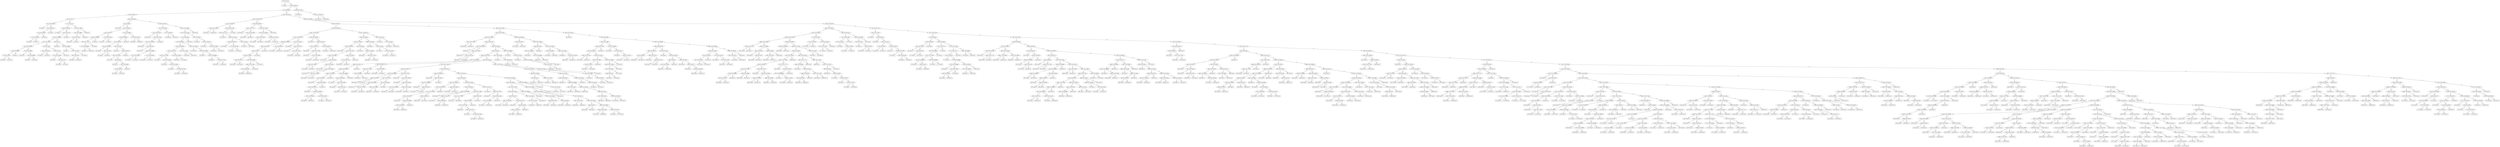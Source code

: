 digraph 11 {
    node [shape=ellipse]
    node [shape=box]
    "(0) 6 Cut=0.0175" -> "(1) Class=0 " [label="<"]
    node [shape=ellipse]
    "(0) 6 Cut=0.0175" -> "(2) 5 Cut=3.910619" [label=">="]
    node [shape=ellipse]
    "(2) 5 Cut=3.910619" -> "(3) 3 Cut=58.7393" [label="<"]
    node [shape=ellipse]
    "(2) 5 Cut=3.910619" -> "(1744) 6 Cut=0.0375" [label=">="]
    node [shape=ellipse]
    "(3) 3 Cut=58.7393" -> "(4) 5 Cut=1.87565" [label="<"]
    node [shape=ellipse]
    "(3) 3 Cut=58.7393" -> "(159) 2 Cut=110.95" [label=">="]
    node [shape=ellipse]
    "(4) 5 Cut=1.87565" -> "(5) 2 Cut=7.45" [label="<"]
    node [shape=ellipse]
    "(4) 5 Cut=1.87565" -> "(60) 3 Cut=50.3498" [label=">="]
    node [shape=ellipse]
    "(5) 2 Cut=7.45" -> "(6) 4 Cut=0.810827" [label="<"]
    node [shape=ellipse]
    "(5) 2 Cut=7.45" -> "(15) 2 Cut=31.15" [label=">="]
    node [shape=box]
    "(6) 4 Cut=0.810827" -> "(7) Class=0 " [label="<"]
    node [shape=ellipse]
    "(6) 4 Cut=0.810827" -> "(8) 4 Cut=0.882771" [label=">="]
    node [shape=ellipse]
    "(8) 4 Cut=0.882771" -> "(9) 0 Cut=0.020104" [label="<"]
    node [shape=box]
    "(8) 4 Cut=0.882771" -> "(14) Class=0 " [label=">="]
    node [shape=ellipse]
    "(9) 0 Cut=0.020104" -> "(10) 1 Cut=2.28556" [label="<"]
    node [shape=box]
    "(9) 0 Cut=0.020104" -> "(13) Class=1 " [label=">="]
    node [shape=box]
    "(10) 1 Cut=2.28556" -> "(11) Class=0 " [label="<"]
    node [shape=box]
    "(10) 1 Cut=2.28556" -> "(12) Class=1 " [label=">="]
    node [shape=ellipse]
    "(15) 2 Cut=31.15" -> "(16) 4 Cut=0.285113" [label="<"]
    node [shape=ellipse]
    "(15) 2 Cut=31.15" -> "(53) 1 Cut=1.77085" [label=">="]
    node [shape=box]
    "(16) 4 Cut=0.285113" -> "(17) Class=0 " [label="<"]
    node [shape=ellipse]
    "(16) 4 Cut=0.285113" -> "(18) 2 Cut=22.675" [label=">="]
    node [shape=ellipse]
    "(18) 2 Cut=22.675" -> "(19) 5 Cut=1.393689" [label="<"]
    node [shape=box]
    "(18) 2 Cut=22.675" -> "(52) Class=1 " [label=">="]
    node [shape=ellipse]
    "(19) 5 Cut=1.393689" -> "(20) 1 Cut=1.77085" [label="<"]
    node [shape=ellipse]
    "(19) 5 Cut=1.393689" -> "(43) 2 Cut=12" [label=">="]
    node [shape=ellipse]
    "(20) 1 Cut=1.77085" -> "(21) 4 Cut=0.699147" [label="<"]
    node [shape=ellipse]
    "(20) 1 Cut=1.77085" -> "(32) 0 Cut=2e-06" [label=">="]
    node [shape=ellipse]
    "(21) 4 Cut=0.699147" -> "(22) 0 Cut=0.50882" [label="<"]
    node [shape=ellipse]
    "(21) 4 Cut=0.699147" -> "(27) 0 Cut=0.50882" [label=">="]
    node [shape=ellipse]
    "(22) 0 Cut=0.50882" -> "(23) 3 Cut=7.625" [label="<"]
    node [shape=box]
    "(22) 0 Cut=0.50882" -> "(26) Class=1 " [label=">="]
    node [shape=box]
    "(23) 3 Cut=7.625" -> "(24) Class=0 " [label="<"]
    node [shape=box]
    "(23) 3 Cut=7.625" -> "(25) Class=1 " [label=">="]
    node [shape=box]
    "(27) 0 Cut=0.50882" -> "(28) Class=0 " [label="<"]
    node [shape=ellipse]
    "(27) 0 Cut=0.50882" -> "(29) 3 Cut=6.56939" [label=">="]
    node [shape=box]
    "(29) 3 Cut=6.56939" -> "(30) Class=1 " [label="<"]
    node [shape=box]
    "(29) 3 Cut=6.56939" -> "(31) Class=0 " [label=">="]
    node [shape=ellipse]
    "(32) 0 Cut=2e-06" -> "(33) 4 Cut=0.657547" [label="<"]
    node [shape=ellipse]
    "(32) 0 Cut=2e-06" -> "(36) 2 Cut=8.75" [label=">="]
    node [shape=box]
    "(33) 4 Cut=0.657547" -> "(34) Class=1 " [label="<"]
    node [shape=box]
    "(33) 4 Cut=0.657547" -> "(35) Class=0 " [label=">="]
    node [shape=ellipse]
    "(36) 2 Cut=8.75" -> "(37) 4 Cut=0.736268" [label="<"]
    node [shape=box]
    "(36) 2 Cut=8.75" -> "(42) Class=1 " [label=">="]
    node [shape=box]
    "(37) 4 Cut=0.736268" -> "(38) Class=0 " [label="<"]
    node [shape=ellipse]
    "(37) 4 Cut=0.736268" -> "(39) 1 Cut=2.01717" [label=">="]
    node [shape=box]
    "(39) 1 Cut=2.01717" -> "(40) Class=0 " [label="<"]
    node [shape=box]
    "(39) 1 Cut=2.01717" -> "(41) Class=1 " [label=">="]
    node [shape=box]
    "(43) 2 Cut=12" -> "(44) Class=0 " [label="<"]
    node [shape=ellipse]
    "(43) 2 Cut=12" -> "(45) 3 Cut=9.00928" [label=">="]
    node [shape=box]
    "(45) 3 Cut=9.00928" -> "(46) Class=1 " [label="<"]
    node [shape=ellipse]
    "(45) 3 Cut=9.00928" -> "(47) 5 Cut=1.61837" [label=">="]
    node [shape=ellipse]
    "(47) 5 Cut=1.61837" -> "(48) 2 Cut=14.075" [label="<"]
    node [shape=box]
    "(47) 5 Cut=1.61837" -> "(51) Class=0 " [label=">="]
    node [shape=box]
    "(48) 2 Cut=14.075" -> "(49) Class=0 " [label="<"]
    node [shape=box]
    "(48) 2 Cut=14.075" -> "(50) Class=1 " [label=">="]
    node [shape=ellipse]
    "(53) 1 Cut=1.77085" -> "(54) 0 Cut=0.50882" [label="<"]
    node [shape=box]
    "(53) 1 Cut=1.77085" -> "(59) Class=1 " [label=">="]
    node [shape=ellipse]
    "(54) 0 Cut=0.50882" -> "(55) 4 Cut=0.182187" [label="<"]
    node [shape=box]
    "(54) 0 Cut=0.50882" -> "(58) Class=1 " [label=">="]
    node [shape=box]
    "(55) 4 Cut=0.182187" -> "(56) Class=0 " [label="<"]
    node [shape=box]
    "(55) 4 Cut=0.182187" -> "(57) Class=1 " [label=">="]
    node [shape=ellipse]
    "(60) 3 Cut=50.3498" -> "(61) 2 Cut=58.8" [label="<"]
    node [shape=ellipse]
    "(60) 3 Cut=50.3498" -> "(100) 6 Cut=0.0375" [label=">="]
    node [shape=box]
    "(61) 2 Cut=58.8" -> "(62) Class=0 " [label="<"]
    node [shape=ellipse]
    "(61) 2 Cut=58.8" -> "(63) 5 Cut=2.0915" [label=">="]
    node [shape=ellipse]
    "(63) 5 Cut=2.0915" -> "(64) 2 Cut=80.75" [label="<"]
    node [shape=ellipse]
    "(63) 5 Cut=2.0915" -> "(75) 5 Cut=3.38816" [label=">="]
    node [shape=ellipse]
    "(64) 2 Cut=80.75" -> "(65) 5 Cut=2.00996" [label="<"]
    node [shape=ellipse]
    "(64) 2 Cut=80.75" -> "(72) 0 Cut=0.020104" [label=">="]
    node [shape=ellipse]
    "(65) 5 Cut=2.00996" -> "(66) 1 Cut=1.77771" [label="<"]
    node [shape=box]
    "(65) 5 Cut=2.00996" -> "(71) Class=0 " [label=">="]
    node [shape=ellipse]
    "(66) 1 Cut=1.77771" -> "(67) 0 Cut=0.008909" [label="<"]
    node [shape=box]
    "(66) 1 Cut=1.77771" -> "(70) Class=0 " [label=">="]
    node [shape=box]
    "(67) 0 Cut=0.008909" -> "(68) Class=1 " [label="<"]
    node [shape=box]
    "(67) 0 Cut=0.008909" -> "(69) Class=0 " [label=">="]
    node [shape=box]
    "(72) 0 Cut=0.020104" -> "(73) Class=1 " [label="<"]
    node [shape=box]
    "(72) 0 Cut=0.020104" -> "(74) Class=0 " [label=">="]
    node [shape=ellipse]
    "(75) 5 Cut=3.38816" -> "(76) 0 Cut=0.008935" [label="<"]
    node [shape=ellipse]
    "(75) 5 Cut=3.38816" -> "(97) 0 Cut=0.511283" [label=">="]
    node [shape=ellipse]
    "(76) 0 Cut=0.008935" -> "(77) 6 Cut=0.0375" [label="<"]
    node [shape=box]
    "(76) 0 Cut=0.008935" -> "(96) Class=0 " [label=">="]
    node [shape=ellipse]
    "(77) 6 Cut=0.0375" -> "(78) 4 Cut=0.087367" [label="<"]
    node [shape=ellipse]
    "(77) 6 Cut=0.0375" -> "(83) 0 Cut=2e-06" [label=">="]
    node [shape=box]
    "(78) 4 Cut=0.087367" -> "(79) Class=0 " [label="<"]
    node [shape=ellipse]
    "(78) 4 Cut=0.087367" -> "(80) 1 Cut=2.0316" [label=">="]
    node [shape=box]
    "(80) 1 Cut=2.0316" -> "(81) Class=1 " [label="<"]
    node [shape=box]
    "(80) 1 Cut=2.0316" -> "(82) Class=0 " [label=">="]
    node [shape=box]
    "(83) 0 Cut=2e-06" -> "(84) Class=0 " [label="<"]
    node [shape=ellipse]
    "(83) 0 Cut=2e-06" -> "(85) 3 Cut=49.8374" [label=">="]
    node [shape=ellipse]
    "(85) 3 Cut=49.8374" -> "(86) 1 Cut=2.03153" [label="<"]
    node [shape=box]
    "(85) 3 Cut=49.8374" -> "(95) Class=1 " [label=">="]
    node [shape=box]
    "(86) 1 Cut=2.03153" -> "(87) Class=0 " [label="<"]
    node [shape=ellipse]
    "(86) 1 Cut=2.03153" -> "(88) 2 Cut=68.9" [label=">="]
    node [shape=box]
    "(88) 2 Cut=68.9" -> "(89) Class=1 " [label="<"]
    node [shape=ellipse]
    "(88) 2 Cut=68.9" -> "(90) 1 Cut=2.28556" [label=">="]
    node [shape=ellipse]
    "(90) 1 Cut=2.28556" -> "(91) 6 Cut=0.0625" [label="<"]
    node [shape=box]
    "(90) 1 Cut=2.28556" -> "(94) Class=0 " [label=">="]
    node [shape=box]
    "(91) 6 Cut=0.0625" -> "(92) Class=1 " [label="<"]
    node [shape=box]
    "(91) 6 Cut=0.0625" -> "(93) Class=0 " [label=">="]
    node [shape=box]
    "(97) 0 Cut=0.511283" -> "(98) Class=0 " [label="<"]
    node [shape=box]
    "(97) 0 Cut=0.511283" -> "(99) Class=1 " [label=">="]
    node [shape=ellipse]
    "(100) 6 Cut=0.0375" -> "(101) 1 Cut=2.28556" [label="<"]
    node [shape=ellipse]
    "(100) 6 Cut=0.0375" -> "(120) 1 Cut=2.28556" [label=">="]
    node [shape=ellipse]
    "(101) 1 Cut=2.28556" -> "(102) 3 Cut=52.5223" [label="<"]
    node [shape=ellipse]
    "(101) 1 Cut=2.28556" -> "(117) 2 Cut=94.65" [label=">="]
    node [shape=box]
    "(102) 3 Cut=52.5223" -> "(103) Class=1 " [label="<"]
    node [shape=ellipse]
    "(102) 3 Cut=52.5223" -> "(104) 5 Cut=2.13019" [label=">="]
    node [shape=ellipse]
    "(104) 5 Cut=2.13019" -> "(105) 1 Cut=1.382029" [label="<"]
    node [shape=box]
    "(104) 5 Cut=2.13019" -> "(116) Class=0 " [label=">="]
    node [shape=box]
    "(105) 1 Cut=1.382029" -> "(106) Class=1 " [label="<"]
    node [shape=ellipse]
    "(105) 1 Cut=1.382029" -> "(107) 0 Cut=9e-05" [label=">="]
    node [shape=box]
    "(107) 0 Cut=9e-05" -> "(108) Class=1 " [label="<"]
    node [shape=ellipse]
    "(107) 0 Cut=9e-05" -> "(109) 0 Cut=0.008909" [label=">="]
    node [shape=ellipse]
    "(109) 0 Cut=0.008909" -> "(110) 5 Cut=1.98135" [label="<"]
    node [shape=ellipse]
    "(109) 0 Cut=0.008909" -> "(113) 3 Cut=53.6042" [label=">="]
    node [shape=box]
    "(110) 5 Cut=1.98135" -> "(111) Class=1 " [label="<"]
    node [shape=box]
    "(110) 5 Cut=1.98135" -> "(112) Class=0 " [label=">="]
    node [shape=box]
    "(113) 3 Cut=53.6042" -> "(114) Class=0 " [label="<"]
    node [shape=box]
    "(113) 3 Cut=53.6042" -> "(115) Class=1 " [label=">="]
    node [shape=box]
    "(117) 2 Cut=94.65" -> "(118) Class=0 " [label="<"]
    node [shape=box]
    "(117) 2 Cut=94.65" -> "(119) Class=1 " [label=">="]
    node [shape=ellipse]
    "(120) 1 Cut=2.28556" -> "(121) 0 Cut=0.511283" [label="<"]
    node [shape=box]
    "(120) 1 Cut=2.28556" -> "(158) Class=0 " [label=">="]
    node [shape=ellipse]
    "(121) 0 Cut=0.511283" -> "(122) 3 Cut=53.668" [label="<"]
    node [shape=ellipse]
    "(121) 0 Cut=0.511283" -> "(151) 2 Cut=94.65" [label=">="]
    node [shape=ellipse]
    "(122) 3 Cut=53.668" -> "(123) 6 Cut=0.0875" [label="<"]
    node [shape=box]
    "(122) 3 Cut=53.668" -> "(150) Class=0 " [label=">="]
    node [shape=ellipse]
    "(123) 6 Cut=0.0875" -> "(124) 4 Cut=0.089671" [label="<"]
    node [shape=ellipse]
    "(123) 6 Cut=0.0875" -> "(141) 5 Cut=1.98135" [label=">="]
    node [shape=ellipse]
    "(124) 4 Cut=0.089671" -> "(125) 1 Cut=2.27106" [label="<"]
    node [shape=ellipse]
    "(124) 4 Cut=0.089671" -> "(138) 1 Cut=1.77085" [label=">="]
    node [shape=ellipse]
    "(125) 1 Cut=2.27106" -> "(126) 1 Cut=1.77085" [label="<"]
    node [shape=ellipse]
    "(125) 1 Cut=2.27106" -> "(135) 4 Cut=0.018379" [label=">="]
    node [shape=box]
    "(126) 1 Cut=1.77085" -> "(127) Class=1 " [label="<"]
    node [shape=ellipse]
    "(126) 1 Cut=1.77085" -> "(128) 5 Cut=3.43836" [label=">="]
    node [shape=box]
    "(128) 5 Cut=3.43836" -> "(129) Class=0 " [label="<"]
    node [shape=ellipse]
    "(128) 5 Cut=3.43836" -> "(130) 3 Cut=51.8768" [label=">="]
    node [shape=box]
    "(130) 3 Cut=51.8768" -> "(131) Class=0 " [label="<"]
    node [shape=ellipse]
    "(130) 3 Cut=51.8768" -> "(132) 0 Cut=0.011284" [label=">="]
    node [shape=box]
    "(132) 0 Cut=0.011284" -> "(133) Class=1 " [label="<"]
    node [shape=box]
    "(132) 0 Cut=0.011284" -> "(134) Class=0 " [label=">="]
    node [shape=box]
    "(135) 4 Cut=0.018379" -> "(136) Class=0 " [label="<"]
    node [shape=box]
    "(135) 4 Cut=0.018379" -> "(137) Class=1 " [label=">="]
    node [shape=box]
    "(138) 1 Cut=1.77085" -> "(139) Class=0 " [label="<"]
    node [shape=box]
    "(138) 1 Cut=1.77085" -> "(140) Class=1 " [label=">="]
    node [shape=box]
    "(141) 5 Cut=1.98135" -> "(142) Class=0 " [label="<"]
    node [shape=ellipse]
    "(141) 5 Cut=1.98135" -> "(143) 0 Cut=0.000203" [label=">="]
    node [shape=box]
    "(143) 0 Cut=0.000203" -> "(144) Class=0 " [label="<"]
    node [shape=ellipse]
    "(143) 0 Cut=0.000203" -> "(145) 0 Cut=0.008935" [label=">="]
    node [shape=box]
    "(145) 0 Cut=0.008935" -> "(146) Class=1 " [label="<"]
    node [shape=ellipse]
    "(145) 0 Cut=0.008935" -> "(147) 5 Cut=2.73479" [label=">="]
    node [shape=box]
    "(147) 5 Cut=2.73479" -> "(148) Class=1 " [label="<"]
    node [shape=box]
    "(147) 5 Cut=2.73479" -> "(149) Class=0 " [label=">="]
    node [shape=box]
    "(151) 2 Cut=94.65" -> "(152) Class=0 " [label="<"]
    node [shape=ellipse]
    "(151) 2 Cut=94.65" -> "(153) 3 Cut=54.7847" [label=">="]
    node [shape=box]
    "(153) 3 Cut=54.7847" -> "(154) Class=1 " [label="<"]
    node [shape=ellipse]
    "(153) 3 Cut=54.7847" -> "(155) 4 Cut=0.022961" [label=">="]
    node [shape=box]
    "(155) 4 Cut=0.022961" -> "(156) Class=1 " [label="<"]
    node [shape=box]
    "(155) 4 Cut=0.022961" -> "(157) Class=0 " [label=">="]
    node [shape=ellipse]
    "(159) 2 Cut=110.95" -> "(160) 3 Cut=63.6572" [label="<"]
    node [shape=ellipse]
    "(159) 2 Cut=110.95" -> "(193) 5 Cut=3.06009" [label=">="]
    node [shape=ellipse]
    "(160) 3 Cut=63.6572" -> "(161) 2 Cut=94.65" [label="<"]
    node [shape=ellipse]
    "(160) 3 Cut=63.6572" -> "(178) 0 Cut=0.000203" [label=">="]
    node [shape=ellipse]
    "(161) 2 Cut=94.65" -> "(162) 0 Cut=0.011284" [label="<"]
    node [shape=ellipse]
    "(161) 2 Cut=94.65" -> "(165) 0 Cut=0.511283" [label=">="]
    node [shape=box]
    "(162) 0 Cut=0.011284" -> "(163) Class=1 " [label="<"]
    node [shape=box]
    "(162) 0 Cut=0.011284" -> "(164) Class=0 " [label=">="]
    node [shape=ellipse]
    "(165) 0 Cut=0.511283" -> "(166) 1 Cut=1.77771" [label="<"]
    node [shape=box]
    "(165) 0 Cut=0.511283" -> "(177) Class=1 " [label=">="]
    node [shape=box]
    "(166) 1 Cut=1.77771" -> "(167) Class=0 " [label="<"]
    node [shape=ellipse]
    "(166) 1 Cut=1.77771" -> "(168) 3 Cut=61.2813" [label=">="]
    node [shape=ellipse]
    "(168) 3 Cut=61.2813" -> "(169) 0 Cut=0.000115" [label="<"]
    node [shape=ellipse]
    "(168) 3 Cut=61.2813" -> "(174) 0 Cut=2e-06" [label=">="]
    node [shape=box]
    "(169) 0 Cut=0.000115" -> "(170) Class=1 " [label="<"]
    node [shape=ellipse]
    "(169) 0 Cut=0.000115" -> "(171) 0 Cut=0.011398" [label=">="]
    node [shape=box]
    "(171) 0 Cut=0.011398" -> "(172) Class=1 " [label="<"]
    node [shape=box]
    "(171) 0 Cut=0.011398" -> "(173) Class=0 " [label=">="]
    node [shape=box]
    "(174) 0 Cut=2e-06" -> "(175) Class=1 " [label="<"]
    node [shape=box]
    "(174) 0 Cut=2e-06" -> "(176) Class=0 " [label=">="]
    node [shape=ellipse]
    "(178) 0 Cut=0.000203" -> "(179) 1 Cut=1.77771" [label="<"]
    node [shape=ellipse]
    "(178) 0 Cut=0.000203" -> "(184) 1 Cut=2.27106" [label=">="]
    node [shape=box]
    "(179) 1 Cut=1.77771" -> "(180) Class=1 " [label="<"]
    node [shape=ellipse]
    "(179) 1 Cut=1.77771" -> "(181) 4 Cut=0.010945" [label=">="]
    node [shape=box]
    "(181) 4 Cut=0.010945" -> "(182) Class=0 " [label="<"]
    node [shape=box]
    "(181) 4 Cut=0.010945" -> "(183) Class=1 " [label=">="]
    node [shape=ellipse]
    "(184) 1 Cut=2.27106" -> "(185) 4 Cut=0.010945" [label="<"]
    node [shape=box]
    "(184) 1 Cut=2.27106" -> "(192) Class=0 " [label=">="]
    node [shape=ellipse]
    "(185) 4 Cut=0.010945" -> "(186) 0 Cut=0.020104" [label="<"]
    node [shape=ellipse]
    "(185) 4 Cut=0.010945" -> "(189) 0 Cut=0.511283" [label=">="]
    node [shape=box]
    "(186) 0 Cut=0.020104" -> "(187) Class=0 " [label="<"]
    node [shape=box]
    "(186) 0 Cut=0.020104" -> "(188) Class=1 " [label=">="]
    node [shape=box]
    "(189) 0 Cut=0.511283" -> "(190) Class=1 " [label="<"]
    node [shape=box]
    "(189) 0 Cut=0.511283" -> "(191) Class=0 " [label=">="]
    node [shape=ellipse]
    "(193) 5 Cut=3.06009" -> "(194) 0 Cut=9e-05" [label="<"]
    node [shape=ellipse]
    "(193) 5 Cut=3.06009" -> "(625) 3 Cut=79.2039" [label=">="]
    node [shape=ellipse]
    "(194) 0 Cut=9e-05" -> "(195) 6 Cut=0.0625" [label="<"]
    node [shape=ellipse]
    "(194) 0 Cut=9e-05" -> "(280) 0 Cut=0.511283" [label=">="]
    node [shape=ellipse]
    "(195) 6 Cut=0.0625" -> "(196) 1 Cut=2.03174" [label="<"]
    node [shape=ellipse]
    "(195) 6 Cut=0.0625" -> "(237) 2 Cut=395.275" [label=">="]
    node [shape=ellipse]
    "(196) 1 Cut=2.03174" -> "(197) 2 Cut=395.275" [label="<"]
    node [shape=ellipse]
    "(196) 1 Cut=2.03174" -> "(224) 4 Cut=0.026042" [label=">="]
    node [shape=ellipse]
    "(197) 2 Cut=395.275" -> "(198) 4 Cut=0.048185" [label="<"]
    node [shape=ellipse]
    "(197) 2 Cut=395.275" -> "(217) 5 Cut=2.36215" [label=">="]
    node [shape=ellipse]
    "(198) 4 Cut=0.048185" -> "(199) 5 Cut=2.4979" [label="<"]
    node [shape=ellipse]
    "(198) 4 Cut=0.048185" -> "(214) 5 Cut=2.31329" [label=">="]
    node [shape=ellipse]
    "(199) 5 Cut=2.4979" -> "(200) 2 Cut=287.7" [label="<"]
    node [shape=box]
    "(199) 5 Cut=2.4979" -> "(213) Class=0 " [label=">="]
    node [shape=ellipse]
    "(200) 2 Cut=287.7" -> "(201) 6 Cut=0.0375" [label="<"]
    node [shape=box]
    "(200) 2 Cut=287.7" -> "(212) Class=1 " [label=">="]
    node [shape=ellipse]
    "(201) 6 Cut=0.0375" -> "(202) 3 Cut=107.271" [label="<"]
    node [shape=ellipse]
    "(201) 6 Cut=0.0375" -> "(205) 5 Cut=2.18946" [label=">="]
    node [shape=box]
    "(202) 3 Cut=107.271" -> "(203) Class=0 " [label="<"]
    node [shape=box]
    "(202) 3 Cut=107.271" -> "(204) Class=1 " [label=">="]
    node [shape=ellipse]
    "(205) 5 Cut=2.18946" -> "(206) 5 Cut=2.11336" [label="<"]
    node [shape=box]
    "(205) 5 Cut=2.18946" -> "(211) Class=1 " [label=">="]
    node [shape=ellipse]
    "(206) 5 Cut=2.11336" -> "(207) 2 Cut=209.425" [label="<"]
    node [shape=box]
    "(206) 5 Cut=2.11336" -> "(210) Class=0 " [label=">="]
    node [shape=box]
    "(207) 2 Cut=209.425" -> "(208) Class=0 " [label="<"]
    node [shape=box]
    "(207) 2 Cut=209.425" -> "(209) Class=1 " [label=">="]
    node [shape=box]
    "(214) 5 Cut=2.31329" -> "(215) Class=1 " [label="<"]
    node [shape=box]
    "(214) 5 Cut=2.31329" -> "(216) Class=0 " [label=">="]
    node [shape=box]
    "(217) 5 Cut=2.36215" -> "(218) Class=1 " [label="<"]
    node [shape=ellipse]
    "(217) 5 Cut=2.36215" -> "(219) 6 Cut=0.0375" [label=">="]
    node [shape=box]
    "(219) 6 Cut=0.0375" -> "(220) Class=1 " [label="<"]
    node [shape=ellipse]
    "(219) 6 Cut=0.0375" -> "(221) 5 Cut=2.51431" [label=">="]
    node [shape=box]
    "(221) 5 Cut=2.51431" -> "(222) Class=0 " [label="<"]
    node [shape=box]
    "(221) 5 Cut=2.51431" -> "(223) Class=1 " [label=">="]
    node [shape=box]
    "(224) 4 Cut=0.026042" -> "(225) Class=0 " [label="<"]
    node [shape=ellipse]
    "(224) 4 Cut=0.026042" -> "(226) 6 Cut=0.0375" [label=">="]
    node [shape=ellipse]
    "(226) 6 Cut=0.0375" -> "(227) 2 Cut=178.675" [label="<"]
    node [shape=ellipse]
    "(226) 6 Cut=0.0375" -> "(234) 3 Cut=62.4042" [label=">="]
    node [shape=box]
    "(227) 2 Cut=178.675" -> "(228) Class=0 " [label="<"]
    node [shape=ellipse]
    "(227) 2 Cut=178.675" -> "(229) 5 Cut=2.10609" [label=">="]
    node [shape=box]
    "(229) 5 Cut=2.10609" -> "(230) Class=1 " [label="<"]
    node [shape=ellipse]
    "(229) 5 Cut=2.10609" -> "(231) 5 Cut=2.34196" [label=">="]
    node [shape=box]
    "(231) 5 Cut=2.34196" -> "(232) Class=1 " [label="<"]
    node [shape=box]
    "(231) 5 Cut=2.34196" -> "(233) Class=0 " [label=">="]
    node [shape=box]
    "(234) 3 Cut=62.4042" -> "(235) Class=1 " [label="<"]
    node [shape=box]
    "(234) 3 Cut=62.4042" -> "(236) Class=0 " [label=">="]
    node [shape=ellipse]
    "(237) 2 Cut=395.275" -> "(238) 5 Cut=2.94945" [label="<"]
    node [shape=ellipse]
    "(237) 2 Cut=395.275" -> "(275) 5 Cut=2.91612" [label=">="]
    node [shape=ellipse]
    "(238) 5 Cut=2.94945" -> "(239) 5 Cut=2.4919" [label="<"]
    node [shape=ellipse]
    "(238) 5 Cut=2.94945" -> "(268) 3 Cut=108.168" [label=">="]
    node [shape=ellipse]
    "(239) 5 Cut=2.4919" -> "(240) 2 Cut=130.05" [label="<"]
    node [shape=ellipse]
    "(239) 5 Cut=2.4919" -> "(261) 0 Cut=2e-06" [label=">="]
    node [shape=box]
    "(240) 2 Cut=130.05" -> "(241) Class=0 " [label="<"]
    node [shape=ellipse]
    "(240) 2 Cut=130.05" -> "(242) 5 Cut=2.25311" [label=">="]
    node [shape=ellipse]
    "(242) 5 Cut=2.25311" -> "(243) 5 Cut=2.09233" [label="<"]
    node [shape=ellipse]
    "(242) 5 Cut=2.25311" -> "(256) 2 Cut=245.45" [label=">="]
    node [shape=box]
    "(243) 5 Cut=2.09233" -> "(244) Class=1 " [label="<"]
    node [shape=ellipse]
    "(243) 5 Cut=2.09233" -> "(245) 0 Cut=2e-06" [label=">="]
    node [shape=ellipse]
    "(245) 0 Cut=2e-06" -> "(246) 5 Cut=2.11962" [label="<"]
    node [shape=ellipse]
    "(245) 0 Cut=2e-06" -> "(249) 3 Cut=91.9303" [label=">="]
    node [shape=box]
    "(246) 5 Cut=2.11962" -> "(247) Class=0 " [label="<"]
    node [shape=box]
    "(246) 5 Cut=2.11962" -> "(248) Class=1 " [label=">="]
    node [shape=box]
    "(249) 3 Cut=91.9303" -> "(250) Class=0 " [label="<"]
    node [shape=ellipse]
    "(249) 3 Cut=91.9303" -> "(251) 4 Cut=0.029564" [label=">="]
    node [shape=box]
    "(251) 4 Cut=0.029564" -> "(252) Class=0 " [label="<"]
    node [shape=ellipse]
    "(251) 4 Cut=0.029564" -> "(253) 5 Cut=2.11336" [label=">="]
    node [shape=box]
    "(253) 5 Cut=2.11336" -> "(254) Class=0 " [label="<"]
    node [shape=box]
    "(253) 5 Cut=2.11336" -> "(255) Class=1 " [label=">="]
    node [shape=ellipse]
    "(256) 2 Cut=245.45" -> "(257) 3 Cut=107.381" [label="<"]
    node [shape=box]
    "(256) 2 Cut=245.45" -> "(260) Class=1 " [label=">="]
    node [shape=box]
    "(257) 3 Cut=107.381" -> "(258) Class=0 " [label="<"]
    node [shape=box]
    "(257) 3 Cut=107.381" -> "(259) Class=1 " [label=">="]
    node [shape=box]
    "(261) 0 Cut=2e-06" -> "(262) Class=0 " [label="<"]
    node [shape=ellipse]
    "(261) 0 Cut=2e-06" -> "(263) 5 Cut=2.69859" [label=">="]
    node [shape=box]
    "(263) 5 Cut=2.69859" -> "(264) Class=0 " [label="<"]
    node [shape=ellipse]
    "(263) 5 Cut=2.69859" -> "(265) 5 Cut=2.77445" [label=">="]
    node [shape=box]
    "(265) 5 Cut=2.77445" -> "(266) Class=1 " [label="<"]
    node [shape=box]
    "(265) 5 Cut=2.77445" -> "(267) Class=0 " [label=">="]
    node [shape=box]
    "(268) 3 Cut=108.168" -> "(269) Class=0 " [label="<"]
    node [shape=ellipse]
    "(268) 3 Cut=108.168" -> "(270) 0 Cut=2e-06" [label=">="]
    node [shape=box]
    "(270) 0 Cut=2e-06" -> "(271) Class=1 " [label="<"]
    node [shape=ellipse]
    "(270) 0 Cut=2e-06" -> "(272) 3 Cut=126.063" [label=">="]
    node [shape=box]
    "(272) 3 Cut=126.063" -> "(273) Class=0 " [label="<"]
    node [shape=box]
    "(272) 3 Cut=126.063" -> "(274) Class=1 " [label=">="]
    node [shape=box]
    "(275) 5 Cut=2.91612" -> "(276) Class=1 " [label="<"]
    node [shape=ellipse]
    "(275) 5 Cut=2.91612" -> "(277) 0 Cut=2e-06" [label=">="]
    node [shape=box]
    "(277) 0 Cut=2e-06" -> "(278) Class=0 " [label="<"]
    node [shape=box]
    "(277) 0 Cut=2e-06" -> "(279) Class=1 " [label=">="]
    node [shape=ellipse]
    "(280) 0 Cut=0.511283" -> "(281) 3 Cut=252.758" [label="<"]
    node [shape=ellipse]
    "(280) 0 Cut=0.511283" -> "(550) 5 Cut=1.92552" [label=">="]
    node [shape=ellipse]
    "(281) 3 Cut=252.758" -> "(282) 5 Cut=1.92552" [label="<"]
    node [shape=ellipse]
    "(281) 3 Cut=252.758" -> "(529) 0 Cut=0.000203" [label=">="]
    node [shape=ellipse]
    "(282) 5 Cut=1.92552" -> "(283) 1 Cut=1.77085" [label="<"]
    node [shape=ellipse]
    "(282) 5 Cut=1.92552" -> "(286) 2 Cut=152.425" [label=">="]
    node [shape=box]
    "(283) 1 Cut=1.77085" -> "(284) Class=0 " [label="<"]
    node [shape=box]
    "(283) 1 Cut=1.77085" -> "(285) Class=1 " [label=">="]
    node [shape=ellipse]
    "(286) 2 Cut=152.425" -> "(287) 5 Cut=2.000719" [label="<"]
    node [shape=ellipse]
    "(286) 2 Cut=152.425" -> "(294) 3 Cut=252.592" [label=">="]
    node [shape=box]
    "(287) 5 Cut=2.000719" -> "(288) Class=1 " [label="<"]
    node [shape=ellipse]
    "(287) 5 Cut=2.000719" -> "(289) 1 Cut=2.27106" [label=">="]
    node [shape=box]
    "(289) 1 Cut=2.27106" -> "(290) Class=0 " [label="<"]
    node [shape=ellipse]
    "(289) 1 Cut=2.27106" -> "(291) 5 Cut=2.1576" [label=">="]
    node [shape=box]
    "(291) 5 Cut=2.1576" -> "(292) Class=1 " [label="<"]
    node [shape=box]
    "(291) 5 Cut=2.1576" -> "(293) Class=0 " [label=">="]
    node [shape=ellipse]
    "(294) 3 Cut=252.592" -> "(295) 2 Cut=463.3" [label="<"]
    node [shape=ellipse]
    "(294) 3 Cut=252.592" -> "(520) 0 Cut=0.008935" [label=">="]
    node [shape=ellipse]
    "(295) 2 Cut=463.3" -> "(296) 4 Cut=0.017706" [label="<"]
    node [shape=ellipse]
    "(295) 2 Cut=463.3" -> "(515) 3 Cut=252.529" [label=">="]
    node [shape=ellipse]
    "(296) 4 Cut=0.017706" -> "(297) 0 Cut=0.020104" [label="<"]
    node [shape=ellipse]
    "(296) 4 Cut=0.017706" -> "(334) 3 Cut=184.643" [label=">="]
    node [shape=ellipse]
    "(297) 0 Cut=0.020104" -> "(298) 5 Cut=2.97207" [label="<"]
    node [shape=ellipse]
    "(297) 0 Cut=0.020104" -> "(325) 2 Cut=395.275" [label=">="]
    node [shape=ellipse]
    "(298) 5 Cut=2.97207" -> "(299) 4 Cut=0.015862" [label="<"]
    node [shape=box]
    "(298) 5 Cut=2.97207" -> "(324) Class=1 " [label=">="]
    node [shape=ellipse]
    "(299) 4 Cut=0.015862" -> "(300) 5 Cut=2.96565" [label="<"]
    node [shape=ellipse]
    "(299) 4 Cut=0.015862" -> "(315) 0 Cut=0.008935" [label=">="]
    node [shape=ellipse]
    "(300) 5 Cut=2.96565" -> "(301) 6 Cut=0.0375" [label="<"]
    node [shape=box]
    "(300) 5 Cut=2.96565" -> "(314) Class=0 " [label=">="]
    node [shape=box]
    "(301) 6 Cut=0.0375" -> "(302) Class=0 " [label="<"]
    node [shape=ellipse]
    "(301) 6 Cut=0.0375" -> "(303) 0 Cut=0.008935" [label=">="]
    node [shape=ellipse]
    "(303) 0 Cut=0.008935" -> "(304) 2 Cut=395.275" [label="<"]
    node [shape=box]
    "(303) 0 Cut=0.008935" -> "(313) Class=1 " [label=">="]
    node [shape=box]
    "(304) 2 Cut=395.275" -> "(305) Class=1 " [label="<"]
    node [shape=ellipse]
    "(304) 2 Cut=395.275" -> "(306) 0 Cut=0.000203" [label=">="]
    node [shape=ellipse]
    "(306) 0 Cut=0.000203" -> "(307) 3 Cut=216.282" [label="<"]
    node [shape=ellipse]
    "(306) 0 Cut=0.000203" -> "(310) 4 Cut=0.013672" [label=">="]
    node [shape=box]
    "(307) 3 Cut=216.282" -> "(308) Class=0 " [label="<"]
    node [shape=box]
    "(307) 3 Cut=216.282" -> "(309) Class=1 " [label=">="]
    node [shape=box]
    "(310) 4 Cut=0.013672" -> "(311) Class=0 " [label="<"]
    node [shape=box]
    "(310) 4 Cut=0.013672" -> "(312) Class=1 " [label=">="]
    node [shape=ellipse]
    "(315) 0 Cut=0.008935" -> "(316) 0 Cut=0.000203" [label="<"]
    node [shape=box]
    "(315) 0 Cut=0.008935" -> "(323) Class=0 " [label=">="]
    node [shape=box]
    "(316) 0 Cut=0.000203" -> "(317) Class=0 " [label="<"]
    node [shape=ellipse]
    "(316) 0 Cut=0.000203" -> "(318) 3 Cut=200.499" [label=">="]
    node [shape=box]
    "(318) 3 Cut=200.499" -> "(319) Class=0 " [label="<"]
    node [shape=ellipse]
    "(318) 3 Cut=200.499" -> "(320) 6 Cut=0.0375" [label=">="]
    node [shape=box]
    "(320) 6 Cut=0.0375" -> "(321) Class=0 " [label="<"]
    node [shape=box]
    "(320) 6 Cut=0.0375" -> "(322) Class=1 " [label=">="]
    node [shape=ellipse]
    "(325) 2 Cut=395.275" -> "(326) 5 Cut=2.77832" [label="<"]
    node [shape=ellipse]
    "(325) 2 Cut=395.275" -> "(331) 6 Cut=0.0625" [label=">="]
    node [shape=ellipse]
    "(326) 5 Cut=2.77832" -> "(327) 6 Cut=0.0625" [label="<"]
    node [shape=box]
    "(326) 5 Cut=2.77832" -> "(330) Class=1 " [label=">="]
    node [shape=box]
    "(327) 6 Cut=0.0625" -> "(328) Class=0 " [label="<"]
    node [shape=box]
    "(327) 6 Cut=0.0625" -> "(329) Class=1 " [label=">="]
    node [shape=box]
    "(331) 6 Cut=0.0625" -> "(332) Class=0 " [label="<"]
    node [shape=box]
    "(331) 6 Cut=0.0625" -> "(333) Class=1 " [label=">="]
    node [shape=ellipse]
    "(334) 3 Cut=184.643" -> "(335) 5 Cut=2.11336" [label="<"]
    node [shape=ellipse]
    "(334) 3 Cut=184.643" -> "(478) 1 Cut=2.27106" [label=">="]
    node [shape=ellipse]
    "(335) 5 Cut=2.11336" -> "(336) 6 Cut=0.0875" [label="<"]
    node [shape=ellipse]
    "(335) 5 Cut=2.11336" -> "(363) 3 Cut=85.1216" [label=">="]
    node [shape=ellipse]
    "(336) 6 Cut=0.0875" -> "(337) 0 Cut=0.008935" [label="<"]
    node [shape=ellipse]
    "(336) 6 Cut=0.0875" -> "(352) 1 Cut=1.77085" [label=">="]
    node [shape=ellipse]
    "(337) 0 Cut=0.008935" -> "(338) 6 Cut=0.0375" [label="<"]
    node [shape=ellipse]
    "(337) 0 Cut=0.008935" -> "(341) 2 Cut=178.675" [label=">="]
    node [shape=box]
    "(338) 6 Cut=0.0375" -> "(339) Class=0 " [label="<"]
    node [shape=box]
    "(338) 6 Cut=0.0375" -> "(340) Class=1 " [label=">="]
    node [shape=ellipse]
    "(341) 2 Cut=178.675" -> "(342) 0 Cut=0.020104" [label="<"]
    node [shape=ellipse]
    "(341) 2 Cut=178.675" -> "(347) 0 Cut=0.020104" [label=">="]
    node [shape=box]
    "(342) 0 Cut=0.020104" -> "(343) Class=1 " [label="<"]
    node [shape=ellipse]
    "(342) 0 Cut=0.020104" -> "(344) 5 Cut=2.01703" [label=">="]
    node [shape=box]
    "(344) 5 Cut=2.01703" -> "(345) Class=1 " [label="<"]
    node [shape=box]
    "(344) 5 Cut=2.01703" -> "(346) Class=0 " [label=">="]
    node [shape=ellipse]
    "(347) 0 Cut=0.020104" -> "(348) 5 Cut=2.10609" [label="<"]
    node [shape=box]
    "(347) 0 Cut=0.020104" -> "(351) Class=1 " [label=">="]
    node [shape=box]
    "(348) 5 Cut=2.10609" -> "(349) Class=1 " [label="<"]
    node [shape=box]
    "(348) 5 Cut=2.10609" -> "(350) Class=0 " [label=">="]
    node [shape=box]
    "(352) 1 Cut=1.77085" -> "(353) Class=1 " [label="<"]
    node [shape=ellipse]
    "(352) 1 Cut=1.77085" -> "(354) 5 Cut=2.032979" [label=">="]
    node [shape=box]
    "(354) 5 Cut=2.032979" -> "(355) Class=1 " [label="<"]
    node [shape=ellipse]
    "(354) 5 Cut=2.032979" -> "(356) 3 Cut=91.8959" [label=">="]
    node [shape=ellipse]
    "(356) 3 Cut=91.8959" -> "(357) 0 Cut=0.011398" [label="<"]
    node [shape=ellipse]
    "(356) 3 Cut=91.8959" -> "(360) 0 Cut=0.011398" [label=">="]
    node [shape=box]
    "(357) 0 Cut=0.011398" -> "(358) Class=1 " [label="<"]
    node [shape=box]
    "(357) 0 Cut=0.011398" -> "(359) Class=0 " [label=">="]
    node [shape=box]
    "(360) 0 Cut=0.011398" -> "(361) Class=0 " [label="<"]
    node [shape=box]
    "(360) 0 Cut=0.011398" -> "(362) Class=1 " [label=">="]
    node [shape=ellipse]
    "(363) 3 Cut=85.1216" -> "(364) 4 Cut=0.047497" [label="<"]
    node [shape=ellipse]
    "(363) 3 Cut=85.1216" -> "(373) 3 Cut=135.118" [label=">="]
    node [shape=box]
    "(364) 4 Cut=0.047497" -> "(365) Class=0 " [label="<"]
    node [shape=ellipse]
    "(364) 4 Cut=0.047497" -> "(366) 6 Cut=0.0625" [label=">="]
    node [shape=ellipse]
    "(366) 6 Cut=0.0625" -> "(367) 0 Cut=0.008935" [label="<"]
    node [shape=box]
    "(366) 6 Cut=0.0625" -> "(372) Class=1 " [label=">="]
    node [shape=box]
    "(367) 0 Cut=0.008935" -> "(368) Class=1 " [label="<"]
    node [shape=ellipse]
    "(367) 0 Cut=0.008935" -> "(369) 6 Cut=0.0375" [label=">="]
    node [shape=box]
    "(369) 6 Cut=0.0375" -> "(370) Class=1 " [label="<"]
    node [shape=box]
    "(369) 6 Cut=0.0375" -> "(371) Class=0 " [label=">="]
    node [shape=ellipse]
    "(373) 3 Cut=135.118" -> "(374) 6 Cut=0.0625" [label="<"]
    node [shape=ellipse]
    "(373) 3 Cut=135.118" -> "(425) 4 Cut=0.027569" [label=">="]
    node [shape=ellipse]
    "(374) 6 Cut=0.0625" -> "(375) 0 Cut=0.020104" [label="<"]
    node [shape=ellipse]
    "(374) 6 Cut=0.0625" -> "(392) 5 Cut=2.87858" [label=">="]
    node [shape=ellipse]
    "(375) 0 Cut=0.020104" -> "(376) 4 Cut=0.035755" [label="<"]
    node [shape=ellipse]
    "(375) 0 Cut=0.020104" -> "(389) 4 Cut=0.039705" [label=">="]
    node [shape=ellipse]
    "(376) 4 Cut=0.035755" -> "(377) 1 Cut=2.03153" [label="<"]
    node [shape=box]
    "(376) 4 Cut=0.035755" -> "(388) Class=1 " [label=">="]
    node [shape=ellipse]
    "(377) 1 Cut=2.03153" -> "(378) 2 Cut=245.45" [label="<"]
    node [shape=ellipse]
    "(377) 1 Cut=2.03153" -> "(385) 3 Cut=92.8121" [label=">="]
    node [shape=box]
    "(378) 2 Cut=245.45" -> "(379) Class=0 " [label="<"]
    node [shape=ellipse]
    "(378) 2 Cut=245.45" -> "(380) 0 Cut=0.008909" [label=">="]
    node [shape=ellipse]
    "(380) 0 Cut=0.008909" -> "(381) 5 Cut=2.19306" [label="<"]
    node [shape=box]
    "(380) 0 Cut=0.008909" -> "(384) Class=1 " [label=">="]
    node [shape=box]
    "(381) 5 Cut=2.19306" -> "(382) Class=0 " [label="<"]
    node [shape=box]
    "(381) 5 Cut=2.19306" -> "(383) Class=1 " [label=">="]
    node [shape=box]
    "(385) 3 Cut=92.8121" -> "(386) Class=0 " [label="<"]
    node [shape=box]
    "(385) 3 Cut=92.8121" -> "(387) Class=1 " [label=">="]
    node [shape=box]
    "(389) 4 Cut=0.039705" -> "(390) Class=0 " [label="<"]
    node [shape=box]
    "(389) 4 Cut=0.039705" -> "(391) Class=1 " [label=">="]
    node [shape=ellipse]
    "(392) 5 Cut=2.87858" -> "(393) 2 Cut=209.425" [label="<"]
    node [shape=ellipse]
    "(392) 5 Cut=2.87858" -> "(416) 1 Cut=2.01717" [label=">="]
    node [shape=ellipse]
    "(393) 2 Cut=209.425" -> "(394) 4 Cut=0.035868" [label="<"]
    node [shape=ellipse]
    "(393) 2 Cut=209.425" -> "(401) 5 Cut=2.18946" [label=">="]
    node [shape=box]
    "(394) 4 Cut=0.035868" -> "(395) Class=0 " [label="<"]
    node [shape=ellipse]
    "(394) 4 Cut=0.035868" -> "(396) 2 Cut=178.675" [label=">="]
    node [shape=box]
    "(396) 2 Cut=178.675" -> "(397) Class=1 " [label="<"]
    node [shape=ellipse]
    "(396) 2 Cut=178.675" -> "(398) 3 Cut=99.0934" [label=">="]
    node [shape=box]
    "(398) 3 Cut=99.0934" -> "(399) Class=1 " [label="<"]
    node [shape=box]
    "(398) 3 Cut=99.0934" -> "(400) Class=0 " [label=">="]
    node [shape=ellipse]
    "(401) 5 Cut=2.18946" -> "(402) 1 Cut=1.77085" [label="<"]
    node [shape=ellipse]
    "(401) 5 Cut=2.18946" -> "(405) 6 Cut=0.0875" [label=">="]
    node [shape=box]
    "(402) 1 Cut=1.77085" -> "(403) Class=1 " [label="<"]
    node [shape=box]
    "(402) 1 Cut=1.77085" -> "(404) Class=0 " [label=">="]
    node [shape=ellipse]
    "(405) 6 Cut=0.0875" -> "(406) 2 Cut=245.45" [label="<"]
    node [shape=box]
    "(405) 6 Cut=0.0875" -> "(415) Class=1 " [label=">="]
    node [shape=ellipse]
    "(406) 2 Cut=245.45" -> "(407) 1 Cut=1.77085" [label="<"]
    node [shape=box]
    "(406) 2 Cut=245.45" -> "(414) Class=1 " [label=">="]
    node [shape=box]
    "(407) 1 Cut=1.77085" -> "(408) Class=0 " [label="<"]
    node [shape=ellipse]
    "(407) 1 Cut=1.77085" -> "(409) 1 Cut=2.01717" [label=">="]
    node [shape=box]
    "(409) 1 Cut=2.01717" -> "(410) Class=1 " [label="<"]
    node [shape=ellipse]
    "(409) 1 Cut=2.01717" -> "(411) 0 Cut=0.011398" [label=">="]
    node [shape=box]
    "(411) 0 Cut=0.011398" -> "(412) Class=0 " [label="<"]
    node [shape=box]
    "(411) 0 Cut=0.011398" -> "(413) Class=1 " [label=">="]
    node [shape=box]
    "(416) 1 Cut=2.01717" -> "(417) Class=0 " [label="<"]
    node [shape=ellipse]
    "(416) 1 Cut=2.01717" -> "(418) 2 Cut=178.675" [label=">="]
    node [shape=box]
    "(418) 2 Cut=178.675" -> "(419) Class=1 " [label="<"]
    node [shape=ellipse]
    "(418) 2 Cut=178.675" -> "(420) 0 Cut=0.011398" [label=">="]
    node [shape=ellipse]
    "(420) 0 Cut=0.011398" -> "(421) 3 Cut=108.063" [label="<"]
    node [shape=box]
    "(420) 0 Cut=0.011398" -> "(424) Class=0 " [label=">="]
    node [shape=box]
    "(421) 3 Cut=108.063" -> "(422) Class=1 " [label="<"]
    node [shape=box]
    "(421) 3 Cut=108.063" -> "(423) Class=0 " [label=">="]
    node [shape=ellipse]
    "(425) 4 Cut=0.027569" -> "(426) 5 Cut=2.63867" [label="<"]
    node [shape=ellipse]
    "(425) 4 Cut=0.027569" -> "(473) 4 Cut=0.028802" [label=">="]
    node [shape=ellipse]
    "(426) 5 Cut=2.63867" -> "(427) 3 Cut=171.294" [label="<"]
    node [shape=ellipse]
    "(426) 5 Cut=2.63867" -> "(454) 4 Cut=0.020195" [label=">="]
    node [shape=ellipse]
    "(427) 3 Cut=171.294" -> "(428) 0 Cut=0.020104" [label="<"]
    node [shape=ellipse]
    "(427) 3 Cut=171.294" -> "(445) 0 Cut=0.008935" [label=">="]
    node [shape=ellipse]
    "(428) 0 Cut=0.020104" -> "(429) 6 Cut=0.0375" [label="<"]
    node [shape=ellipse]
    "(428) 0 Cut=0.020104" -> "(440) 5 Cut=2.4979" [label=">="]
    node [shape=ellipse]
    "(429) 6 Cut=0.0375" -> "(430) 0 Cut=0.000203" [label="<"]
    node [shape=ellipse]
    "(429) 6 Cut=0.0375" -> "(433) 4 Cut=0.023111" [label=">="]
    node [shape=box]
    "(430) 0 Cut=0.000203" -> "(431) Class=1 " [label="<"]
    node [shape=box]
    "(430) 0 Cut=0.000203" -> "(432) Class=0 " [label=">="]
    node [shape=box]
    "(433) 4 Cut=0.023111" -> "(434) Class=1 " [label="<"]
    node [shape=ellipse]
    "(433) 4 Cut=0.023111" -> "(435) 6 Cut=0.0625" [label=">="]
    node [shape=ellipse]
    "(435) 6 Cut=0.0625" -> "(436) 1 Cut=2.03153" [label="<"]
    node [shape=box]
    "(435) 6 Cut=0.0625" -> "(439) Class=1 " [label=">="]
    node [shape=box]
    "(436) 1 Cut=2.03153" -> "(437) Class=0 " [label="<"]
    node [shape=box]
    "(436) 1 Cut=2.03153" -> "(438) Class=1 " [label=">="]
    node [shape=ellipse]
    "(440) 5 Cut=2.4979" -> "(441) 3 Cut=157.919" [label="<"]
    node [shape=box]
    "(440) 5 Cut=2.4979" -> "(444) Class=0 " [label=">="]
    node [shape=box]
    "(441) 3 Cut=157.919" -> "(442) Class=0 " [label="<"]
    node [shape=box]
    "(441) 3 Cut=157.919" -> "(443) Class=1 " [label=">="]
    node [shape=box]
    "(445) 0 Cut=0.008935" -> "(446) Class=0 " [label="<"]
    node [shape=ellipse]
    "(445) 0 Cut=0.008935" -> "(447) 0 Cut=0.020104" [label=">="]
    node [shape=ellipse]
    "(447) 0 Cut=0.020104" -> "(448) 4 Cut=0.023927" [label="<"]
    node [shape=ellipse]
    "(447) 0 Cut=0.020104" -> "(451) 6 Cut=0.0625" [label=">="]
    node [shape=box]
    "(448) 4 Cut=0.023927" -> "(449) Class=1 " [label="<"]
    node [shape=box]
    "(448) 4 Cut=0.023927" -> "(450) Class=0 " [label=">="]
    node [shape=box]
    "(451) 6 Cut=0.0625" -> "(452) Class=0 " [label="<"]
    node [shape=box]
    "(451) 6 Cut=0.0625" -> "(453) Class=1 " [label=">="]
    node [shape=ellipse]
    "(454) 4 Cut=0.020195" -> "(455) 0 Cut=0.000203" [label="<"]
    node [shape=box]
    "(454) 4 Cut=0.020195" -> "(472) Class=0 " [label=">="]
    node [shape=box]
    "(455) 0 Cut=0.000203" -> "(456) Class=0 " [label="<"]
    node [shape=ellipse]
    "(455) 0 Cut=0.000203" -> "(457) 6 Cut=0.0375" [label=">="]
    node [shape=ellipse]
    "(457) 6 Cut=0.0375" -> "(458) 1 Cut=2.27106" [label="<"]
    node [shape=ellipse]
    "(457) 6 Cut=0.0375" -> "(461) 1 Cut=2.01038" [label=">="]
    node [shape=box]
    "(458) 1 Cut=2.27106" -> "(459) Class=0 " [label="<"]
    node [shape=box]
    "(458) 1 Cut=2.27106" -> "(460) Class=1 " [label=">="]
    node [shape=ellipse]
    "(461) 1 Cut=2.01038" -> "(462) 2 Cut=287.7" [label="<"]
    node [shape=ellipse]
    "(461) 1 Cut=2.01038" -> "(465) 4 Cut=0.019045" [label=">="]
    node [shape=box]
    "(462) 2 Cut=287.7" -> "(463) Class=0 " [label="<"]
    node [shape=box]
    "(462) 2 Cut=287.7" -> "(464) Class=1 " [label=">="]
    node [shape=ellipse]
    "(465) 4 Cut=0.019045" -> "(466) 0 Cut=0.011398" [label="<"]
    node [shape=ellipse]
    "(465) 4 Cut=0.019045" -> "(469) 1 Cut=2.27106" [label=">="]
    node [shape=box]
    "(466) 0 Cut=0.011398" -> "(467) Class=1 " [label="<"]
    node [shape=box]
    "(466) 0 Cut=0.011398" -> "(468) Class=0 " [label=">="]
    node [shape=box]
    "(469) 1 Cut=2.27106" -> "(470) Class=1 " [label="<"]
    node [shape=box]
    "(469) 1 Cut=2.27106" -> "(471) Class=0 " [label=">="]
    node [shape=box]
    "(473) 4 Cut=0.028802" -> "(474) Class=0 " [label="<"]
    node [shape=ellipse]
    "(473) 4 Cut=0.028802" -> "(475) 1 Cut=2.27106" [label=">="]
    node [shape=box]
    "(475) 1 Cut=2.27106" -> "(476) Class=0 " [label="<"]
    node [shape=box]
    "(475) 1 Cut=2.27106" -> "(477) Class=1 " [label=">="]
    node [shape=ellipse]
    "(478) 1 Cut=2.27106" -> "(479) 4 Cut=0.019155" [label="<"]
    node [shape=ellipse]
    "(478) 1 Cut=2.27106" -> "(508) 6 Cut=0.0625" [label=">="]
    node [shape=ellipse]
    "(479) 4 Cut=0.019155" -> "(480) 4 Cut=0.018256" [label="<"]
    node [shape=ellipse]
    "(479) 4 Cut=0.019155" -> "(487) 6 Cut=0.0625" [label=">="]
    node [shape=ellipse]
    "(480) 4 Cut=0.018256" -> "(481) 6 Cut=0.05" [label="<"]
    node [shape=ellipse]
    "(480) 4 Cut=0.018256" -> "(484) 1 Cut=1.77085" [label=">="]
    node [shape=box]
    "(481) 6 Cut=0.05" -> "(482) Class=0 " [label="<"]
    node [shape=box]
    "(481) 6 Cut=0.05" -> "(483) Class=1 " [label=">="]
    node [shape=box]
    "(484) 1 Cut=1.77085" -> "(485) Class=1 " [label="<"]
    node [shape=box]
    "(484) 1 Cut=1.77085" -> "(486) Class=0 " [label=">="]
    node [shape=ellipse]
    "(487) 6 Cut=0.0625" -> "(488) 4 Cut=0.020161" [label="<"]
    node [shape=ellipse]
    "(487) 6 Cut=0.0625" -> "(503) 4 Cut=0.021062" [label=">="]
    node [shape=box]
    "(488) 4 Cut=0.020161" -> "(489) Class=1 " [label="<"]
    node [shape=ellipse]
    "(488) 4 Cut=0.020161" -> "(490) 0 Cut=0.008909" [label=">="]
    node [shape=ellipse]
    "(490) 0 Cut=0.008909" -> "(491) 3 Cut=215.829" [label="<"]
    node [shape=ellipse]
    "(490) 0 Cut=0.008909" -> "(494) 3 Cut=200.242" [label=">="]
    node [shape=box]
    "(491) 3 Cut=215.829" -> "(492) Class=1 " [label="<"]
    node [shape=box]
    "(491) 3 Cut=215.829" -> "(493) Class=0 " [label=">="]
    node [shape=box]
    "(494) 3 Cut=200.242" -> "(495) Class=0 " [label="<"]
    node [shape=ellipse]
    "(494) 3 Cut=200.242" -> "(496) 6 Cut=0.0375" [label=">="]
    node [shape=ellipse]
    "(496) 6 Cut=0.0375" -> "(497) 3 Cut=215.829" [label="<"]
    node [shape=ellipse]
    "(496) 6 Cut=0.0375" -> "(500) 4 Cut=0.022262" [label=">="]
    node [shape=box]
    "(497) 3 Cut=215.829" -> "(498) Class=0 " [label="<"]
    node [shape=box]
    "(497) 3 Cut=215.829" -> "(499) Class=1 " [label=">="]
    node [shape=box]
    "(500) 4 Cut=0.022262" -> "(501) Class=0 " [label="<"]
    node [shape=box]
    "(500) 4 Cut=0.022262" -> "(502) Class=1 " [label=">="]
    node [shape=box]
    "(503) 4 Cut=0.021062" -> "(504) Class=1 " [label="<"]
    node [shape=ellipse]
    "(503) 4 Cut=0.021062" -> "(505) 0 Cut=0.020104" [label=">="]
    node [shape=box]
    "(505) 0 Cut=0.020104" -> "(506) Class=0 " [label="<"]
    node [shape=box]
    "(505) 0 Cut=0.020104" -> "(507) Class=1 " [label=">="]
    node [shape=ellipse]
    "(508) 6 Cut=0.0625" -> "(509) 5 Cut=2.50966" [label="<"]
    node [shape=box]
    "(508) 6 Cut=0.0625" -> "(514) Class=1 " [label=">="]
    node [shape=box]
    "(509) 5 Cut=2.50966" -> "(510) Class=1 " [label="<"]
    node [shape=ellipse]
    "(509) 5 Cut=2.50966" -> "(511) 6 Cut=0.0375" [label=">="]
    node [shape=box]
    "(511) 6 Cut=0.0375" -> "(512) Class=0 " [label="<"]
    node [shape=box]
    "(511) 6 Cut=0.0375" -> "(513) Class=1 " [label=">="]
    node [shape=box]
    "(515) 3 Cut=252.529" -> "(516) Class=1 " [label="<"]
    node [shape=ellipse]
    "(515) 3 Cut=252.529" -> "(517) 0 Cut=0.020104" [label=">="]
    node [shape=box]
    "(517) 0 Cut=0.020104" -> "(518) Class=0 " [label="<"]
    node [shape=box]
    "(517) 0 Cut=0.020104" -> "(519) Class=1 " [label=">="]
    node [shape=box]
    "(520) 0 Cut=0.008935" -> "(521) Class=1 " [label="<"]
    node [shape=ellipse]
    "(520) 0 Cut=0.008935" -> "(522) 6 Cut=0.0375" [label=">="]
    node [shape=box]
    "(522) 6 Cut=0.0375" -> "(523) Class=0 " [label="<"]
    node [shape=ellipse]
    "(522) 6 Cut=0.0375" -> "(524) 4 Cut=0.015942" [label=">="]
    node [shape=ellipse]
    "(524) 4 Cut=0.015942" -> "(525) 6 Cut=0.075" [label="<"]
    node [shape=box]
    "(524) 4 Cut=0.015942" -> "(528) Class=1 " [label=">="]
    node [shape=box]
    "(525) 6 Cut=0.075" -> "(526) Class=0 " [label="<"]
    node [shape=box]
    "(525) 6 Cut=0.075" -> "(527) Class=1 " [label=">="]
    node [shape=ellipse]
    "(529) 0 Cut=0.000203" -> "(530) 6 Cut=0.0375" [label="<"]
    node [shape=ellipse]
    "(529) 0 Cut=0.000203" -> "(533) 4 Cut=0.011685" [label=">="]
    node [shape=box]
    "(530) 6 Cut=0.0375" -> "(531) Class=0 " [label="<"]
    node [shape=box]
    "(530) 6 Cut=0.0375" -> "(532) Class=1 " [label=">="]
    node [shape=ellipse]
    "(533) 4 Cut=0.011685" -> "(534) 6 Cut=0.0625" [label="<"]
    node [shape=ellipse]
    "(533) 4 Cut=0.011685" -> "(541) 1 Cut=2.01038" [label=">="]
    node [shape=ellipse]
    "(534) 6 Cut=0.0625" -> "(535) 5 Cut=2.91866" [label="<"]
    node [shape=box]
    "(534) 6 Cut=0.0625" -> "(540) Class=1 " [label=">="]
    node [shape=box]
    "(535) 5 Cut=2.91866" -> "(536) Class=0 " [label="<"]
    node [shape=ellipse]
    "(535) 5 Cut=2.91866" -> "(537) 0 Cut=0.008935" [label=">="]
    node [shape=box]
    "(537) 0 Cut=0.008935" -> "(538) Class=1 " [label="<"]
    node [shape=box]
    "(537) 0 Cut=0.008935" -> "(539) Class=0 " [label=">="]
    node [shape=ellipse]
    "(541) 1 Cut=2.01038" -> "(542) 6 Cut=0.0625" [label="<"]
    node [shape=ellipse]
    "(541) 1 Cut=2.01038" -> "(545) 4 Cut=0.013021" [label=">="]
    node [shape=box]
    "(542) 6 Cut=0.0625" -> "(543) Class=0 " [label="<"]
    node [shape=box]
    "(542) 6 Cut=0.0625" -> "(544) Class=1 " [label=">="]
    node [shape=box]
    "(545) 4 Cut=0.013021" -> "(546) Class=0 " [label="<"]
    node [shape=ellipse]
    "(545) 4 Cut=0.013021" -> "(547) 0 Cut=0.011398" [label=">="]
    node [shape=box]
    "(547) 0 Cut=0.011398" -> "(548) Class=1 " [label="<"]
    node [shape=box]
    "(547) 0 Cut=0.011398" -> "(549) Class=0 " [label=">="]
    node [shape=box]
    "(550) 5 Cut=1.92552" -> "(551) Class=1 " [label="<"]
    node [shape=ellipse]
    "(550) 5 Cut=1.92552" -> "(552) 6 Cut=0.0625" [label=">="]
    node [shape=ellipse]
    "(552) 6 Cut=0.0625" -> "(553) 5 Cut=2.18402" [label="<"]
    node [shape=ellipse]
    "(552) 6 Cut=0.0625" -> "(582) 4 Cut=0.024964" [label=">="]
    node [shape=ellipse]
    "(553) 5 Cut=2.18402" -> "(554) 5 Cut=2.13351" [label="<"]
    node [shape=ellipse]
    "(553) 5 Cut=2.18402" -> "(575) 5 Cut=2.96163" [label=">="]
    node [shape=ellipse]
    "(554) 5 Cut=2.13351" -> "(555) 2 Cut=152.425" [label="<"]
    node [shape=box]
    "(554) 5 Cut=2.13351" -> "(574) Class=1 " [label=">="]
    node [shape=ellipse]
    "(555) 2 Cut=152.425" -> "(556) 3 Cut=72.7042" [label="<"]
    node [shape=ellipse]
    "(555) 2 Cut=152.425" -> "(559) 3 Cut=134.979" [label=">="]
    node [shape=box]
    "(556) 3 Cut=72.7042" -> "(557) Class=0 " [label="<"]
    node [shape=box]
    "(556) 3 Cut=72.7042" -> "(558) Class=1 " [label=">="]
    node [shape=ellipse]
    "(559) 3 Cut=134.979" -> "(560) 5 Cut=1.95983" [label="<"]
    node [shape=ellipse]
    "(559) 3 Cut=134.979" -> "(565) 4 Cut=0.032922" [label=">="]
    node [shape=ellipse]
    "(560) 5 Cut=1.95983" -> "(561) 6 Cut=0.0375" [label="<"]
    node [shape=box]
    "(560) 5 Cut=1.95983" -> "(564) Class=0 " [label=">="]
    node [shape=box]
    "(561) 6 Cut=0.0375" -> "(562) Class=1 " [label="<"]
    node [shape=box]
    "(561) 6 Cut=0.0375" -> "(563) Class=0 " [label=">="]
    node [shape=ellipse]
    "(565) 4 Cut=0.032922" -> "(566) 5 Cut=2.051349" [label="<"]
    node [shape=box]
    "(565) 4 Cut=0.032922" -> "(573) Class=1 " [label=">="]
    node [shape=ellipse]
    "(566) 5 Cut=2.051349" -> "(567) 4 Cut=0.0294" [label="<"]
    node [shape=box]
    "(566) 5 Cut=2.051349" -> "(572) Class=0 " [label=">="]
    node [shape=ellipse]
    "(567) 4 Cut=0.0294" -> "(568) 6 Cut=0.0375" [label="<"]
    node [shape=box]
    "(567) 4 Cut=0.0294" -> "(571) Class=0 " [label=">="]
    node [shape=box]
    "(568) 6 Cut=0.0375" -> "(569) Class=1 " [label="<"]
    node [shape=box]
    "(568) 6 Cut=0.0375" -> "(570) Class=0 " [label=">="]
    node [shape=box]
    "(575) 5 Cut=2.96163" -> "(576) Class=0 " [label="<"]
    node [shape=ellipse]
    "(575) 5 Cut=2.96163" -> "(577) 6 Cut=0.0375" [label=">="]
    node [shape=box]
    "(577) 6 Cut=0.0375" -> "(578) Class=0 " [label="<"]
    node [shape=ellipse]
    "(577) 6 Cut=0.0375" -> "(579) 5 Cut=2.97207" [label=">="]
    node [shape=box]
    "(579) 5 Cut=2.97207" -> "(580) Class=1 " [label="<"]
    node [shape=box]
    "(579) 5 Cut=2.97207" -> "(581) Class=0 " [label=">="]
    node [shape=ellipse]
    "(582) 4 Cut=0.024964" -> "(583) 4 Cut=0.014768" [label="<"]
    node [shape=ellipse]
    "(582) 4 Cut=0.024964" -> "(608) 4 Cut=0.040691" [label=">="]
    node [shape=ellipse]
    "(583) 4 Cut=0.014768" -> "(584) 5 Cut=2.85479" [label="<"]
    node [shape=ellipse]
    "(583) 4 Cut=0.014768" -> "(593) 3 Cut=135.44" [label=">="]
    node [shape=ellipse]
    "(584) 5 Cut=2.85479" -> "(585) 2 Cut=463.3" [label="<"]
    node [shape=ellipse]
    "(584) 5 Cut=2.85479" -> "(588) 5 Cut=2.91317" [label=">="]
    node [shape=box]
    "(585) 2 Cut=463.3" -> "(586) Class=1 " [label="<"]
    node [shape=box]
    "(585) 2 Cut=463.3" -> "(587) Class=0 " [label=">="]
    node [shape=box]
    "(588) 5 Cut=2.91317" -> "(589) Class=1 " [label="<"]
    node [shape=ellipse]
    "(588) 5 Cut=2.91317" -> "(590) 5 Cut=2.97207" [label=">="]
    node [shape=box]
    "(590) 5 Cut=2.97207" -> "(591) Class=1 " [label="<"]
    node [shape=box]
    "(590) 5 Cut=2.97207" -> "(592) Class=0 " [label=">="]
    node [shape=box]
    "(593) 3 Cut=135.44" -> "(594) Class=1 " [label="<"]
    node [shape=ellipse]
    "(593) 3 Cut=135.44" -> "(595) 5 Cut=2.50873" [label=">="]
    node [shape=ellipse]
    "(595) 5 Cut=2.50873" -> "(596) 2 Cut=463.3" [label="<"]
    node [shape=ellipse]
    "(595) 5 Cut=2.50873" -> "(601) 6 Cut=0.0875" [label=">="]
    node [shape=ellipse]
    "(596) 2 Cut=463.3" -> "(597) 3 Cut=215.829" [label="<"]
    node [shape=box]
    "(596) 2 Cut=463.3" -> "(600) Class=1 " [label=">="]
    node [shape=box]
    "(597) 3 Cut=215.829" -> "(598) Class=1 " [label="<"]
    node [shape=box]
    "(597) 3 Cut=215.829" -> "(599) Class=0 " [label=">="]
    node [shape=box]
    "(601) 6 Cut=0.0875" -> "(602) Class=0 " [label="<"]
    node [shape=ellipse]
    "(601) 6 Cut=0.0875" -> "(603) 2 Cut=287.7" [label=">="]
    node [shape=box]
    "(603) 2 Cut=287.7" -> "(604) Class=0 " [label="<"]
    node [shape=ellipse]
    "(603) 2 Cut=287.7" -> "(605) 4 Cut=0.016846" [label=">="]
    node [shape=box]
    "(605) 4 Cut=0.016846" -> "(606) Class=0 " [label="<"]
    node [shape=box]
    "(605) 4 Cut=0.016846" -> "(607) Class=1 " [label=">="]
    node [shape=ellipse]
    "(608) 4 Cut=0.040691" -> "(609) 5 Cut=2.34033" [label="<"]
    node [shape=ellipse]
    "(608) 4 Cut=0.040691" -> "(620) 3 Cut=99.0178" [label=">="]
    node [shape=ellipse]
    "(609) 5 Cut=2.34033" -> "(610) 6 Cut=0.0875" [label="<"]
    node [shape=ellipse]
    "(609) 5 Cut=2.34033" -> "(615) 3 Cut=125.542" [label=">="]
    node [shape=ellipse]
    "(610) 6 Cut=0.0875" -> "(611) 3 Cut=157.842" [label="<"]
    node [shape=box]
    "(610) 6 Cut=0.0875" -> "(614) Class=1 " [label=">="]
    node [shape=box]
    "(611) 3 Cut=157.842" -> "(612) Class=0 " [label="<"]
    node [shape=box]
    "(611) 3 Cut=157.842" -> "(613) Class=1 " [label=">="]
    node [shape=box]
    "(615) 3 Cut=125.542" -> "(616) Class=0 " [label="<"]
    node [shape=ellipse]
    "(615) 3 Cut=125.542" -> "(617) 3 Cut=135.208" [label=">="]
    node [shape=box]
    "(617) 3 Cut=135.208" -> "(618) Class=1 " [label="<"]
    node [shape=box]
    "(617) 3 Cut=135.208" -> "(619) Class=0 " [label=">="]
    node [shape=ellipse]
    "(620) 3 Cut=99.0178" -> "(621) 5 Cut=2.08777" [label="<"]
    node [shape=box]
    "(620) 3 Cut=99.0178" -> "(624) Class=1 " [label=">="]
    node [shape=box]
    "(621) 5 Cut=2.08777" -> "(622) Class=1 " [label="<"]
    node [shape=box]
    "(621) 5 Cut=2.08777" -> "(623) Class=0 " [label=">="]
    node [shape=ellipse]
    "(625) 3 Cut=79.2039" -> "(626) 1 Cut=2.28556" [label="<"]
    node [shape=ellipse]
    "(625) 3 Cut=79.2039" -> "(735) 3 Cut=81.1796" [label=">="]
    node [shape=ellipse]
    "(626) 1 Cut=2.28556" -> "(627) 5 Cut=3.61453" [label="<"]
    node [shape=ellipse]
    "(626) 1 Cut=2.28556" -> "(720) 4 Cut=0.012574" [label=">="]
    node [shape=ellipse]
    "(627) 5 Cut=3.61453" -> "(628) 4 Cut=0.012574" [label="<"]
    node [shape=ellipse]
    "(627) 5 Cut=3.61453" -> "(711) 6 Cut=0.0375" [label=">="]
    node [shape=ellipse]
    "(628) 4 Cut=0.012574" -> "(629) 4 Cut=0.010867" [label="<"]
    node [shape=ellipse]
    "(628) 4 Cut=0.012574" -> "(644) 4 Cut=0.013495" [label=">="]
    node [shape=ellipse]
    "(629) 4 Cut=0.010867" -> "(630) 1 Cut=1.77771" [label="<"]
    node [shape=ellipse]
    "(629) 4 Cut=0.010867" -> "(633) 1 Cut=1.38882" [label=">="]
    node [shape=box]
    "(630) 1 Cut=1.77771" -> "(631) Class=0 " [label="<"]
    node [shape=box]
    "(630) 1 Cut=1.77771" -> "(632) Class=1 " [label=">="]
    node [shape=ellipse]
    "(633) 1 Cut=1.38882" -> "(634) 2 Cut=130.05" [label="<"]
    node [shape=ellipse]
    "(633) 1 Cut=1.38882" -> "(639) 0 Cut=9e-05" [label=">="]
    node [shape=box]
    "(634) 2 Cut=130.05" -> "(635) Class=0 " [label="<"]
    node [shape=ellipse]
    "(634) 2 Cut=130.05" -> "(636) 6 Cut=0.05" [label=">="]
    node [shape=box]
    "(636) 6 Cut=0.05" -> "(637) Class=0 " [label="<"]
    node [shape=box]
    "(636) 6 Cut=0.05" -> "(638) Class=1 " [label=">="]
    node [shape=ellipse]
    "(639) 0 Cut=9e-05" -> "(640) 2 Cut=130.05" [label="<"]
    node [shape=box]
    "(639) 0 Cut=9e-05" -> "(643) Class=0 " [label=">="]
    node [shape=box]
    "(640) 2 Cut=130.05" -> "(641) Class=0 " [label="<"]
    node [shape=box]
    "(640) 2 Cut=130.05" -> "(642) Class=1 " [label=">="]
    node [shape=ellipse]
    "(644) 4 Cut=0.013495" -> "(645) 0 Cut=0.000203" [label="<"]
    node [shape=ellipse]
    "(644) 4 Cut=0.013495" -> "(648) 1 Cut=2.27106" [label=">="]
    node [shape=box]
    "(645) 0 Cut=0.000203" -> "(646) Class=0 " [label="<"]
    node [shape=box]
    "(645) 0 Cut=0.000203" -> "(647) Class=1 " [label=">="]
    node [shape=ellipse]
    "(648) 1 Cut=2.27106" -> "(649) 2 Cut=130.05" [label="<"]
    node [shape=ellipse]
    "(648) 1 Cut=2.27106" -> "(708) 5 Cut=3.14311" [label=">="]
    node [shape=ellipse]
    "(649) 2 Cut=130.05" -> "(650) 4 Cut=0.022277" [label="<"]
    node [shape=ellipse]
    "(649) 2 Cut=130.05" -> "(681) 4 Cut=0.019119" [label=">="]
    node [shape=ellipse]
    "(650) 4 Cut=0.022277" -> "(651) 1 Cut=1.77085" [label="<"]
    node [shape=box]
    "(650) 4 Cut=0.022277" -> "(680) Class=0 " [label=">="]
    node [shape=ellipse]
    "(651) 1 Cut=1.77085" -> "(652) 6 Cut=0.0625" [label="<"]
    node [shape=ellipse]
    "(651) 1 Cut=1.77085" -> "(671) 1 Cut=1.77771" [label=">="]
    node [shape=ellipse]
    "(652) 6 Cut=0.0625" -> "(653) 3 Cut=67.8337" [label="<"]
    node [shape=ellipse]
    "(652) 6 Cut=0.0625" -> "(662) 5 Cut=3.37479" [label=">="]
    node [shape=ellipse]
    "(653) 3 Cut=67.8337" -> "(654) 0 Cut=0.50882" [label="<"]
    node [shape=ellipse]
    "(653) 3 Cut=67.8337" -> "(659) 0 Cut=0.50882" [label=">="]
    node [shape=ellipse]
    "(654) 0 Cut=0.50882" -> "(655) 5 Cut=3.37479" [label="<"]
    node [shape=box]
    "(654) 0 Cut=0.50882" -> "(658) Class=0 " [label=">="]
    node [shape=box]
    "(655) 5 Cut=3.37479" -> "(656) Class=0 " [label="<"]
    node [shape=box]
    "(655) 5 Cut=3.37479" -> "(657) Class=1 " [label=">="]
    node [shape=box]
    "(659) 0 Cut=0.50882" -> "(660) Class=0 " [label="<"]
    node [shape=box]
    "(659) 0 Cut=0.50882" -> "(661) Class=1 " [label=">="]
    node [shape=box]
    "(662) 5 Cut=3.37479" -> "(663) Class=1 " [label="<"]
    node [shape=ellipse]
    "(662) 5 Cut=3.37479" -> "(664) 4 Cut=0.014604" [label=">="]
    node [shape=ellipse]
    "(664) 4 Cut=0.014604" -> "(665) 0 Cut=0.50882" [label="<"]
    node [shape=ellipse]
    "(664) 4 Cut=0.014604" -> "(668) 0 Cut=0.50882" [label=">="]
    node [shape=box]
    "(665) 0 Cut=0.50882" -> "(666) Class=0 " [label="<"]
    node [shape=box]
    "(665) 0 Cut=0.50882" -> "(667) Class=1 " [label=">="]
    node [shape=box]
    "(668) 0 Cut=0.50882" -> "(669) Class=1 " [label="<"]
    node [shape=box]
    "(668) 0 Cut=0.50882" -> "(670) Class=0 " [label=">="]
    node [shape=box]
    "(671) 1 Cut=1.77771" -> "(672) Class=0 " [label="<"]
    node [shape=ellipse]
    "(671) 1 Cut=1.77771" -> "(673) 4 Cut=0.019411" [label=">="]
    node [shape=ellipse]
    "(673) 4 Cut=0.019411" -> "(674) 3 Cut=66.602999" [label="<"]
    node [shape=box]
    "(673) 4 Cut=0.019411" -> "(679) Class=0 " [label=">="]
    node [shape=box]
    "(674) 3 Cut=66.602999" -> "(675) Class=1 " [label="<"]
    node [shape=ellipse]
    "(674) 3 Cut=66.602999" -> "(676) 3 Cut=67.8337" [label=">="]
    node [shape=box]
    "(676) 3 Cut=67.8337" -> "(677) Class=0 " [label="<"]
    node [shape=box]
    "(676) 3 Cut=67.8337" -> "(678) Class=1 " [label=">="]
    node [shape=ellipse]
    "(681) 4 Cut=0.019119" -> "(682) 1 Cut=1.77771" [label="<"]
    node [shape=ellipse]
    "(681) 4 Cut=0.019119" -> "(695) 1 Cut=1.77085" [label=">="]
    node [shape=ellipse]
    "(682) 1 Cut=1.77771" -> "(683) 4 Cut=0.01666" [label="<"]
    node [shape=box]
    "(682) 1 Cut=1.77771" -> "(694) Class=0 " [label=">="]
    node [shape=box]
    "(683) 4 Cut=0.01666" -> "(684) Class=0 " [label="<"]
    node [shape=ellipse]
    "(683) 4 Cut=0.01666" -> "(685) 6 Cut=0.0875" [label=">="]
    node [shape=ellipse]
    "(685) 6 Cut=0.0875" -> "(686) 0 Cut=0.50882" [label="<"]
    node [shape=ellipse]
    "(685) 6 Cut=0.0875" -> "(691) 1 Cut=1.77085" [label=">="]
    node [shape=ellipse]
    "(686) 0 Cut=0.50882" -> "(687) 6 Cut=0.0625" [label="<"]
    node [shape=box]
    "(686) 0 Cut=0.50882" -> "(690) Class=1 " [label=">="]
    node [shape=box]
    "(687) 6 Cut=0.0625" -> "(688) Class=0 " [label="<"]
    node [shape=box]
    "(687) 6 Cut=0.0625" -> "(689) Class=1 " [label=">="]
    node [shape=box]
    "(691) 1 Cut=1.77085" -> "(692) Class=0 " [label="<"]
    node [shape=box]
    "(691) 1 Cut=1.77085" -> "(693) Class=1 " [label=">="]
    node [shape=box]
    "(695) 1 Cut=1.77085" -> "(696) Class=0 " [label="<"]
    node [shape=ellipse]
    "(695) 1 Cut=1.77085" -> "(697) 1 Cut=2.01724" [label=">="]
    node [shape=ellipse]
    "(697) 1 Cut=2.01724" -> "(698) 0 Cut=9e-05" [label="<"]
    node [shape=box]
    "(697) 1 Cut=2.01724" -> "(707) Class=1 " [label=">="]
    node [shape=box]
    "(698) 0 Cut=9e-05" -> "(699) Class=0 " [label="<"]
    node [shape=ellipse]
    "(698) 0 Cut=9e-05" -> "(700) 6 Cut=0.0625" [label=">="]
    node [shape=box]
    "(700) 6 Cut=0.0625" -> "(701) Class=0 " [label="<"]
    node [shape=ellipse]
    "(700) 6 Cut=0.0625" -> "(702) 6 Cut=0.0875" [label=">="]
    node [shape=box]
    "(702) 6 Cut=0.0875" -> "(703) Class=1 " [label="<"]
    node [shape=ellipse]
    "(702) 6 Cut=0.0875" -> "(704) 3 Cut=74.576" [label=">="]
    node [shape=box]
    "(704) 3 Cut=74.576" -> "(705) Class=1 " [label="<"]
    node [shape=box]
    "(704) 3 Cut=74.576" -> "(706) Class=0 " [label=">="]
    node [shape=box]
    "(708) 5 Cut=3.14311" -> "(709) Class=1 " [label="<"]
    node [shape=box]
    "(708) 5 Cut=3.14311" -> "(710) Class=0 " [label=">="]
    node [shape=ellipse]
    "(711) 6 Cut=0.0375" -> "(712) 1 Cut=1.64271" [label="<"]
    node [shape=ellipse]
    "(711) 6 Cut=0.0375" -> "(715) 0 Cut=0.020104" [label=">="]
    node [shape=box]
    "(712) 1 Cut=1.64271" -> "(713) Class=0 " [label="<"]
    node [shape=box]
    "(712) 1 Cut=1.64271" -> "(714) Class=1 " [label=">="]
    node [shape=ellipse]
    "(715) 0 Cut=0.020104" -> "(716) 1 Cut=1.77085" [label="<"]
    node [shape=box]
    "(715) 0 Cut=0.020104" -> "(719) Class=1 " [label=">="]
    node [shape=box]
    "(716) 1 Cut=1.77085" -> "(717) Class=0 " [label="<"]
    node [shape=box]
    "(716) 1 Cut=1.77085" -> "(718) Class=1 " [label=">="]
    node [shape=ellipse]
    "(720) 4 Cut=0.012574" -> "(721) 4 Cut=0.010867" [label="<"]
    node [shape=ellipse]
    "(720) 4 Cut=0.012574" -> "(728) 4 Cut=0.019235" [label=">="]
    node [shape=ellipse]
    "(721) 4 Cut=0.010867" -> "(722) 6 Cut=0.0375" [label="<"]
    node [shape=box]
    "(721) 4 Cut=0.010867" -> "(727) Class=1 " [label=">="]
    node [shape=box]
    "(722) 6 Cut=0.0375" -> "(723) Class=0 " [label="<"]
    node [shape=ellipse]
    "(722) 6 Cut=0.0375" -> "(724) 4 Cut=0.0094" [label=">="]
    node [shape=box]
    "(724) 4 Cut=0.0094" -> "(725) Class=1 " [label="<"]
    node [shape=box]
    "(724) 4 Cut=0.0094" -> "(726) Class=0 " [label=">="]
    node [shape=ellipse]
    "(728) 4 Cut=0.019235" -> "(729) 5 Cut=3.436" [label="<"]
    node [shape=box]
    "(728) 4 Cut=0.019235" -> "(734) Class=0 " [label=">="]
    node [shape=box]
    "(729) 5 Cut=3.436" -> "(730) Class=1 " [label="<"]
    node [shape=ellipse]
    "(729) 5 Cut=3.436" -> "(731) 6 Cut=0.0875" [label=">="]
    node [shape=box]
    "(731) 6 Cut=0.0875" -> "(732) Class=0 " [label="<"]
    node [shape=box]
    "(731) 6 Cut=0.0875" -> "(733) Class=1 " [label=">="]
    node [shape=ellipse]
    "(735) 3 Cut=81.1796" -> "(736) 1 Cut=1.77085" [label="<"]
    node [shape=ellipse]
    "(735) 3 Cut=81.1796" -> "(751) 2 Cut=152.425" [label=">="]
    node [shape=box]
    "(736) 1 Cut=1.77085" -> "(737) Class=0 " [label="<"]
    node [shape=ellipse]
    "(736) 1 Cut=1.77085" -> "(738) 0 Cut=9e-05" [label=">="]
    node [shape=box]
    "(738) 0 Cut=9e-05" -> "(739) Class=0 " [label="<"]
    node [shape=ellipse]
    "(738) 0 Cut=9e-05" -> "(740) 1 Cut=2.01717" [label=">="]
    node [shape=ellipse]
    "(740) 1 Cut=2.01717" -> "(741) 6 Cut=0.0625" [label="<"]
    node [shape=ellipse]
    "(740) 1 Cut=2.01717" -> "(744) 6 Cut=0.0875" [label=">="]
    node [shape=box]
    "(741) 6 Cut=0.0625" -> "(742) Class=0 " [label="<"]
    node [shape=box]
    "(741) 6 Cut=0.0625" -> "(743) Class=1 " [label=">="]
    node [shape=box]
    "(744) 6 Cut=0.0875" -> "(745) Class=1 " [label="<"]
    node [shape=ellipse]
    "(744) 6 Cut=0.0875" -> "(746) 0 Cut=0.011398" [label=">="]
    node [shape=box]
    "(746) 0 Cut=0.011398" -> "(747) Class=1 " [label="<"]
    node [shape=ellipse]
    "(746) 0 Cut=0.011398" -> "(748) 3 Cut=80.1064" [label=">="]
    node [shape=box]
    "(748) 3 Cut=80.1064" -> "(749) Class=0 " [label="<"]
    node [shape=box]
    "(748) 3 Cut=80.1064" -> "(750) Class=1 " [label=">="]
    node [shape=ellipse]
    "(751) 2 Cut=152.425" -> "(752) 0 Cut=9e-05" [label="<"]
    node [shape=ellipse]
    "(751) 2 Cut=152.425" -> "(795) 2 Cut=178.675" [label=">="]
    node [shape=ellipse]
    "(752) 0 Cut=9e-05" -> "(753) 6 Cut=0.0625" [label="<"]
    node [shape=ellipse]
    "(752) 0 Cut=9e-05" -> "(760) 5 Cut=3.6675" [label=">="]
    node [shape=ellipse]
    "(753) 6 Cut=0.0625" -> "(754) 1 Cut=2.03174" [label="<"]
    node [shape=box]
    "(753) 6 Cut=0.0625" -> "(759) Class=0 " [label=">="]
    node [shape=box]
    "(754) 1 Cut=2.03174" -> "(755) Class=0 " [label="<"]
    node [shape=ellipse]
    "(754) 1 Cut=2.03174" -> "(756) 6 Cut=0.0375" [label=">="]
    node [shape=box]
    "(756) 6 Cut=0.0375" -> "(757) Class=1 " [label="<"]
    node [shape=box]
    "(756) 6 Cut=0.0375" -> "(758) Class=0 " [label=">="]
    node [shape=ellipse]
    "(760) 5 Cut=3.6675" -> "(761) 1 Cut=2.01717" [label="<"]
    node [shape=ellipse]
    "(760) 5 Cut=3.6675" -> "(774) 1 Cut=2.27106" [label=">="]
    node [shape=ellipse]
    "(761) 1 Cut=2.01717" -> "(762) 0 Cut=0.50882" [label="<"]
    node [shape=box]
    "(761) 1 Cut=2.01717" -> "(773) Class=1 " [label=">="]
    node [shape=ellipse]
    "(762) 0 Cut=0.50882" -> "(763) 1 Cut=1.77085" [label="<"]
    node [shape=box]
    "(762) 0 Cut=0.50882" -> "(772) Class=1 " [label=">="]
    node [shape=ellipse]
    "(763) 1 Cut=1.77085" -> "(764) 4 Cut=0.008068" [label="<"]
    node [shape=ellipse]
    "(763) 1 Cut=1.77085" -> "(769) 4 Cut=0.008068" [label=">="]
    node [shape=box]
    "(764) 4 Cut=0.008068" -> "(765) Class=0 " [label="<"]
    node [shape=ellipse]
    "(764) 4 Cut=0.008068" -> "(766) 6 Cut=0.05" [label=">="]
    node [shape=box]
    "(766) 6 Cut=0.05" -> "(767) Class=0 " [label="<"]
    node [shape=box]
    "(766) 6 Cut=0.05" -> "(768) Class=1 " [label=">="]
    node [shape=box]
    "(769) 4 Cut=0.008068" -> "(770) Class=1 " [label="<"]
    node [shape=box]
    "(769) 4 Cut=0.008068" -> "(771) Class=0 " [label=">="]
    node [shape=ellipse]
    "(774) 1 Cut=2.27106" -> "(775) 1 Cut=2.01717" [label="<"]
    node [shape=ellipse]
    "(774) 1 Cut=2.27106" -> "(792) 5 Cut=3.69489" [label=">="]
    node [shape=ellipse]
    "(775) 1 Cut=2.01717" -> "(776) 6 Cut=0.0375" [label="<"]
    node [shape=box]
    "(775) 1 Cut=2.01717" -> "(791) Class=0 " [label=">="]
    node [shape=box]
    "(776) 6 Cut=0.0375" -> "(777) Class=0 " [label="<"]
    node [shape=ellipse]
    "(776) 6 Cut=0.0375" -> "(778) 5 Cut=3.69489" [label=">="]
    node [shape=ellipse]
    "(778) 5 Cut=3.69489" -> "(779) 0 Cut=0.008909" [label="<"]
    node [shape=ellipse]
    "(778) 5 Cut=3.69489" -> "(786) 6 Cut=0.0625" [label=">="]
    node [shape=box]
    "(779) 0 Cut=0.008909" -> "(780) Class=0 " [label="<"]
    node [shape=ellipse]
    "(779) 0 Cut=0.008909" -> "(781) 0 Cut=0.50882" [label=">="]
    node [shape=ellipse]
    "(781) 0 Cut=0.50882" -> "(782) 6 Cut=0.0625" [label="<"]
    node [shape=box]
    "(781) 0 Cut=0.50882" -> "(785) Class=0 " [label=">="]
    node [shape=box]
    "(782) 6 Cut=0.0625" -> "(783) Class=0 " [label="<"]
    node [shape=box]
    "(782) 6 Cut=0.0625" -> "(784) Class=1 " [label=">="]
    node [shape=ellipse]
    "(786) 6 Cut=0.0625" -> "(787) 1 Cut=1.382029" [label="<"]
    node [shape=box]
    "(786) 6 Cut=0.0625" -> "(790) Class=1 " [label=">="]
    node [shape=box]
    "(787) 1 Cut=1.382029" -> "(788) Class=1 " [label="<"]
    node [shape=box]
    "(787) 1 Cut=1.382029" -> "(789) Class=0 " [label=">="]
    node [shape=box]
    "(792) 5 Cut=3.69489" -> "(793) Class=0 " [label="<"]
    node [shape=box]
    "(792) 5 Cut=3.69489" -> "(794) Class=1 " [label=">="]
    node [shape=ellipse]
    "(795) 2 Cut=178.675" -> "(796) 3 Cut=86.578" [label="<"]
    node [shape=ellipse]
    "(795) 2 Cut=178.675" -> "(913) 3 Cut=100.691" [label=">="]
    node [shape=ellipse]
    "(796) 3 Cut=86.578" -> "(797) 6 Cut=0.0875" [label="<"]
    node [shape=ellipse]
    "(796) 3 Cut=86.578" -> "(810) 0 Cut=2e-06" [label=">="]
    node [shape=ellipse]
    "(797) 6 Cut=0.0875" -> "(798) 0 Cut=0.511283" [label="<"]
    node [shape=ellipse]
    "(797) 6 Cut=0.0875" -> "(803) 4 Cut=0.021406" [label=">="]
    node [shape=box]
    "(798) 0 Cut=0.511283" -> "(799) Class=0 " [label="<"]
    node [shape=ellipse]
    "(798) 0 Cut=0.511283" -> "(800) 5 Cut=3.17775" [label=">="]
    node [shape=box]
    "(800) 5 Cut=3.17775" -> "(801) Class=0 " [label="<"]
    node [shape=box]
    "(800) 5 Cut=3.17775" -> "(802) Class=1 " [label=">="]
    node [shape=ellipse]
    "(803) 4 Cut=0.021406" -> "(804) 1 Cut=1.382029" [label="<"]
    node [shape=ellipse]
    "(803) 4 Cut=0.021406" -> "(807) 1 Cut=2.28556" [label=">="]
    node [shape=box]
    "(804) 1 Cut=1.382029" -> "(805) Class=1 " [label="<"]
    node [shape=box]
    "(804) 1 Cut=1.382029" -> "(806) Class=0 " [label=">="]
    node [shape=box]
    "(807) 1 Cut=2.28556" -> "(808) Class=0 " [label="<"]
    node [shape=box]
    "(807) 1 Cut=2.28556" -> "(809) Class=1 " [label=">="]
    node [shape=ellipse]
    "(810) 0 Cut=2e-06" -> "(811) 3 Cut=89.5101" [label="<"]
    node [shape=ellipse]
    "(810) 0 Cut=2e-06" -> "(820) 4 Cut=0.009297" [label=">="]
    node [shape=box]
    "(811) 3 Cut=89.5101" -> "(812) Class=0 " [label="<"]
    node [shape=ellipse]
    "(811) 3 Cut=89.5101" -> "(813) 6 Cut=0.0625" [label=">="]
    node [shape=ellipse]
    "(813) 6 Cut=0.0625" -> "(814) 4 Cut=0.006082" [label="<"]
    node [shape=box]
    "(813) 6 Cut=0.0625" -> "(819) Class=1 " [label=">="]
    node [shape=box]
    "(814) 4 Cut=0.006082" -> "(815) Class=0 " [label="<"]
    node [shape=ellipse]
    "(814) 4 Cut=0.006082" -> "(816) 6 Cut=0.0375" [label=">="]
    node [shape=box]
    "(816) 6 Cut=0.0375" -> "(817) Class=0 " [label="<"]
    node [shape=box]
    "(816) 6 Cut=0.0375" -> "(818) Class=1 " [label=">="]
    node [shape=ellipse]
    "(820) 4 Cut=0.009297" -> "(821) 6 Cut=0.0375" [label="<"]
    node [shape=ellipse]
    "(820) 4 Cut=0.009297" -> "(878) 3 Cut=88.489" [label=">="]
    node [shape=ellipse]
    "(821) 6 Cut=0.0375" -> "(822) 0 Cut=9e-05" [label="<"]
    node [shape=ellipse]
    "(821) 6 Cut=0.0375" -> "(827) 1 Cut=1.77085" [label=">="]
    node [shape=box]
    "(822) 0 Cut=9e-05" -> "(823) Class=1 " [label="<"]
    node [shape=ellipse]
    "(822) 0 Cut=9e-05" -> "(824) 5 Cut=3.73744" [label=">="]
    node [shape=box]
    "(824) 5 Cut=3.73744" -> "(825) Class=0 " [label="<"]
    node [shape=box]
    "(824) 5 Cut=3.73744" -> "(826) Class=1 " [label=">="]
    node [shape=ellipse]
    "(827) 1 Cut=1.77085" -> "(828) 4 Cut=0.006919" [label="<"]
    node [shape=ellipse]
    "(827) 1 Cut=1.77085" -> "(841) 5 Cut=3.61791" [label=">="]
    node [shape=ellipse]
    "(828) 4 Cut=0.006919" -> "(829) 5 Cut=3.68612" [label="<"]
    node [shape=box]
    "(828) 4 Cut=0.006919" -> "(840) Class=1 " [label=">="]
    node [shape=ellipse]
    "(829) 5 Cut=3.68612" -> "(830) 0 Cut=0.50882" [label="<"]
    node [shape=ellipse]
    "(829) 5 Cut=3.68612" -> "(833) 4 Cut=0.004394" [label=">="]
    node [shape=box]
    "(830) 0 Cut=0.50882" -> "(831) Class=1 " [label="<"]
    node [shape=box]
    "(830) 0 Cut=0.50882" -> "(832) Class=0 " [label=">="]
    node [shape=ellipse]
    "(833) 4 Cut=0.004394" -> "(834) 6 Cut=0.0875" [label="<"]
    node [shape=box]
    "(833) 4 Cut=0.004394" -> "(839) Class=1 " [label=">="]
    node [shape=box]
    "(834) 6 Cut=0.0875" -> "(835) Class=0 " [label="<"]
    node [shape=ellipse]
    "(834) 6 Cut=0.0875" -> "(836) 0 Cut=0.50882" [label=">="]
    node [shape=box]
    "(836) 0 Cut=0.50882" -> "(837) Class=1 " [label="<"]
    node [shape=box]
    "(836) 0 Cut=0.50882" -> "(838) Class=0 " [label=">="]
    node [shape=ellipse]
    "(841) 5 Cut=3.61791" -> "(842) 1 Cut=2.28556" [label="<"]
    node [shape=ellipse]
    "(841) 5 Cut=3.61791" -> "(845) 1 Cut=2.28556" [label=">="]
    node [shape=box]
    "(842) 1 Cut=2.28556" -> "(843) Class=0 " [label="<"]
    node [shape=box]
    "(842) 1 Cut=2.28556" -> "(844) Class=1 " [label=">="]
    node [shape=ellipse]
    "(845) 1 Cut=2.28556" -> "(846) 5 Cut=3.73744" [label="<"]
    node [shape=ellipse]
    "(845) 1 Cut=2.28556" -> "(875) 3 Cut=106.685" [label=">="]
    node [shape=ellipse]
    "(846) 5 Cut=3.73744" -> "(847) 6 Cut=0.0875" [label="<"]
    node [shape=ellipse]
    "(846) 5 Cut=3.73744" -> "(868) 6 Cut=0.0875" [label=">="]
    node [shape=ellipse]
    "(847) 6 Cut=0.0875" -> "(848) 1 Cut=2.27106" [label="<"]
    node [shape=ellipse]
    "(847) 6 Cut=0.0875" -> "(859) 0 Cut=0.011398" [label=">="]
    node [shape=ellipse]
    "(848) 1 Cut=2.27106" -> "(849) 5 Cut=3.68612" [label="<"]
    node [shape=box]
    "(848) 1 Cut=2.27106" -> "(858) Class=1 " [label=">="]
    node [shape=ellipse]
    "(849) 5 Cut=3.68612" -> "(850) 5 Cut=3.654379" [label="<"]
    node [shape=box]
    "(849) 5 Cut=3.68612" -> "(857) Class=0 " [label=">="]
    node [shape=ellipse]
    "(850) 5 Cut=3.654379" -> "(851) 1 Cut=2.01717" [label="<"]
    node [shape=ellipse]
    "(850) 5 Cut=3.654379" -> "(854) 0 Cut=0.011372" [label=">="]
    node [shape=box]
    "(851) 1 Cut=2.01717" -> "(852) Class=0 " [label="<"]
    node [shape=box]
    "(851) 1 Cut=2.01717" -> "(853) Class=1 " [label=">="]
    node [shape=box]
    "(854) 0 Cut=0.011372" -> "(855) Class=1 " [label="<"]
    node [shape=box]
    "(854) 0 Cut=0.011372" -> "(856) Class=0 " [label=">="]
    node [shape=ellipse]
    "(859) 0 Cut=0.011398" -> "(860) 1 Cut=2.03153" [label="<"]
    node [shape=ellipse]
    "(859) 0 Cut=0.011398" -> "(865) 3 Cut=101.56" [label=">="]
    node [shape=ellipse]
    "(860) 1 Cut=2.03153" -> "(861) 4 Cut=0.005954" [label="<"]
    node [shape=box]
    "(860) 1 Cut=2.03153" -> "(864) Class=0 " [label=">="]
    node [shape=box]
    "(861) 4 Cut=0.005954" -> "(862) Class=0 " [label="<"]
    node [shape=box]
    "(861) 4 Cut=0.005954" -> "(863) Class=1 " [label=">="]
    node [shape=box]
    "(865) 3 Cut=101.56" -> "(866) Class=1 " [label="<"]
    node [shape=box]
    "(865) 3 Cut=101.56" -> "(867) Class=0 " [label=">="]
    node [shape=ellipse]
    "(868) 6 Cut=0.0875" -> "(869) 0 Cut=0.000203" [label="<"]
    node [shape=box]
    "(868) 6 Cut=0.0875" -> "(874) Class=1 " [label=">="]
    node [shape=box]
    "(869) 0 Cut=0.000203" -> "(870) Class=1 " [label="<"]
    node [shape=ellipse]
    "(869) 0 Cut=0.000203" -> "(871) 6 Cut=0.0625" [label=">="]
    node [shape=box]
    "(871) 6 Cut=0.0625" -> "(872) Class=1 " [label="<"]
    node [shape=box]
    "(871) 6 Cut=0.0625" -> "(873) Class=0 " [label=">="]
    node [shape=box]
    "(875) 3 Cut=106.685" -> "(876) Class=1 " [label="<"]
    node [shape=box]
    "(875) 3 Cut=106.685" -> "(877) Class=0 " [label=">="]
    node [shape=ellipse]
    "(878) 3 Cut=88.489" -> "(879) 1 Cut=2.01717" [label="<"]
    node [shape=ellipse]
    "(878) 3 Cut=88.489" -> "(896) 1 Cut=2.27106" [label=">="]
    node [shape=ellipse]
    "(879) 1 Cut=2.01717" -> "(880) 0 Cut=0.50882" [label="<"]
    node [shape=ellipse]
    "(879) 1 Cut=2.01717" -> "(887) 1 Cut=2.28556" [label=">="]
    node [shape=ellipse]
    "(880) 0 Cut=0.50882" -> "(881) 0 Cut=0.008909" [label="<"]
    node [shape=box]
    "(880) 0 Cut=0.50882" -> "(886) Class=0 " [label=">="]
    node [shape=box]
    "(881) 0 Cut=0.008909" -> "(882) Class=0 " [label="<"]
    node [shape=ellipse]
    "(881) 0 Cut=0.008909" -> "(883) 4 Cut=0.014286" [label=">="]
    node [shape=box]
    "(883) 4 Cut=0.014286" -> "(884) Class=0 " [label="<"]
    node [shape=box]
    "(883) 4 Cut=0.014286" -> "(885) Class=1 " [label=">="]
    node [shape=ellipse]
    "(887) 1 Cut=2.28556" -> "(888) 0 Cut=0.011398" [label="<"]
    node [shape=box]
    "(887) 1 Cut=2.28556" -> "(895) Class=0 " [label=">="]
    node [shape=box]
    "(888) 0 Cut=0.011398" -> "(889) Class=1 " [label="<"]
    node [shape=ellipse]
    "(888) 0 Cut=0.011398" -> "(890) 5 Cut=3.3426" [label=">="]
    node [shape=ellipse]
    "(890) 5 Cut=3.3426" -> "(891) 6 Cut=0.0375" [label="<"]
    node [shape=box]
    "(890) 5 Cut=3.3426" -> "(894) Class=0 " [label=">="]
    node [shape=box]
    "(891) 6 Cut=0.0375" -> "(892) Class=0 " [label="<"]
    node [shape=box]
    "(891) 6 Cut=0.0375" -> "(893) Class=1 " [label=">="]
    node [shape=ellipse]
    "(896) 1 Cut=2.27106" -> "(897) 6 Cut=0.0375" [label="<"]
    node [shape=box]
    "(896) 1 Cut=2.27106" -> "(912) Class=1 " [label=">="]
    node [shape=box]
    "(897) 6 Cut=0.0375" -> "(898) Class=0 " [label="<"]
    node [shape=ellipse]
    "(897) 6 Cut=0.0375" -> "(899) 6 Cut=0.0625" [label=">="]
    node [shape=ellipse]
    "(899) 6 Cut=0.0625" -> "(900) 0 Cut=0.020104" [label="<"]
    node [shape=ellipse]
    "(899) 6 Cut=0.0625" -> "(905) 4 Cut=0.010749" [label=">="]
    node [shape=ellipse]
    "(900) 0 Cut=0.020104" -> "(901) 4 Cut=0.010749" [label="<"]
    node [shape=box]
    "(900) 0 Cut=0.020104" -> "(904) Class=1 " [label=">="]
    node [shape=box]
    "(901) 4 Cut=0.010749" -> "(902) Class=0 " [label="<"]
    node [shape=box]
    "(901) 4 Cut=0.010749" -> "(903) Class=1 " [label=">="]
    node [shape=ellipse]
    "(905) 4 Cut=0.010749" -> "(906) 0 Cut=0.020104" [label="<"]
    node [shape=ellipse]
    "(905) 4 Cut=0.010749" -> "(909) 0 Cut=0.020104" [label=">="]
    node [shape=box]
    "(906) 0 Cut=0.020104" -> "(907) Class=0 " [label="<"]
    node [shape=box]
    "(906) 0 Cut=0.020104" -> "(908) Class=1 " [label=">="]
    node [shape=box]
    "(909) 0 Cut=0.020104" -> "(910) Class=1 " [label="<"]
    node [shape=box]
    "(909) 0 Cut=0.020104" -> "(911) Class=0 " [label=">="]
    node [shape=ellipse]
    "(913) 3 Cut=100.691" -> "(914) 0 Cut=0.020104" [label="<"]
    node [shape=ellipse]
    "(913) 3 Cut=100.691" -> "(921) 3 Cut=117.215" [label=">="]
    node [shape=ellipse]
    "(914) 0 Cut=0.020104" -> "(915) 6 Cut=0.0875" [label="<"]
    node [shape=box]
    "(914) 0 Cut=0.020104" -> "(920) Class=0 " [label=">="]
    node [shape=box]
    "(915) 6 Cut=0.0875" -> "(916) Class=0 " [label="<"]
    node [shape=ellipse]
    "(915) 6 Cut=0.0875" -> "(917) 1 Cut=1.77092" [label=">="]
    node [shape=box]
    "(917) 1 Cut=1.77092" -> "(918) Class=1 " [label="<"]
    node [shape=box]
    "(917) 1 Cut=1.77092" -> "(919) Class=0 " [label=">="]
    node [shape=ellipse]
    "(921) 3 Cut=117.215" -> "(922) 0 Cut=2e-06" [label="<"]
    node [shape=ellipse]
    "(921) 3 Cut=117.215" -> "(1039) 2 Cut=209.425" [label=">="]
    node [shape=ellipse]
    "(922) 0 Cut=2e-06" -> "(923) 4 Cut=0.014849" [label="<"]
    node [shape=ellipse]
    "(922) 0 Cut=2e-06" -> "(946) 3 Cut=101.155" [label=">="]
    node [shape=ellipse]
    "(923) 4 Cut=0.014849" -> "(924) 6 Cut=0.0625" [label="<"]
    node [shape=box]
    "(923) 4 Cut=0.014849" -> "(945) Class=0 " [label=">="]
    node [shape=ellipse]
    "(924) 6 Cut=0.0625" -> "(925) 6 Cut=0.0375" [label="<"]
    node [shape=ellipse]
    "(924) 6 Cut=0.0625" -> "(932) 6 Cut=0.0875" [label=">="]
    node [shape=box]
    "(925) 6 Cut=0.0375" -> "(926) Class=0 " [label="<"]
    node [shape=ellipse]
    "(925) 6 Cut=0.0375" -> "(927) 3 Cut=104.618" [label=">="]
    node [shape=box]
    "(927) 3 Cut=104.618" -> "(928) Class=0 " [label="<"]
    node [shape=ellipse]
    "(927) 3 Cut=104.618" -> "(929) 3 Cut=107.304" [label=">="]
    node [shape=box]
    "(929) 3 Cut=107.304" -> "(930) Class=1 " [label="<"]
    node [shape=box]
    "(929) 3 Cut=107.304" -> "(931) Class=0 " [label=">="]
    node [shape=ellipse]
    "(932) 6 Cut=0.0875" -> "(933) 2 Cut=209.425" [label="<"]
    node [shape=ellipse]
    "(932) 6 Cut=0.0875" -> "(940) 3 Cut=108.177" [label=">="]
    node [shape=ellipse]
    "(933) 2 Cut=209.425" -> "(934) 3 Cut=106.166" [label="<"]
    node [shape=box]
    "(933) 2 Cut=209.425" -> "(939) Class=1 " [label=">="]
    node [shape=box]
    "(934) 3 Cut=106.166" -> "(935) Class=1 " [label="<"]
    node [shape=ellipse]
    "(934) 3 Cut=106.166" -> "(936) 4 Cut=0.005543" [label=">="]
    node [shape=box]
    "(936) 4 Cut=0.005543" -> "(937) Class=1 " [label="<"]
    node [shape=box]
    "(936) 4 Cut=0.005543" -> "(938) Class=0 " [label=">="]
    node [shape=ellipse]
    "(940) 3 Cut=108.177" -> "(941) 5 Cut=3.48901" [label="<"]
    node [shape=box]
    "(940) 3 Cut=108.177" -> "(944) Class=1 " [label=">="]
    node [shape=box]
    "(941) 5 Cut=3.48901" -> "(942) Class=1 " [label="<"]
    node [shape=box]
    "(941) 5 Cut=3.48901" -> "(943) Class=0 " [label=">="]
    node [shape=ellipse]
    "(946) 3 Cut=101.155" -> "(947) 1 Cut=2.27106" [label="<"]
    node [shape=ellipse]
    "(946) 3 Cut=101.155" -> "(954) 0 Cut=0.000203" [label=">="]
    node [shape=ellipse]
    "(947) 1 Cut=2.27106" -> "(948) 0 Cut=0.020104" [label="<"]
    node [shape=box]
    "(947) 1 Cut=2.27106" -> "(953) Class=0 " [label=">="]
    node [shape=ellipse]
    "(948) 0 Cut=0.020104" -> "(949) 1 Cut=1.77085" [label="<"]
    node [shape=box]
    "(948) 0 Cut=0.020104" -> "(952) Class=1 " [label=">="]
    node [shape=box]
    "(949) 1 Cut=1.77085" -> "(950) Class=0 " [label="<"]
    node [shape=box]
    "(949) 1 Cut=1.77085" -> "(951) Class=1 " [label=">="]
    node [shape=ellipse]
    "(954) 0 Cut=0.000203" -> "(955) 5 Cut=3.6703" [label="<"]
    node [shape=ellipse]
    "(954) 0 Cut=0.000203" -> "(988) 0 Cut=0.008935" [label=">="]
    node [shape=ellipse]
    "(955) 5 Cut=3.6703" -> "(956) 4 Cut=0.015706" [label="<"]
    node [shape=ellipse]
    "(955) 5 Cut=3.6703" -> "(981) 6 Cut=0.0625" [label=">="]
    node [shape=ellipse]
    "(956) 4 Cut=0.015706" -> "(957) 4 Cut=0.007964" [label="<"]
    node [shape=ellipse]
    "(956) 4 Cut=0.015706" -> "(978) 6 Cut=0.05" [label=">="]
    node [shape=ellipse]
    "(957) 4 Cut=0.007964" -> "(958) 0 Cut=9e-05" [label="<"]
    node [shape=ellipse]
    "(957) 4 Cut=0.007964" -> "(967) 6 Cut=0.0625" [label=">="]
    node [shape=ellipse]
    "(958) 0 Cut=9e-05" -> "(959) 5 Cut=3.63368" [label="<"]
    node [shape=ellipse]
    "(958) 0 Cut=9e-05" -> "(964) 6 Cut=0.0375" [label=">="]
    node [shape=ellipse]
    "(959) 5 Cut=3.63368" -> "(960) 6 Cut=0.0375" [label="<"]
    node [shape=box]
    "(959) 5 Cut=3.63368" -> "(963) Class=0 " [label=">="]
    node [shape=box]
    "(960) 6 Cut=0.0375" -> "(961) Class=0 " [label="<"]
    node [shape=box]
    "(960) 6 Cut=0.0375" -> "(962) Class=1 " [label=">="]
    node [shape=box]
    "(964) 6 Cut=0.0375" -> "(965) Class=0 " [label="<"]
    node [shape=box]
    "(964) 6 Cut=0.0375" -> "(966) Class=1 " [label=">="]
    node [shape=box]
    "(967) 6 Cut=0.0625" -> "(968) Class=0 " [label="<"]
    node [shape=ellipse]
    "(967) 6 Cut=0.0625" -> "(969) 4 Cut=0.010628" [label=">="]
    node [shape=box]
    "(969) 4 Cut=0.010628" -> "(970) Class=0 " [label="<"]
    node [shape=ellipse]
    "(969) 4 Cut=0.010628" -> "(971) 0 Cut=9e-05" [label=">="]
    node [shape=ellipse]
    "(971) 0 Cut=9e-05" -> "(972) 2 Cut=209.425" [label="<"]
    node [shape=ellipse]
    "(971) 0 Cut=9e-05" -> "(975) 4 Cut=0.012239" [label=">="]
    node [shape=box]
    "(972) 2 Cut=209.425" -> "(973) Class=0 " [label="<"]
    node [shape=box]
    "(972) 2 Cut=209.425" -> "(974) Class=1 " [label=">="]
    node [shape=box]
    "(975) 4 Cut=0.012239" -> "(976) Class=1 " [label="<"]
    node [shape=box]
    "(975) 4 Cut=0.012239" -> "(977) Class=0 " [label=">="]
    node [shape=box]
    "(978) 6 Cut=0.05" -> "(979) Class=0 " [label="<"]
    node [shape=box]
    "(978) 6 Cut=0.05" -> "(980) Class=1 " [label=">="]
    node [shape=ellipse]
    "(981) 6 Cut=0.0625" -> "(982) 3 Cut=110.803" [label="<"]
    node [shape=box]
    "(981) 6 Cut=0.0625" -> "(987) Class=1 " [label=">="]
    node [shape=box]
    "(982) 3 Cut=110.803" -> "(983) Class=1 " [label="<"]
    node [shape=ellipse]
    "(982) 3 Cut=110.803" -> "(984) 6 Cut=0.0375" [label=">="]
    node [shape=box]
    "(984) 6 Cut=0.0375" -> "(985) Class=0 " [label="<"]
    node [shape=box]
    "(984) 6 Cut=0.0375" -> "(986) Class=1 " [label=">="]
    node [shape=ellipse]
    "(988) 0 Cut=0.008935" -> "(989) 3 Cut=102.475" [label="<"]
    node [shape=ellipse]
    "(988) 0 Cut=0.008935" -> "(1002) 6 Cut=0.0375" [label=">="]
    node [shape=ellipse]
    "(989) 3 Cut=102.475" -> "(990) 5 Cut=3.42686" [label="<"]
    node [shape=ellipse]
    "(989) 3 Cut=102.475" -> "(993) 4 Cut=0.005101" [label=">="]
    node [shape=box]
    "(990) 5 Cut=3.42686" -> "(991) Class=1 " [label="<"]
    node [shape=box]
    "(990) 5 Cut=3.42686" -> "(992) Class=0 " [label=">="]
    node [shape=ellipse]
    "(993) 4 Cut=0.005101" -> "(994) 3 Cut=114.248" [label="<"]
    node [shape=ellipse]
    "(993) 4 Cut=0.005101" -> "(997) 2 Cut=209.425" [label=">="]
    node [shape=box]
    "(994) 3 Cut=114.248" -> "(995) Class=0 " [label="<"]
    node [shape=box]
    "(994) 3 Cut=114.248" -> "(996) Class=1 " [label=">="]
    node [shape=box]
    "(997) 2 Cut=209.425" -> "(998) Class=1 " [label="<"]
    node [shape=ellipse]
    "(997) 2 Cut=209.425" -> "(999) 6 Cut=0.0625" [label=">="]
    node [shape=box]
    "(999) 6 Cut=0.0625" -> "(1000) Class=0 " [label="<"]
    node [shape=box]
    "(999) 6 Cut=0.0625" -> "(1001) Class=1 " [label=">="]
    node [shape=box]
    "(1002) 6 Cut=0.0375" -> "(1003) Class=0 " [label="<"]
    node [shape=ellipse]
    "(1002) 6 Cut=0.0375" -> "(1004) 2 Cut=209.425" [label=">="]
    node [shape=ellipse]
    "(1004) 2 Cut=209.425" -> "(1005) 4 Cut=0.010628" [label="<"]
    node [shape=ellipse]
    "(1004) 2 Cut=209.425" -> "(1030) 5 Cut=3.20346" [label=">="]
    node [shape=ellipse]
    "(1005) 4 Cut=0.010628" -> "(1006) 0 Cut=0.020104" [label="<"]
    node [shape=ellipse]
    "(1005) 4 Cut=0.010628" -> "(1025) 1 Cut=1.382029" [label=">="]
    node [shape=ellipse]
    "(1006) 0 Cut=0.020104" -> "(1007) 5 Cut=3.54375" [label="<"]
    node [shape=ellipse]
    "(1006) 0 Cut=0.020104" -> "(1012) 4 Cut=0.009208" [label=">="]
    node [shape=box]
    "(1007) 5 Cut=3.54375" -> "(1008) Class=0 " [label="<"]
    node [shape=ellipse]
    "(1007) 5 Cut=3.54375" -> "(1009) 4 Cut=0.005101" [label=">="]
    node [shape=box]
    "(1009) 4 Cut=0.005101" -> "(1010) Class=0 " [label="<"]
    node [shape=box]
    "(1009) 4 Cut=0.005101" -> "(1011) Class=1 " [label=">="]
    node [shape=ellipse]
    "(1012) 4 Cut=0.009208" -> "(1013) 0 Cut=0.511283" [label="<"]
    node [shape=ellipse]
    "(1012) 4 Cut=0.009208" -> "(1022) 0 Cut=0.511283" [label=">="]
    node [shape=ellipse]
    "(1013) 0 Cut=0.511283" -> "(1014) 3 Cut=108.177" [label="<"]
    node [shape=ellipse]
    "(1013) 0 Cut=0.511283" -> "(1019) 3 Cut=106.166" [label=">="]
    node [shape=box]
    "(1014) 3 Cut=108.177" -> "(1015) Class=0 " [label="<"]
    node [shape=ellipse]
    "(1014) 3 Cut=108.177" -> "(1016) 6 Cut=0.0625" [label=">="]
    node [shape=box]
    "(1016) 6 Cut=0.0625" -> "(1017) Class=0 " [label="<"]
    node [shape=box]
    "(1016) 6 Cut=0.0625" -> "(1018) Class=1 " [label=">="]
    node [shape=box]
    "(1019) 3 Cut=106.166" -> "(1020) Class=0 " [label="<"]
    node [shape=box]
    "(1019) 3 Cut=106.166" -> "(1021) Class=1 " [label=">="]
    node [shape=box]
    "(1022) 0 Cut=0.511283" -> "(1023) Class=1 " [label="<"]
    node [shape=box]
    "(1022) 0 Cut=0.511283" -> "(1024) Class=0 " [label=">="]
    node [shape=box]
    "(1025) 1 Cut=1.382029" -> "(1026) Class=0 " [label="<"]
    node [shape=ellipse]
    "(1025) 1 Cut=1.382029" -> "(1027) 1 Cut=2.01038" [label=">="]
    node [shape=box]
    "(1027) 1 Cut=2.01038" -> "(1028) Class=1 " [label="<"]
    node [shape=box]
    "(1027) 1 Cut=2.01038" -> "(1029) Class=0 " [label=">="]
    node [shape=ellipse]
    "(1030) 5 Cut=3.20346" -> "(1031) 0 Cut=0.020104" [label="<"]
    node [shape=box]
    "(1030) 5 Cut=3.20346" -> "(1038) Class=0 " [label=">="]
    node [shape=box]
    "(1031) 0 Cut=0.020104" -> "(1032) Class=1 " [label="<"]
    node [shape=ellipse]
    "(1031) 0 Cut=0.020104" -> "(1033) 0 Cut=0.511283" [label=">="]
    node [shape=ellipse]
    "(1033) 0 Cut=0.511283" -> "(1034) 6 Cut=0.075" [label="<"]
    node [shape=box]
    "(1033) 0 Cut=0.511283" -> "(1037) Class=0 " [label=">="]
    node [shape=box]
    "(1034) 6 Cut=0.075" -> "(1035) Class=0 " [label="<"]
    node [shape=box]
    "(1034) 6 Cut=0.075" -> "(1036) Class=1 " [label=">="]
    node [shape=ellipse]
    "(1039) 2 Cut=209.425" -> "(1040) 1 Cut=1.382029" [label="<"]
    node [shape=ellipse]
    "(1039) 2 Cut=209.425" -> "(1047) 3 Cut=119.762" [label=">="]
    node [shape=box]
    "(1040) 1 Cut=1.382029" -> "(1041) Class=1 " [label="<"]
    node [shape=ellipse]
    "(1040) 1 Cut=1.382029" -> "(1042) 6 Cut=0.0625" [label=">="]
    node [shape=ellipse]
    "(1042) 6 Cut=0.0625" -> "(1043) 1 Cut=2.27106" [label="<"]
    node [shape=box]
    "(1042) 6 Cut=0.0625" -> "(1046) Class=1 " [label=">="]
    node [shape=box]
    "(1043) 1 Cut=2.27106" -> "(1044) Class=0 " [label="<"]
    node [shape=box]
    "(1043) 1 Cut=2.27106" -> "(1045) Class=1 " [label=">="]
    node [shape=ellipse]
    "(1047) 3 Cut=119.762" -> "(1048) 0 Cut=2e-06" [label="<"]
    node [shape=ellipse]
    "(1047) 3 Cut=119.762" -> "(1077) 2 Cut=245.45" [label=">="]
    node [shape=box]
    "(1048) 0 Cut=2e-06" -> "(1049) Class=0 " [label="<"]
    node [shape=ellipse]
    "(1048) 0 Cut=2e-06" -> "(1050) 0 Cut=0.020104" [label=">="]
    node [shape=ellipse]
    "(1050) 0 Cut=0.020104" -> "(1051) 0 Cut=9e-05" [label="<"]
    node [shape=ellipse]
    "(1050) 0 Cut=0.020104" -> "(1070) 3 Cut=118.585" [label=">="]
    node [shape=ellipse]
    "(1051) 0 Cut=9e-05" -> "(1052) 3 Cut=118.2" [label="<"]
    node [shape=ellipse]
    "(1051) 0 Cut=9e-05" -> "(1055) 6 Cut=0.0375" [label=">="]
    node [shape=box]
    "(1052) 3 Cut=118.2" -> "(1053) Class=0 " [label="<"]
    node [shape=box]
    "(1052) 3 Cut=118.2" -> "(1054) Class=1 " [label=">="]
    node [shape=ellipse]
    "(1055) 6 Cut=0.0375" -> "(1056) 0 Cut=0.000203" [label="<"]
    node [shape=ellipse]
    "(1055) 6 Cut=0.0375" -> "(1059) 1 Cut=1.77085" [label=">="]
    node [shape=box]
    "(1056) 0 Cut=0.000203" -> "(1057) Class=0 " [label="<"]
    node [shape=box]
    "(1056) 0 Cut=0.000203" -> "(1058) Class=1 " [label=">="]
    node [shape=ellipse]
    "(1059) 1 Cut=1.77085" -> "(1060) 5 Cut=3.43961" [label="<"]
    node [shape=ellipse]
    "(1059) 1 Cut=1.77085" -> "(1063) 4 Cut=0.01203" [label=">="]
    node [shape=box]
    "(1060) 5 Cut=3.43961" -> "(1061) Class=0 " [label="<"]
    node [shape=box]
    "(1060) 5 Cut=3.43961" -> "(1062) Class=1 " [label=">="]
    node [shape=ellipse]
    "(1063) 4 Cut=0.01203" -> "(1064) 0 Cut=0.000203" [label="<"]
    node [shape=box]
    "(1063) 4 Cut=0.01203" -> "(1069) Class=1 " [label=">="]
    node [shape=ellipse]
    "(1064) 0 Cut=0.000203" -> "(1065) 6 Cut=0.0625" [label="<"]
    node [shape=box]
    "(1064) 0 Cut=0.000203" -> "(1068) Class=1 " [label=">="]
    node [shape=box]
    "(1065) 6 Cut=0.0625" -> "(1066) Class=0 " [label="<"]
    node [shape=box]
    "(1065) 6 Cut=0.0625" -> "(1067) Class=1 " [label=">="]
    node [shape=box]
    "(1070) 3 Cut=118.585" -> "(1071) Class=0 " [label="<"]
    node [shape=ellipse]
    "(1070) 3 Cut=118.585" -> "(1072) 6 Cut=0.0625" [label=">="]
    node [shape=box]
    "(1072) 6 Cut=0.0625" -> "(1073) Class=1 " [label="<"]
    node [shape=ellipse]
    "(1072) 6 Cut=0.0625" -> "(1074) 6 Cut=0.0875" [label=">="]
    node [shape=box]
    "(1074) 6 Cut=0.0875" -> "(1075) Class=0 " [label="<"]
    node [shape=box]
    "(1074) 6 Cut=0.0875" -> "(1076) Class=1 " [label=">="]
    node [shape=ellipse]
    "(1077) 2 Cut=245.45" -> "(1078) 6 Cut=0.0875" [label="<"]
    node [shape=ellipse]
    "(1077) 2 Cut=245.45" -> "(1121) 5 Cut=3.56401" [label=">="]
    node [shape=ellipse]
    "(1078) 6 Cut=0.0875" -> "(1079) 6 Cut=0.0625" [label="<"]
    node [shape=box]
    "(1078) 6 Cut=0.0875" -> "(1120) Class=1 " [label=">="]
    node [shape=ellipse]
    "(1079) 6 Cut=0.0625" -> "(1080) 1 Cut=1.77771" [label="<"]
    node [shape=ellipse]
    "(1079) 6 Cut=0.0625" -> "(1103) 1 Cut=1.77085" [label=">="]
    node [shape=ellipse]
    "(1080) 1 Cut=1.77771" -> "(1081) 3 Cut=124.111" [label="<"]
    node [shape=ellipse]
    "(1080) 1 Cut=1.77771" -> "(1086) 5 Cut=3.78839" [label=">="]
    node [shape=ellipse]
    "(1081) 3 Cut=124.111" -> "(1082) 1 Cut=1.77085" [label="<"]
    node [shape=box]
    "(1081) 3 Cut=124.111" -> "(1085) Class=0 " [label=">="]
    node [shape=box]
    "(1082) 1 Cut=1.77085" -> "(1083) Class=1 " [label="<"]
    node [shape=box]
    "(1082) 1 Cut=1.77085" -> "(1084) Class=0 " [label=">="]
    node [shape=ellipse]
    "(1086) 5 Cut=3.78839" -> "(1087) 3 Cut=124.111" [label="<"]
    node [shape=ellipse]
    "(1086) 5 Cut=3.78839" -> "(1098) 0 Cut=0.000115" [label=">="]
    node [shape=ellipse]
    "(1087) 3 Cut=124.111" -> "(1088) 6 Cut=0.0375" [label="<"]
    node [shape=box]
    "(1087) 3 Cut=124.111" -> "(1097) Class=1 " [label=">="]
    node [shape=ellipse]
    "(1088) 6 Cut=0.0375" -> "(1089) 1 Cut=2.27106" [label="<"]
    node [shape=ellipse]
    "(1088) 6 Cut=0.0375" -> "(1094) 0 Cut=0.011285" [label=">="]
    node [shape=box]
    "(1089) 1 Cut=2.27106" -> "(1090) Class=0 " [label="<"]
    node [shape=ellipse]
    "(1089) 1 Cut=2.27106" -> "(1091) 1 Cut=2.28556" [label=">="]
    node [shape=box]
    "(1091) 1 Cut=2.28556" -> "(1092) Class=1 " [label="<"]
    node [shape=box]
    "(1091) 1 Cut=2.28556" -> "(1093) Class=0 " [label=">="]
    node [shape=box]
    "(1094) 0 Cut=0.011285" -> "(1095) Class=1 " [label="<"]
    node [shape=box]
    "(1094) 0 Cut=0.011285" -> "(1096) Class=0 " [label=">="]
    node [shape=box]
    "(1098) 0 Cut=0.000115" -> "(1099) Class=0 " [label="<"]
    node [shape=ellipse]
    "(1098) 0 Cut=0.000115" -> "(1100) 6 Cut=0.0375" [label=">="]
    node [shape=box]
    "(1100) 6 Cut=0.0375" -> "(1101) Class=0 " [label="<"]
    node [shape=box]
    "(1100) 6 Cut=0.0375" -> "(1102) Class=1 " [label=">="]
    node [shape=box]
    "(1103) 1 Cut=1.77085" -> "(1104) Class=1 " [label="<"]
    node [shape=ellipse]
    "(1103) 1 Cut=1.77085" -> "(1105) 4 Cut=0.003755" [label=">="]
    node [shape=ellipse]
    "(1105) 4 Cut=0.003755" -> "(1106) 3 Cut=133.616999" [label="<"]
    node [shape=box]
    "(1105) 4 Cut=0.003755" -> "(1119) Class=1 " [label=">="]
    node [shape=ellipse]
    "(1106) 3 Cut=133.616999" -> "(1107) 1 Cut=2.03168" [label="<"]
    node [shape=ellipse]
    "(1106) 3 Cut=133.616999" -> "(1110) 1 Cut=2.2712" [label=">="]
    node [shape=box]
    "(1107) 1 Cut=2.03168" -> "(1108) Class=0 " [label="<"]
    node [shape=box]
    "(1107) 1 Cut=2.03168" -> "(1109) Class=1 " [label=">="]
    node [shape=ellipse]
    "(1110) 1 Cut=2.2712" -> "(1111) 5 Cut=3.80625" [label="<"]
    node [shape=box]
    "(1110) 1 Cut=2.2712" -> "(1118) Class=0 " [label=">="]
    node [shape=ellipse]
    "(1111) 5 Cut=3.80625" -> "(1112) 5 Cut=3.78839" [label="<"]
    node [shape=ellipse]
    "(1111) 5 Cut=3.80625" -> "(1115) 0 Cut=0.011372" [label=">="]
    node [shape=box]
    "(1112) 5 Cut=3.78839" -> "(1113) Class=1 " [label="<"]
    node [shape=box]
    "(1112) 5 Cut=3.78839" -> "(1114) Class=0 " [label=">="]
    node [shape=box]
    "(1115) 0 Cut=0.011372" -> "(1116) Class=1 " [label="<"]
    node [shape=box]
    "(1115) 0 Cut=0.011372" -> "(1117) Class=0 " [label=">="]
    node [shape=ellipse]
    "(1121) 5 Cut=3.56401" -> "(1122) 3 Cut=136.007" [label="<"]
    node [shape=ellipse]
    "(1121) 5 Cut=3.56401" -> "(1369) 6 Cut=0.0625" [label=">="]
    node [shape=ellipse]
    "(1122) 3 Cut=136.007" -> "(1123) 1 Cut=1.382029" [label="<"]
    node [shape=ellipse]
    "(1122) 3 Cut=136.007" -> "(1130) 1 Cut=2.28556" [label=">="]
    node [shape=box]
    "(1123) 1 Cut=1.382029" -> "(1124) Class=1 " [label="<"]
    node [shape=ellipse]
    "(1123) 1 Cut=1.382029" -> "(1125) 0 Cut=2e-06" [label=">="]
    node [shape=ellipse]
    "(1125) 0 Cut=2e-06" -> "(1126) 6 Cut=0.0625" [label="<"]
    node [shape=box]
    "(1125) 0 Cut=2e-06" -> "(1129) Class=0 " [label=">="]
    node [shape=box]
    "(1126) 6 Cut=0.0625" -> "(1127) Class=0 " [label="<"]
    node [shape=box]
    "(1126) 6 Cut=0.0625" -> "(1128) Class=1 " [label=">="]
    node [shape=ellipse]
    "(1130) 1 Cut=2.28556" -> "(1131) 3 Cut=137.039" [label="<"]
    node [shape=ellipse]
    "(1130) 1 Cut=2.28556" -> "(1336) 2 Cut=395.275" [label=">="]
    node [shape=ellipse]
    "(1131) 3 Cut=137.039" -> "(1132) 6 Cut=0.0375" [label="<"]
    node [shape=ellipse]
    "(1131) 3 Cut=137.039" -> "(1157) 3 Cut=186.078" [label=">="]
    node [shape=ellipse]
    "(1132) 6 Cut=0.0375" -> "(1133) 1 Cut=2.27106" [label="<"]
    node [shape=ellipse]
    "(1132) 6 Cut=0.0375" -> "(1138) 0 Cut=0.020104" [label=">="]
    node [shape=box]
    "(1133) 1 Cut=2.27106" -> "(1134) Class=0 " [label="<"]
    node [shape=ellipse]
    "(1133) 1 Cut=2.27106" -> "(1135) 4 Cut=0.011788" [label=">="]
    node [shape=box]
    "(1135) 4 Cut=0.011788" -> "(1136) Class=1 " [label="<"]
    node [shape=box]
    "(1135) 4 Cut=0.011788" -> "(1137) Class=0 " [label=">="]
    node [shape=ellipse]
    "(1138) 0 Cut=0.020104" -> "(1139) 1 Cut=2.0316" [label="<"]
    node [shape=ellipse]
    "(1138) 0 Cut=0.020104" -> "(1152) 5 Cut=3.21368" [label=">="]
    node [shape=ellipse]
    "(1139) 1 Cut=2.0316" -> "(1140) 4 Cut=0.013443" [label="<"]
    node [shape=ellipse]
    "(1139) 1 Cut=2.0316" -> "(1149) 5 Cut=3.21368" [label=">="]
    node [shape=ellipse]
    "(1140) 4 Cut=0.013443" -> "(1141) 5 Cut=3.30139" [label="<"]
    node [shape=box]
    "(1140) 4 Cut=0.013443" -> "(1148) Class=1 " [label=">="]
    node [shape=box]
    "(1141) 5 Cut=3.30139" -> "(1142) Class=0 " [label="<"]
    node [shape=ellipse]
    "(1141) 5 Cut=3.30139" -> "(1143) 6 Cut=0.0875" [label=">="]
    node [shape=box]
    "(1143) 6 Cut=0.0875" -> "(1144) Class=1 " [label="<"]
    node [shape=ellipse]
    "(1143) 6 Cut=0.0875" -> "(1145) 1 Cut=1.77092" [label=">="]
    node [shape=box]
    "(1145) 1 Cut=1.77092" -> "(1146) Class=0 " [label="<"]
    node [shape=box]
    "(1145) 1 Cut=1.77092" -> "(1147) Class=1 " [label=">="]
    node [shape=box]
    "(1149) 5 Cut=3.21368" -> "(1150) Class=0 " [label="<"]
    node [shape=box]
    "(1149) 5 Cut=3.21368" -> "(1151) Class=1 " [label=">="]
    node [shape=box]
    "(1152) 5 Cut=3.21368" -> "(1153) Class=0 " [label="<"]
    node [shape=ellipse]
    "(1152) 5 Cut=3.21368" -> "(1154) 1 Cut=1.62835" [label=">="]
    node [shape=box]
    "(1154) 1 Cut=1.62835" -> "(1155) Class=1 " [label="<"]
    node [shape=box]
    "(1154) 1 Cut=1.62835" -> "(1156) Class=0 " [label=">="]
    node [shape=ellipse]
    "(1157) 3 Cut=186.078" -> "(1158) 1 Cut=1.382029" [label="<"]
    node [shape=ellipse]
    "(1157) 3 Cut=186.078" -> "(1245) 0 Cut=0.020104" [label=">="]
    node [shape=ellipse]
    "(1158) 1 Cut=1.382029" -> "(1159) 5 Cut=3.12857" [label="<"]
    node [shape=ellipse]
    "(1158) 1 Cut=1.382029" -> "(1174) 6 Cut=0.0625" [label=">="]
    node [shape=box]
    "(1159) 5 Cut=3.12857" -> "(1160) Class=0 " [label="<"]
    node [shape=ellipse]
    "(1159) 5 Cut=3.12857" -> "(1161) 3 Cut=185.762" [label=">="]
    node [shape=ellipse]
    "(1161) 3 Cut=185.762" -> "(1162) 6 Cut=0.0375" [label="<"]
    node [shape=box]
    "(1161) 3 Cut=185.762" -> "(1173) Class=0 " [label=">="]
    node [shape=box]
    "(1162) 6 Cut=0.0375" -> "(1163) Class=0 " [label="<"]
    node [shape=ellipse]
    "(1162) 6 Cut=0.0375" -> "(1164) 4 Cut=0.008875" [label=">="]
    node [shape=ellipse]
    "(1164) 4 Cut=0.008875" -> "(1165) 5 Cut=3.48854" [label="<"]
    node [shape=ellipse]
    "(1164) 4 Cut=0.008875" -> "(1168) 4 Cut=0.010614" [label=">="]
    node [shape=box]
    "(1165) 5 Cut=3.48854" -> "(1166) Class=0 " [label="<"]
    node [shape=box]
    "(1165) 5 Cut=3.48854" -> "(1167) Class=1 " [label=">="]
    node [shape=box]
    "(1168) 4 Cut=0.010614" -> "(1169) Class=1 " [label="<"]
    node [shape=ellipse]
    "(1168) 4 Cut=0.010614" -> "(1170) 4 Cut=0.0115" [label=">="]
    node [shape=box]
    "(1170) 4 Cut=0.0115" -> "(1171) Class=0 " [label="<"]
    node [shape=box]
    "(1170) 4 Cut=0.0115" -> "(1172) Class=1 " [label=">="]
    node [shape=ellipse]
    "(1174) 6 Cut=0.0625" -> "(1175) 1 Cut=2.27106" [label="<"]
    node [shape=ellipse]
    "(1174) 6 Cut=0.0625" -> "(1204) 1 Cut=2.27106" [label=">="]
    node [shape=ellipse]
    "(1175) 1 Cut=2.27106" -> "(1176) 0 Cut=9e-05" [label="<"]
    node [shape=ellipse]
    "(1175) 1 Cut=2.27106" -> "(1195) 6 Cut=0.0375" [label=">="]
    node [shape=ellipse]
    "(1176) 0 Cut=9e-05" -> "(1177) 4 Cut=0.007791" [label="<"]
    node [shape=ellipse]
    "(1176) 0 Cut=9e-05" -> "(1180) 3 Cut=160.891" [label=">="]
    node [shape=box]
    "(1177) 4 Cut=0.007791" -> "(1178) Class=1 " [label="<"]
    node [shape=box]
    "(1177) 4 Cut=0.007791" -> "(1179) Class=0 " [label=">="]
    node [shape=ellipse]
    "(1180) 3 Cut=160.891" -> "(1181) 6 Cut=0.0375" [label="<"]
    node [shape=box]
    "(1180) 3 Cut=160.891" -> "(1194) Class=0 " [label=">="]
    node [shape=box]
    "(1181) 6 Cut=0.0375" -> "(1182) Class=0 " [label="<"]
    node [shape=ellipse]
    "(1181) 6 Cut=0.0375" -> "(1183) 4 Cut=0.009502" [label=">="]
    node [shape=ellipse]
    "(1183) 4 Cut=0.009502" -> "(1184) 3 Cut=159.785" [label="<"]
    node [shape=box]
    "(1183) 4 Cut=0.009502" -> "(1193) Class=0 " [label=">="]
    node [shape=ellipse]
    "(1184) 3 Cut=159.785" -> "(1185) 4 Cut=0.008875" [label="<"]
    node [shape=ellipse]
    "(1184) 3 Cut=159.785" -> "(1190) 0 Cut=0.008909" [label=">="]
    node [shape=box]
    "(1185) 4 Cut=0.008875" -> "(1186) Class=1 " [label="<"]
    node [shape=ellipse]
    "(1185) 4 Cut=0.008875" -> "(1187) 0 Cut=0.008909" [label=">="]
    node [shape=box]
    "(1187) 0 Cut=0.008909" -> "(1188) Class=0 " [label="<"]
    node [shape=box]
    "(1187) 0 Cut=0.008909" -> "(1189) Class=1 " [label=">="]
    node [shape=box]
    "(1190) 0 Cut=0.008909" -> "(1191) Class=1 " [label="<"]
    node [shape=box]
    "(1190) 0 Cut=0.008909" -> "(1192) Class=0 " [label=">="]
    node [shape=ellipse]
    "(1195) 6 Cut=0.0375" -> "(1196) 2 Cut=287.7" [label="<"]
    node [shape=ellipse]
    "(1195) 6 Cut=0.0375" -> "(1201) 4 Cut=0.009401" [label=">="]
    node [shape=ellipse]
    "(1196) 2 Cut=287.7" -> "(1197) 4 Cut=0.007791" [label="<"]
    node [shape=box]
    "(1196) 2 Cut=287.7" -> "(1200) Class=1 " [label=">="]
    node [shape=box]
    "(1197) 4 Cut=0.007791" -> "(1198) Class=0 " [label="<"]
    node [shape=box]
    "(1197) 4 Cut=0.007791" -> "(1199) Class=1 " [label=">="]
    node [shape=box]
    "(1201) 4 Cut=0.009401" -> "(1202) Class=0 " [label="<"]
    node [shape=box]
    "(1201) 4 Cut=0.009401" -> "(1203) Class=1 " [label=">="]
    node [shape=ellipse]
    "(1204) 1 Cut=2.27106" -> "(1205) 4 Cut=0.008774" [label="<"]
    node [shape=ellipse]
    "(1204) 1 Cut=2.27106" -> "(1238) 4 Cut=0.009304" [label=">="]
    node [shape=box]
    "(1205) 4 Cut=0.008774" -> "(1206) Class=1 " [label="<"]
    node [shape=ellipse]
    "(1205) 4 Cut=0.008774" -> "(1207) 0 Cut=9e-05" [label=">="]
    node [shape=box]
    "(1207) 0 Cut=9e-05" -> "(1208) Class=0 " [label="<"]
    node [shape=ellipse]
    "(1207) 0 Cut=9e-05" -> "(1209) 0 Cut=0.008909" [label=">="]
    node [shape=ellipse]
    "(1209) 0 Cut=0.008909" -> "(1210) 3 Cut=159.384" [label="<"]
    node [shape=ellipse]
    "(1209) 0 Cut=0.008909" -> "(1215) 6 Cut=0.0875" [label=">="]
    node [shape=ellipse]
    "(1210) 3 Cut=159.384" -> "(1211) 4 Cut=0.01307" [label="<"]
    node [shape=box]
    "(1210) 3 Cut=159.384" -> "(1214) Class=1 " [label=">="]
    node [shape=box]
    "(1211) 4 Cut=0.01307" -> "(1212) Class=0 " [label="<"]
    node [shape=box]
    "(1211) 4 Cut=0.01307" -> "(1213) Class=1 " [label=">="]
    node [shape=ellipse]
    "(1215) 6 Cut=0.0875" -> "(1216) 2 Cut=337.225" [label="<"]
    node [shape=ellipse]
    "(1215) 6 Cut=0.0875" -> "(1229) 3 Cut=172.474" [label=">="]
    node [shape=ellipse]
    "(1216) 2 Cut=337.225" -> "(1217) 4 Cut=0.01307" [label="<"]
    node [shape=ellipse]
    "(1216) 2 Cut=337.225" -> "(1222) 1 Cut=2.01038" [label=">="]
    node [shape=ellipse]
    "(1217) 4 Cut=0.01307" -> "(1218) 3 Cut=159.384" [label="<"]
    node [shape=box]
    "(1217) 4 Cut=0.01307" -> "(1221) Class=0 " [label=">="]
    node [shape=box]
    "(1218) 3 Cut=159.384" -> "(1219) Class=1 " [label="<"]
    node [shape=box]
    "(1218) 3 Cut=159.384" -> "(1220) Class=0 " [label=">="]
    node [shape=ellipse]
    "(1222) 1 Cut=2.01038" -> "(1223) 4 Cut=0.010545" [label="<"]
    node [shape=ellipse]
    "(1222) 1 Cut=2.01038" -> "(1226) 3 Cut=185.643" [label=">="]
    node [shape=box]
    "(1223) 4 Cut=0.010545" -> "(1224) Class=0 " [label="<"]
    node [shape=box]
    "(1223) 4 Cut=0.010545" -> "(1225) Class=1 " [label=">="]
    node [shape=box]
    "(1226) 3 Cut=185.643" -> "(1227) Class=0 " [label="<"]
    node [shape=box]
    "(1226) 3 Cut=185.643" -> "(1228) Class=1 " [label=">="]
    node [shape=ellipse]
    "(1229) 3 Cut=172.474" -> "(1230) 4 Cut=0.012332" [label="<"]
    node [shape=ellipse]
    "(1229) 3 Cut=172.474" -> "(1233) 1 Cut=2.01038" [label=">="]
    node [shape=box]
    "(1230) 4 Cut=0.012332" -> "(1231) Class=1 " [label="<"]
    node [shape=box]
    "(1230) 4 Cut=0.012332" -> "(1232) Class=0 " [label=">="]
    node [shape=ellipse]
    "(1233) 1 Cut=2.01038" -> "(1234) 5 Cut=3.17818" [label="<"]
    node [shape=box]
    "(1233) 1 Cut=2.01038" -> "(1237) Class=0 " [label=">="]
    node [shape=box]
    "(1234) 5 Cut=3.17818" -> "(1235) Class=1 " [label="<"]
    node [shape=box]
    "(1234) 5 Cut=3.17818" -> "(1236) Class=0 " [label=">="]
    node [shape=ellipse]
    "(1238) 4 Cut=0.009304" -> "(1239) 4 Cut=0.008278" [label="<"]
    node [shape=box]
    "(1238) 4 Cut=0.009304" -> "(1244) Class=1 " [label=">="]
    node [shape=box]
    "(1239) 4 Cut=0.008278" -> "(1240) Class=0 " [label="<"]
    node [shape=ellipse]
    "(1239) 4 Cut=0.008278" -> "(1241) 2 Cut=314.425" [label=">="]
    node [shape=box]
    "(1241) 2 Cut=314.425" -> "(1242) Class=1 " [label="<"]
    node [shape=box]
    "(1241) 2 Cut=314.425" -> "(1243) Class=0 " [label=">="]
    node [shape=ellipse]
    "(1245) 0 Cut=0.020104" -> "(1246) 6 Cut=0.0375" [label="<"]
    node [shape=ellipse]
    "(1245) 0 Cut=0.020104" -> "(1299) 5 Cut=3.43811" [label=">="]
    node [shape=ellipse]
    "(1246) 6 Cut=0.0375" -> "(1247) 2 Cut=463.3" [label="<"]
    node [shape=ellipse]
    "(1246) 6 Cut=0.0375" -> "(1256) 1 Cut=2.0316" [label=">="]
    node [shape=ellipse]
    "(1247) 2 Cut=463.3" -> "(1248) 5 Cut=3.40087" [label="<"]
    node [shape=ellipse]
    "(1247) 2 Cut=463.3" -> "(1253) 0 Cut=0.000203" [label=">="]
    node [shape=box]
    "(1248) 5 Cut=3.40087" -> "(1249) Class=0 " [label="<"]
    node [shape=ellipse]
    "(1248) 5 Cut=3.40087" -> "(1250) 1 Cut=2.0316" [label=">="]
    node [shape=box]
    "(1250) 1 Cut=2.0316" -> "(1251) Class=0 " [label="<"]
    node [shape=box]
    "(1250) 1 Cut=2.0316" -> "(1252) Class=1 " [label=">="]
    node [shape=box]
    "(1253) 0 Cut=0.000203" -> "(1254) Class=0 " [label="<"]
    node [shape=box]
    "(1253) 0 Cut=0.000203" -> "(1255) Class=1 " [label=">="]
    node [shape=ellipse]
    "(1256) 1 Cut=2.0316" -> "(1257) 5 Cut=3.47442" [label="<"]
    node [shape=ellipse]
    "(1256) 1 Cut=2.0316" -> "(1292) 6 Cut=0.0875" [label=">="]
    node [shape=ellipse]
    "(1257) 5 Cut=3.47442" -> "(1258) 5 Cut=3.44446" [label="<"]
    node [shape=ellipse]
    "(1257) 5 Cut=3.47442" -> "(1287) 6 Cut=0.0625" [label=">="]
    node [shape=ellipse]
    "(1258) 5 Cut=3.44446" -> "(1259) 1 Cut=1.77085" [label="<"]
    node [shape=ellipse]
    "(1258) 5 Cut=3.44446" -> "(1284) 6 Cut=0.0625" [label=">="]
    node [shape=ellipse]
    "(1259) 1 Cut=1.77085" -> "(1260) 5 Cut=3.14115" [label="<"]
    node [shape=ellipse]
    "(1259) 1 Cut=1.77085" -> "(1269) 1 Cut=1.77771" [label=">="]
    node [shape=box]
    "(1260) 5 Cut=3.14115" -> "(1261) Class=0 " [label="<"]
    node [shape=ellipse]
    "(1260) 5 Cut=3.14115" -> "(1262) 5 Cut=3.40374" [label=">="]
    node [shape=box]
    "(1262) 5 Cut=3.40374" -> "(1263) Class=1 " [label="<"]
    node [shape=ellipse]
    "(1262) 5 Cut=3.40374" -> "(1264) 2 Cut=395.275" [label=">="]
    node [shape=box]
    "(1264) 2 Cut=395.275" -> "(1265) Class=0 " [label="<"]
    node [shape=ellipse]
    "(1264) 2 Cut=395.275" -> "(1266) 6 Cut=0.0625" [label=">="]
    node [shape=box]
    "(1266) 6 Cut=0.0625" -> "(1267) Class=0 " [label="<"]
    node [shape=box]
    "(1266) 6 Cut=0.0625" -> "(1268) Class=1 " [label=">="]
    node [shape=ellipse]
    "(1269) 1 Cut=1.77771" -> "(1270) 4 Cut=0.009102" [label="<"]
    node [shape=ellipse]
    "(1269) 1 Cut=1.77771" -> "(1277) 3 Cut=216.817" [label=">="]
    node [shape=ellipse]
    "(1270) 4 Cut=0.009102" -> "(1271) 3 Cut=186.464" [label="<"]
    node [shape=box]
    "(1270) 4 Cut=0.009102" -> "(1276) Class=1 " [label=">="]
    node [shape=box]
    "(1271) 3 Cut=186.464" -> "(1272) Class=0 " [label="<"]
    node [shape=ellipse]
    "(1271) 3 Cut=186.464" -> "(1273) 5 Cut=3.36993" [label=">="]
    node [shape=box]
    "(1273) 5 Cut=3.36993" -> "(1274) Class=0 " [label="<"]
    node [shape=box]
    "(1273) 5 Cut=3.36993" -> "(1275) Class=1 " [label=">="]
    node [shape=ellipse]
    "(1277) 3 Cut=216.817" -> "(1278) 6 Cut=0.0625" [label="<"]
    node [shape=box]
    "(1277) 3 Cut=216.817" -> "(1283) Class=1 " [label=">="]
    node [shape=box]
    "(1278) 6 Cut=0.0625" -> "(1279) Class=0 " [label="<"]
    node [shape=ellipse]
    "(1278) 6 Cut=0.0625" -> "(1280) 2 Cut=395.275" [label=">="]
    node [shape=box]
    "(1280) 2 Cut=395.275" -> "(1281) Class=1 " [label="<"]
    node [shape=box]
    "(1280) 2 Cut=395.275" -> "(1282) Class=0 " [label=">="]
    node [shape=box]
    "(1284) 6 Cut=0.0625" -> "(1285) Class=0 " [label="<"]
    node [shape=box]
    "(1284) 6 Cut=0.0625" -> "(1286) Class=1 " [label=">="]
    node [shape=box]
    "(1287) 6 Cut=0.0625" -> "(1288) Class=1 " [label="<"]
    node [shape=ellipse]
    "(1287) 6 Cut=0.0625" -> "(1289) 1 Cut=1.77771" [label=">="]
    node [shape=box]
    "(1289) 1 Cut=1.77771" -> "(1290) Class=1 " [label="<"]
    node [shape=box]
    "(1289) 1 Cut=1.77771" -> "(1291) Class=0 " [label=">="]
    node [shape=box]
    "(1292) 6 Cut=0.0875" -> "(1293) Class=1 " [label="<"]
    node [shape=ellipse]
    "(1292) 6 Cut=0.0875" -> "(1294) 5 Cut=3.32138" [label=">="]
    node [shape=ellipse]
    "(1294) 5 Cut=3.32138" -> "(1295) 3 Cut=217.07" [label="<"]
    node [shape=box]
    "(1294) 5 Cut=3.32138" -> "(1298) Class=1 " [label=">="]
    node [shape=box]
    "(1295) 3 Cut=217.07" -> "(1296) Class=1 " [label="<"]
    node [shape=box]
    "(1295) 3 Cut=217.07" -> "(1297) Class=0 " [label=">="]
    node [shape=ellipse]
    "(1299) 5 Cut=3.43811" -> "(1300) 4 Cut=0.007756" [label="<"]
    node [shape=ellipse]
    "(1299) 5 Cut=3.43811" -> "(1327) 3 Cut=218.203" [label=">="]
    node [shape=ellipse]
    "(1300) 4 Cut=0.007756" -> "(1301) 4 Cut=0.0063" [label="<"]
    node [shape=ellipse]
    "(1300) 4 Cut=0.007756" -> "(1318) 2 Cut=395.275" [label=">="]
    node [shape=ellipse]
    "(1301) 4 Cut=0.0063" -> "(1302) 0 Cut=0.511283" [label="<"]
    node [shape=ellipse]
    "(1301) 4 Cut=0.0063" -> "(1307) 2 Cut=395.275" [label=">="]
    node [shape=ellipse]
    "(1302) 0 Cut=0.511283" -> "(1303) 6 Cut=0.0625" [label="<"]
    node [shape=box]
    "(1302) 0 Cut=0.511283" -> "(1306) Class=1 " [label=">="]
    node [shape=box]
    "(1303) 6 Cut=0.0625" -> "(1304) Class=0 " [label="<"]
    node [shape=box]
    "(1303) 6 Cut=0.0625" -> "(1305) Class=1 " [label=">="]
    node [shape=ellipse]
    "(1307) 2 Cut=395.275" -> "(1308) 6 Cut=0.0625" [label="<"]
    node [shape=ellipse]
    "(1307) 2 Cut=395.275" -> "(1313) 2 Cut=463.3" [label=">="]
    node [shape=ellipse]
    "(1308) 6 Cut=0.0625" -> "(1309) 0 Cut=0.511283" [label="<"]
    node [shape=box]
    "(1308) 6 Cut=0.0625" -> "(1312) Class=1 " [label=">="]
    node [shape=box]
    "(1309) 0 Cut=0.511283" -> "(1310) Class=0 " [label="<"]
    node [shape=box]
    "(1309) 0 Cut=0.511283" -> "(1311) Class=1 " [label=">="]
    node [shape=ellipse]
    "(1313) 2 Cut=463.3" -> "(1314) 0 Cut=0.511283" [label="<"]
    node [shape=box]
    "(1313) 2 Cut=463.3" -> "(1317) Class=1 " [label=">="]
    node [shape=box]
    "(1314) 0 Cut=0.511283" -> "(1315) Class=1 " [label="<"]
    node [shape=box]
    "(1314) 0 Cut=0.511283" -> "(1316) Class=0 " [label=">="]
    node [shape=box]
    "(1318) 2 Cut=395.275" -> "(1319) Class=0 " [label="<"]
    node [shape=ellipse]
    "(1318) 2 Cut=395.275" -> "(1320) 4 Cut=0.009554" [label=">="]
    node [shape=ellipse]
    "(1320) 4 Cut=0.009554" -> "(1321) 6 Cut=0.0625" [label="<"]
    node [shape=box]
    "(1320) 4 Cut=0.009554" -> "(1326) Class=1 " [label=">="]
    node [shape=box]
    "(1321) 6 Cut=0.0625" -> "(1322) Class=0 " [label="<"]
    node [shape=ellipse]
    "(1321) 6 Cut=0.0625" -> "(1323) 3 Cut=217.07" [label=">="]
    node [shape=box]
    "(1323) 3 Cut=217.07" -> "(1324) Class=0 " [label="<"]
    node [shape=box]
    "(1323) 3 Cut=217.07" -> "(1325) Class=1 " [label=">="]
    node [shape=box]
    "(1327) 3 Cut=218.203" -> "(1328) Class=0 " [label="<"]
    node [shape=ellipse]
    "(1327) 3 Cut=218.203" -> "(1329) 0 Cut=0.511283" [label=">="]
    node [shape=ellipse]
    "(1329) 0 Cut=0.511283" -> "(1330) 2 Cut=463.3" [label="<"]
    node [shape=ellipse]
    "(1329) 0 Cut=0.511283" -> "(1333) 4 Cut=0.005174" [label=">="]
    node [shape=box]
    "(1330) 2 Cut=463.3" -> "(1331) Class=0 " [label="<"]
    node [shape=box]
    "(1330) 2 Cut=463.3" -> "(1332) Class=1 " [label=">="]
    node [shape=box]
    "(1333) 4 Cut=0.005174" -> "(1334) Class=0 " [label="<"]
    node [shape=box]
    "(1333) 4 Cut=0.005174" -> "(1335) Class=1 " [label=">="]
    node [shape=ellipse]
    "(1336) 2 Cut=395.275" -> "(1337) 2 Cut=337.225" [label="<"]
    node [shape=ellipse]
    "(1336) 2 Cut=395.275" -> "(1352) 6 Cut=0.0875" [label=">="]
    node [shape=ellipse]
    "(1337) 2 Cut=337.225" -> "(1338) 3 Cut=137.039" [label="<"]
    node [shape=ellipse]
    "(1337) 2 Cut=337.225" -> "(1347) 5 Cut=3.53096" [label=">="]
    node [shape=ellipse]
    "(1338) 3 Cut=137.039" -> "(1339) 6 Cut=0.0875" [label="<"]
    node [shape=ellipse]
    "(1338) 3 Cut=137.039" -> "(1344) 6 Cut=0.0375" [label=">="]
    node [shape=ellipse]
    "(1339) 6 Cut=0.0875" -> "(1340) 6 Cut=0.05" [label="<"]
    node [shape=box]
    "(1339) 6 Cut=0.0875" -> "(1343) Class=0 " [label=">="]
    node [shape=box]
    "(1340) 6 Cut=0.05" -> "(1341) Class=0 " [label="<"]
    node [shape=box]
    "(1340) 6 Cut=0.05" -> "(1342) Class=1 " [label=">="]
    node [shape=box]
    "(1344) 6 Cut=0.0375" -> "(1345) Class=0 " [label="<"]
    node [shape=box]
    "(1344) 6 Cut=0.0375" -> "(1346) Class=1 " [label=">="]
    node [shape=ellipse]
    "(1347) 5 Cut=3.53096" -> "(1348) 5 Cut=3.4309" [label="<"]
    node [shape=box]
    "(1347) 5 Cut=3.53096" -> "(1351) Class=0 " [label=">="]
    node [shape=box]
    "(1348) 5 Cut=3.4309" -> "(1349) Class=0 " [label="<"]
    node [shape=box]
    "(1348) 5 Cut=3.4309" -> "(1350) Class=1 " [label=">="]
    node [shape=ellipse]
    "(1352) 6 Cut=0.0875" -> "(1353) 5 Cut=3.40429" [label="<"]
    node [shape=box]
    "(1352) 6 Cut=0.0875" -> "(1368) Class=1 " [label=">="]
    node [shape=ellipse]
    "(1353) 5 Cut=3.40429" -> "(1354) 6 Cut=0.0625" [label="<"]
    node [shape=ellipse]
    "(1353) 5 Cut=3.40429" -> "(1357) 2 Cut=463.3" [label=">="]
    node [shape=box]
    "(1354) 6 Cut=0.0625" -> "(1355) Class=0 " [label="<"]
    node [shape=box]
    "(1354) 6 Cut=0.0625" -> "(1356) Class=1 " [label=">="]
    node [shape=ellipse]
    "(1357) 2 Cut=463.3" -> "(1358) 6 Cut=0.0625" [label="<"]
    node [shape=ellipse]
    "(1357) 2 Cut=463.3" -> "(1363) 5 Cut=3.4809" [label=">="]
    node [shape=ellipse]
    "(1358) 6 Cut=0.0625" -> "(1359) 4 Cut=0.00561" [label="<"]
    node [shape=box]
    "(1358) 6 Cut=0.0625" -> "(1362) Class=0 " [label=">="]
    node [shape=box]
    "(1359) 4 Cut=0.00561" -> "(1360) Class=1 " [label="<"]
    node [shape=box]
    "(1359) 4 Cut=0.00561" -> "(1361) Class=0 " [label=">="]
    node [shape=box]
    "(1363) 5 Cut=3.4809" -> "(1364) Class=0 " [label="<"]
    node [shape=ellipse]
    "(1363) 5 Cut=3.4809" -> "(1365) 6 Cut=0.0625" [label=">="]
    node [shape=box]
    "(1365) 6 Cut=0.0625" -> "(1366) Class=1 " [label="<"]
    node [shape=box]
    "(1365) 6 Cut=0.0625" -> "(1367) Class=0 " [label=">="]
    node [shape=ellipse]
    "(1369) 6 Cut=0.0625" -> "(1370) 0 Cut=2e-06" [label="<"]
    node [shape=ellipse]
    "(1369) 6 Cut=0.0625" -> "(1637) 1 Cut=1.77771" [label=">="]
    node [shape=ellipse]
    "(1370) 0 Cut=2e-06" -> "(1371) 2 Cut=463.3" [label="<"]
    node [shape=ellipse]
    "(1370) 0 Cut=2e-06" -> "(1404) 3 Cut=151.584" [label=">="]
    node [shape=ellipse]
    "(1371) 2 Cut=463.3" -> "(1372) 5 Cut=3.88184" [label="<"]
    node [shape=ellipse]
    "(1371) 2 Cut=463.3" -> "(1395) 5 Cut=3.90217" [label=">="]
    node [shape=ellipse]
    "(1372) 5 Cut=3.88184" -> "(1373) 5 Cut=3.86203" [label="<"]
    node [shape=box]
    "(1372) 5 Cut=3.88184" -> "(1394) Class=0 " [label=">="]
    node [shape=ellipse]
    "(1373) 5 Cut=3.86203" -> "(1374) 5 Cut=3.68784" [label="<"]
    node [shape=ellipse]
    "(1373) 5 Cut=3.86203" -> "(1391) 6 Cut=0.0375" [label=">="]
    node [shape=ellipse]
    "(1374) 5 Cut=3.68784" -> "(1375) 4 Cut=0.005838" [label="<"]
    node [shape=ellipse]
    "(1374) 5 Cut=3.68784" -> "(1378) 3 Cut=193.488" [label=">="]
    node [shape=box]
    "(1375) 4 Cut=0.005838" -> "(1376) Class=1 " [label="<"]
    node [shape=box]
    "(1375) 4 Cut=0.005838" -> "(1377) Class=0 " [label=">="]
    node [shape=ellipse]
    "(1378) 3 Cut=193.488" -> "(1379) 4 Cut=0.00373" [label="<"]
    node [shape=box]
    "(1378) 3 Cut=193.488" -> "(1390) Class=0 " [label=">="]
    node [shape=ellipse]
    "(1379) 4 Cut=0.00373" -> "(1380) 4 Cut=0.003428" [label="<"]
    node [shape=box]
    "(1379) 4 Cut=0.00373" -> "(1389) Class=0 " [label=">="]
    node [shape=ellipse]
    "(1380) 4 Cut=0.003428" -> "(1381) 5 Cut=3.83902" [label="<"]
    node [shape=box]
    "(1380) 4 Cut=0.003428" -> "(1388) Class=1 " [label=">="]
    node [shape=ellipse]
    "(1381) 5 Cut=3.83902" -> "(1382) 2 Cut=337.225" [label="<"]
    node [shape=box]
    "(1381) 5 Cut=3.83902" -> "(1387) Class=1 " [label=">="]
    node [shape=box]
    "(1382) 2 Cut=337.225" -> "(1383) Class=0 " [label="<"]
    node [shape=ellipse]
    "(1382) 2 Cut=337.225" -> "(1384) 6 Cut=0.0375" [label=">="]
    node [shape=box]
    "(1384) 6 Cut=0.0375" -> "(1385) Class=0 " [label="<"]
    node [shape=box]
    "(1384) 6 Cut=0.0375" -> "(1386) Class=1 " [label=">="]
    node [shape=box]
    "(1391) 6 Cut=0.0375" -> "(1392) Class=1 " [label="<"]
    node [shape=box]
    "(1391) 6 Cut=0.0375" -> "(1393) Class=0 " [label=">="]
    node [shape=ellipse]
    "(1395) 5 Cut=3.90217" -> "(1396) 6 Cut=0.0375" [label="<"]
    node [shape=box]
    "(1395) 5 Cut=3.90217" -> "(1403) Class=0 " [label=">="]
    node [shape=ellipse]
    "(1396) 6 Cut=0.0375" -> "(1397) 4 Cut=0.000929" [label="<"]
    node [shape=ellipse]
    "(1396) 6 Cut=0.0375" -> "(1400) 5 Cut=3.77359" [label=">="]
    node [shape=box]
    "(1397) 4 Cut=0.000929" -> "(1398) Class=1 " [label="<"]
    node [shape=box]
    "(1397) 4 Cut=0.000929" -> "(1399) Class=0 " [label=">="]
    node [shape=box]
    "(1400) 5 Cut=3.77359" -> "(1401) Class=1 " [label="<"]
    node [shape=box]
    "(1400) 5 Cut=3.77359" -> "(1402) Class=0 " [label=">="]
    node [shape=ellipse]
    "(1404) 3 Cut=151.584" -> "(1405) 4 Cut=0.003214" [label="<"]
    node [shape=ellipse]
    "(1404) 3 Cut=151.584" -> "(1424) 2 Cut=287.7" [label=">="]
    node [shape=box]
    "(1405) 4 Cut=0.003214" -> "(1406) Class=0 " [label="<"]
    node [shape=ellipse]
    "(1405) 4 Cut=0.003214" -> "(1407) 1 Cut=2.27106" [label=">="]
    node [shape=ellipse]
    "(1407) 1 Cut=2.27106" -> "(1408) 5 Cut=3.65882" [label="<"]
    node [shape=box]
    "(1407) 1 Cut=2.27106" -> "(1423) Class=1 " [label=">="]
    node [shape=ellipse]
    "(1408) 5 Cut=3.65882" -> "(1409) 1 Cut=1.77085" [label="<"]
    node [shape=ellipse]
    "(1408) 5 Cut=3.65882" -> "(1416) 0 Cut=0.008909" [label=">="]
    node [shape=ellipse]
    "(1409) 1 Cut=1.77085" -> "(1410) 0 Cut=0.50882" [label="<"]
    node [shape=box]
    "(1409) 1 Cut=1.77085" -> "(1415) Class=1 " [label=">="]
    node [shape=box]
    "(1410) 0 Cut=0.50882" -> "(1411) Class=0 " [label="<"]
    node [shape=ellipse]
    "(1410) 0 Cut=0.50882" -> "(1412) 6 Cut=0.0375" [label=">="]
    node [shape=box]
    "(1412) 6 Cut=0.0375" -> "(1413) Class=0 " [label="<"]
    node [shape=box]
    "(1412) 6 Cut=0.0375" -> "(1414) Class=1 " [label=">="]
    node [shape=ellipse]
    "(1416) 0 Cut=0.008909" -> "(1417) 6 Cut=0.0375" [label="<"]
    node [shape=box]
    "(1416) 0 Cut=0.008909" -> "(1422) Class=0 " [label=">="]
    node [shape=box]
    "(1417) 6 Cut=0.0375" -> "(1418) Class=0 " [label="<"]
    node [shape=ellipse]
    "(1417) 6 Cut=0.0375" -> "(1419) 4 Cut=0.003739" [label=">="]
    node [shape=box]
    "(1419) 4 Cut=0.003739" -> "(1420) Class=0 " [label="<"]
    node [shape=box]
    "(1419) 4 Cut=0.003739" -> "(1421) Class=1 " [label=">="]
    node [shape=ellipse]
    "(1424) 2 Cut=287.7" -> "(1425) 4 Cut=0.002367" [label="<"]
    node [shape=ellipse]
    "(1424) 2 Cut=287.7" -> "(1444) 5 Cut=3.9034" [label=">="]
    node [shape=ellipse]
    "(1425) 4 Cut=0.002367" -> "(1426) 4 Cut=0.002029" [label="<"]
    node [shape=ellipse]
    "(1425) 4 Cut=0.002367" -> "(1439) 6 Cut=0.0375" [label=">="]
    node [shape=ellipse]
    "(1426) 4 Cut=0.002029" -> "(1427) 1 Cut=2.27106" [label="<"]
    node [shape=ellipse]
    "(1426) 4 Cut=0.002029" -> "(1434) 1 Cut=2.27106" [label=">="]
    node [shape=ellipse]
    "(1427) 1 Cut=2.27106" -> "(1428) 5 Cut=3.8338" [label="<"]
    node [shape=box]
    "(1427) 1 Cut=2.27106" -> "(1433) Class=1 " [label=">="]
    node [shape=ellipse]
    "(1428) 5 Cut=3.8338" -> "(1429) 1 Cut=1.382029" [label="<"]
    node [shape=box]
    "(1428) 5 Cut=3.8338" -> "(1432) Class=1 " [label=">="]
    node [shape=box]
    "(1429) 1 Cut=1.382029" -> "(1430) Class=1 " [label="<"]
    node [shape=box]
    "(1429) 1 Cut=1.382029" -> "(1431) Class=0 " [label=">="]
    node [shape=ellipse]
    "(1434) 1 Cut=2.27106" -> "(1435) 1 Cut=1.382029" [label="<"]
    node [shape=box]
    "(1434) 1 Cut=2.27106" -> "(1438) Class=1 " [label=">="]
    node [shape=box]
    "(1435) 1 Cut=1.382029" -> "(1436) Class=1 " [label="<"]
    node [shape=box]
    "(1435) 1 Cut=1.382029" -> "(1437) Class=0 " [label=">="]
    node [shape=box]
    "(1439) 6 Cut=0.0375" -> "(1440) Class=0 " [label="<"]
    node [shape=ellipse]
    "(1439) 6 Cut=0.0375" -> "(1441) 0 Cut=0.011398" [label=">="]
    node [shape=box]
    "(1441) 0 Cut=0.011398" -> "(1442) Class=0 " [label="<"]
    node [shape=box]
    "(1441) 0 Cut=0.011398" -> "(1443) Class=1 " [label=">="]
    node [shape=ellipse]
    "(1444) 5 Cut=3.9034" -> "(1445) 5 Cut=3.89885" [label="<"]
    node [shape=box]
    "(1444) 5 Cut=3.9034" -> "(1636) Class=1 " [label=">="]
    node [shape=ellipse]
    "(1445) 5 Cut=3.89885" -> "(1446) 5 Cut=3.85703" [label="<"]
    node [shape=ellipse]
    "(1445) 5 Cut=3.89885" -> "(1633) 0 Cut=0.020104" [label=">="]
    node [shape=ellipse]
    "(1446) 5 Cut=3.85703" -> "(1447) 4 Cut=0.001861" [label="<"]
    node [shape=ellipse]
    "(1446) 5 Cut=3.85703" -> "(1580) 5 Cut=3.87038" [label=">="]
    node [shape=ellipse]
    "(1447) 4 Cut=0.001861" -> "(1448) 3 Cut=190.318" [label="<"]
    node [shape=ellipse]
    "(1447) 4 Cut=0.001861" -> "(1493) 0 Cut=0.000203" [label=">="]
    node [shape=box]
    "(1448) 3 Cut=190.318" -> "(1449) Class=1 " [label="<"]
    node [shape=ellipse]
    "(1448) 3 Cut=190.318" -> "(1450) 4 Cut=0.001371" [label=">="]
    node [shape=ellipse]
    "(1450) 4 Cut=0.001371" -> "(1451) 0 Cut=0.000203" [label="<"]
    node [shape=ellipse]
    "(1450) 4 Cut=0.001371" -> "(1474) 0 Cut=9e-05" [label=">="]
    node [shape=ellipse]
    "(1451) 0 Cut=0.000203" -> "(1452) 5 Cut=3.8403" [label="<"]
    node [shape=ellipse]
    "(1451) 0 Cut=0.000203" -> "(1457) 3 Cut=237.219" [label=">="]
    node [shape=box]
    "(1452) 5 Cut=3.8403" -> "(1453) Class=0 " [label="<"]
    node [shape=ellipse]
    "(1452) 5 Cut=3.8403" -> "(1454) 0 Cut=9e-05" [label=">="]
    node [shape=box]
    "(1454) 0 Cut=9e-05" -> "(1455) Class=1 " [label="<"]
    node [shape=box]
    "(1454) 0 Cut=9e-05" -> "(1456) Class=0 " [label=">="]
    node [shape=ellipse]
    "(1457) 3 Cut=237.219" -> "(1458) 1 Cut=2.27106" [label="<"]
    node [shape=ellipse]
    "(1457) 3 Cut=237.219" -> "(1465) 6 Cut=0.0375" [label=">="]
    node [shape=ellipse]
    "(1458) 1 Cut=2.27106" -> "(1459) 5 Cut=3.84156" [label="<"]
    node [shape=box]
    "(1458) 1 Cut=2.27106" -> "(1464) Class=1 " [label=">="]
    node [shape=box]
    "(1459) 5 Cut=3.84156" -> "(1460) Class=0 " [label="<"]
    node [shape=ellipse]
    "(1459) 5 Cut=3.84156" -> "(1461) 1 Cut=1.62835" [label=">="]
    node [shape=box]
    "(1461) 1 Cut=1.62835" -> "(1462) Class=1 " [label="<"]
    node [shape=box]
    "(1461) 1 Cut=1.62835" -> "(1463) Class=0 " [label=">="]
    node [shape=ellipse]
    "(1465) 6 Cut=0.0375" -> "(1466) 5 Cut=3.83387" [label="<"]
    node [shape=ellipse]
    "(1465) 6 Cut=0.0375" -> "(1469) 5 Cut=3.83387" [label=">="]
    node [shape=box]
    "(1466) 5 Cut=3.83387" -> "(1467) Class=0 " [label="<"]
    node [shape=box]
    "(1466) 5 Cut=3.83387" -> "(1468) Class=1 " [label=">="]
    node [shape=ellipse]
    "(1469) 5 Cut=3.83387" -> "(1470) 1 Cut=2.01038" [label="<"]
    node [shape=box]
    "(1469) 5 Cut=3.83387" -> "(1473) Class=0 " [label=">="]
    node [shape=box]
    "(1470) 1 Cut=2.01038" -> "(1471) Class=0 " [label="<"]
    node [shape=box]
    "(1470) 1 Cut=2.01038" -> "(1472) Class=1 " [label=">="]
    node [shape=box]
    "(1474) 0 Cut=9e-05" -> "(1475) Class=1 " [label="<"]
    node [shape=ellipse]
    "(1474) 0 Cut=9e-05" -> "(1476) 0 Cut=0.020104" [label=">="]
    node [shape=ellipse]
    "(1476) 0 Cut=0.020104" -> "(1477) 3 Cut=199.647" [label="<"]
    node [shape=ellipse]
    "(1476) 0 Cut=0.020104" -> "(1482) 2 Cut=463.3" [label=">="]
    node [shape=ellipse]
    "(1477) 3 Cut=199.647" -> "(1478) 6 Cut=0.0375" [label="<"]
    node [shape=box]
    "(1477) 3 Cut=199.647" -> "(1481) Class=0 " [label=">="]
    node [shape=box]
    "(1478) 6 Cut=0.0375" -> "(1479) Class=1 " [label="<"]
    node [shape=box]
    "(1478) 6 Cut=0.0375" -> "(1480) Class=0 " [label=">="]
    node [shape=ellipse]
    "(1482) 2 Cut=463.3" -> "(1483) 6 Cut=0.0375" [label="<"]
    node [shape=ellipse]
    "(1482) 2 Cut=463.3" -> "(1490) 5 Cut=3.78863" [label=">="]
    node [shape=box]
    "(1483) 6 Cut=0.0375" -> "(1484) Class=0 " [label="<"]
    node [shape=ellipse]
    "(1483) 6 Cut=0.0375" -> "(1485) 0 Cut=0.511283" [label=">="]
    node [shape=ellipse]
    "(1485) 0 Cut=0.511283" -> "(1486) 3 Cut=217.768" [label="<"]
    node [shape=box]
    "(1485) 0 Cut=0.511283" -> "(1489) Class=1 " [label=">="]
    node [shape=box]
    "(1486) 3 Cut=217.768" -> "(1487) Class=1 " [label="<"]
    node [shape=box]
    "(1486) 3 Cut=217.768" -> "(1488) Class=0 " [label=">="]
    node [shape=box]
    "(1490) 5 Cut=3.78863" -> "(1491) Class=0 " [label="<"]
    node [shape=box]
    "(1490) 5 Cut=3.78863" -> "(1492) Class=1 " [label=">="]
    node [shape=ellipse]
    "(1493) 0 Cut=0.000203" -> "(1494) 4 Cut=0.002906" [label="<"]
    node [shape=ellipse]
    "(1493) 0 Cut=0.000203" -> "(1517) 3 Cut=259.103" [label=">="]
    node [shape=ellipse]
    "(1494) 4 Cut=0.002906" -> "(1495) 4 Cut=0.002704" [label="<"]
    node [shape=ellipse]
    "(1494) 4 Cut=0.002906" -> "(1506) 1 Cut=2.03168" [label=">="]
    node [shape=ellipse]
    "(1495) 4 Cut=0.002704" -> "(1496) 1 Cut=2.03168" [label="<"]
    node [shape=box]
    "(1495) 4 Cut=0.002704" -> "(1505) Class=0 " [label=">="]
    node [shape=ellipse]
    "(1496) 1 Cut=2.03168" -> "(1497) 3 Cut=241.609" [label="<"]
    node [shape=box]
    "(1496) 1 Cut=2.03168" -> "(1504) Class=1 " [label=">="]
    node [shape=ellipse]
    "(1497) 3 Cut=241.609" -> "(1498) 6 Cut=0.0375" [label="<"]
    node [shape=box]
    "(1497) 3 Cut=241.609" -> "(1503) Class=1 " [label=">="]
    node [shape=box]
    "(1498) 6 Cut=0.0375" -> "(1499) Class=0 " [label="<"]
    node [shape=ellipse]
    "(1498) 6 Cut=0.0375" -> "(1500) 4 Cut=0.002344" [label=">="]
    node [shape=box]
    "(1500) 4 Cut=0.002344" -> "(1501) Class=0 " [label="<"]
    node [shape=box]
    "(1500) 4 Cut=0.002344" -> "(1502) Class=1 " [label=">="]
    node [shape=ellipse]
    "(1506) 1 Cut=2.03168" -> "(1507) 6 Cut=0.0375" [label="<"]
    node [shape=ellipse]
    "(1506) 1 Cut=2.03168" -> "(1510) 3 Cut=220.298" [label=">="]
    node [shape=box]
    "(1507) 6 Cut=0.0375" -> "(1508) Class=0 " [label="<"]
    node [shape=box]
    "(1507) 6 Cut=0.0375" -> "(1509) Class=1 " [label=">="]
    node [shape=box]
    "(1510) 3 Cut=220.298" -> "(1511) Class=1 " [label="<"]
    node [shape=ellipse]
    "(1510) 3 Cut=220.298" -> "(1512) 6 Cut=0.0375" [label=">="]
    node [shape=ellipse]
    "(1512) 6 Cut=0.0375" -> "(1513) 4 Cut=0.003134" [label="<"]
    node [shape=box]
    "(1512) 6 Cut=0.0375" -> "(1516) Class=1 " [label=">="]
    node [shape=box]
    "(1513) 4 Cut=0.003134" -> "(1514) Class=1 " [label="<"]
    node [shape=box]
    "(1513) 4 Cut=0.003134" -> "(1515) Class=0 " [label=">="]
    node [shape=ellipse]
    "(1517) 3 Cut=259.103" -> "(1518) 6 Cut=0.0375" [label="<"]
    node [shape=box]
    "(1517) 3 Cut=259.103" -> "(1579) Class=1 " [label=">="]
    node [shape=ellipse]
    "(1518) 6 Cut=0.0375" -> "(1519) 1 Cut=1.382029" [label="<"]
    node [shape=ellipse]
    "(1518) 6 Cut=0.0375" -> "(1540) 4 Cut=0.002347" [label=">="]
    node [shape=ellipse]
    "(1519) 1 Cut=1.382029" -> "(1520) 3 Cut=177.389" [label="<"]
    node [shape=ellipse]
    "(1519) 1 Cut=1.382029" -> "(1531) 3 Cut=221.357" [label=">="]
    node [shape=box]
    "(1520) 3 Cut=177.389" -> "(1521) Class=0 " [label="<"]
    node [shape=ellipse]
    "(1520) 3 Cut=177.389" -> "(1522) 5 Cut=3.74669" [label=">="]
    node [shape=ellipse]
    "(1522) 5 Cut=3.74669" -> "(1523) 5 Cut=3.68413" [label="<"]
    node [shape=box]
    "(1522) 5 Cut=3.74669" -> "(1530) Class=0 " [label=">="]
    node [shape=box]
    "(1523) 5 Cut=3.68413" -> "(1524) Class=0 " [label="<"]
    node [shape=ellipse]
    "(1523) 5 Cut=3.68413" -> "(1525) 2 Cut=395.275" [label=">="]
    node [shape=box]
    "(1525) 2 Cut=395.275" -> "(1526) Class=1 " [label="<"]
    node [shape=ellipse]
    "(1525) 2 Cut=395.275" -> "(1527) 2 Cut=463.3" [label=">="]
    node [shape=box]
    "(1527) 2 Cut=463.3" -> "(1528) Class=0 " [label="<"]
    node [shape=box]
    "(1527) 2 Cut=463.3" -> "(1529) Class=1 " [label=">="]
    node [shape=ellipse]
    "(1531) 3 Cut=221.357" -> "(1532) 1 Cut=2.27106" [label="<"]
    node [shape=box]
    "(1531) 3 Cut=221.357" -> "(1539) Class=0 " [label=">="]
    node [shape=box]
    "(1532) 1 Cut=2.27106" -> "(1533) Class=0 " [label="<"]
    node [shape=ellipse]
    "(1532) 1 Cut=2.27106" -> "(1534) 4 Cut=0.004312" [label=">="]
    node [shape=box]
    "(1534) 4 Cut=0.004312" -> "(1535) Class=1 " [label="<"]
    node [shape=ellipse]
    "(1534) 4 Cut=0.004312" -> "(1536) 4 Cut=0.004995" [label=">="]
    node [shape=box]
    "(1536) 4 Cut=0.004995" -> "(1537) Class=0 " [label="<"]
    node [shape=box]
    "(1536) 4 Cut=0.004995" -> "(1538) Class=1 " [label=">="]
    node [shape=ellipse]
    "(1540) 4 Cut=0.002347" -> "(1541) 5 Cut=3.81527" [label="<"]
    node [shape=ellipse]
    "(1540) 4 Cut=0.002347" -> "(1552) 5 Cut=3.69655" [label=">="]
    node [shape=ellipse]
    "(1541) 5 Cut=3.81527" -> "(1542) 1 Cut=1.382029" [label="<"]
    node [shape=box]
    "(1541) 5 Cut=3.81527" -> "(1551) Class=0 " [label=">="]
    node [shape=box]
    "(1542) 1 Cut=1.382029" -> "(1543) Class=1 " [label="<"]
    node [shape=ellipse]
    "(1542) 1 Cut=1.382029" -> "(1544) 1 Cut=2.01038" [label=">="]
    node [shape=box]
    "(1544) 1 Cut=2.01038" -> "(1545) Class=0 " [label="<"]
    node [shape=ellipse]
    "(1544) 1 Cut=2.01038" -> "(1546) 0 Cut=0.011398" [label=">="]
    node [shape=box]
    "(1546) 0 Cut=0.011398" -> "(1547) Class=1 " [label="<"]
    node [shape=ellipse]
    "(1546) 0 Cut=0.011398" -> "(1548) 5 Cut=3.79441" [label=">="]
    node [shape=box]
    "(1548) 5 Cut=3.79441" -> "(1549) Class=0 " [label="<"]
    node [shape=box]
    "(1548) 5 Cut=3.79441" -> "(1550) Class=1 " [label=">="]
    node [shape=ellipse]
    "(1552) 5 Cut=3.69655" -> "(1553) 0 Cut=0.020104" [label="<"]
    node [shape=ellipse]
    "(1552) 5 Cut=3.69655" -> "(1566) 1 Cut=2.27106" [label=">="]
    node [shape=ellipse]
    "(1553) 0 Cut=0.020104" -> "(1554) 0 Cut=0.008935" [label="<"]
    node [shape=ellipse]
    "(1553) 0 Cut=0.020104" -> "(1561) 2 Cut=463.3" [label=">="]
    node [shape=ellipse]
    "(1554) 0 Cut=0.008935" -> "(1555) 3 Cut=163.82" [label="<"]
    node [shape=box]
    "(1554) 0 Cut=0.008935" -> "(1560) Class=1 " [label=">="]
    node [shape=ellipse]
    "(1555) 3 Cut=163.82" -> "(1556) 5 Cut=3.62645" [label="<"]
    node [shape=box]
    "(1555) 3 Cut=163.82" -> "(1559) Class=1 " [label=">="]
    node [shape=box]
    "(1556) 5 Cut=3.62645" -> "(1557) Class=1 " [label="<"]
    node [shape=box]
    "(1556) 5 Cut=3.62645" -> "(1558) Class=0 " [label=">="]
    node [shape=ellipse]
    "(1561) 2 Cut=463.3" -> "(1562) 5 Cut=3.63065" [label="<"]
    node [shape=box]
    "(1561) 2 Cut=463.3" -> "(1565) Class=1 " [label=">="]
    node [shape=box]
    "(1562) 5 Cut=3.63065" -> "(1563) Class=1 " [label="<"]
    node [shape=box]
    "(1562) 5 Cut=3.63065" -> "(1564) Class=0 " [label=">="]
    node [shape=ellipse]
    "(1566) 1 Cut=2.27106" -> "(1567) 0 Cut=0.511283" [label="<"]
    node [shape=ellipse]
    "(1566) 1 Cut=2.27106" -> "(1576) 5 Cut=3.72184" [label=">="]
    node [shape=ellipse]
    "(1567) 0 Cut=0.511283" -> "(1568) 5 Cut=3.72736" [label="<"]
    node [shape=ellipse]
    "(1567) 0 Cut=0.511283" -> "(1573) 4 Cut=0.002931" [label=">="]
    node [shape=box]
    "(1568) 5 Cut=3.72736" -> "(1569) Class=0 " [label="<"]
    node [shape=ellipse]
    "(1568) 5 Cut=3.72736" -> "(1570) 0 Cut=0.020104" [label=">="]
    node [shape=box]
    "(1570) 0 Cut=0.020104" -> "(1571) Class=1 " [label="<"]
    node [shape=box]
    "(1570) 0 Cut=0.020104" -> "(1572) Class=0 " [label=">="]
    node [shape=box]
    "(1573) 4 Cut=0.002931" -> "(1574) Class=0 " [label="<"]
    node [shape=box]
    "(1573) 4 Cut=0.002931" -> "(1575) Class=1 " [label=">="]
    node [shape=box]
    "(1576) 5 Cut=3.72184" -> "(1577) Class=0 " [label="<"]
    node [shape=box]
    "(1576) 5 Cut=3.72184" -> "(1578) Class=1 " [label=">="]
    node [shape=ellipse]
    "(1580) 5 Cut=3.87038" -> "(1581) 3 Cut=211.732" [label="<"]
    node [shape=ellipse]
    "(1580) 5 Cut=3.87038" -> "(1598) 3 Cut=273.685" [label=">="]
    node [shape=ellipse]
    "(1581) 3 Cut=211.732" -> "(1582) 0 Cut=0.008909" [label="<"]
    node [shape=ellipse]
    "(1581) 3 Cut=211.732" -> "(1587) 3 Cut=260.584" [label=">="]
    node [shape=box]
    "(1582) 0 Cut=0.008909" -> "(1583) Class=1 " [label="<"]
    node [shape=ellipse]
    "(1582) 0 Cut=0.008909" -> "(1584) 0 Cut=0.511283" [label=">="]
    node [shape=box]
    "(1584) 0 Cut=0.511283" -> "(1585) Class=0 " [label="<"]
    node [shape=box]
    "(1584) 0 Cut=0.511283" -> "(1586) Class=1 " [label=">="]
    node [shape=ellipse]
    "(1587) 3 Cut=260.584" -> "(1588) 0 Cut=0.011372" [label="<"]
    node [shape=ellipse]
    "(1587) 3 Cut=260.584" -> "(1595) 1 Cut=2.01038" [label=">="]
    node [shape=box]
    "(1588) 0 Cut=0.011372" -> "(1589) Class=1 " [label="<"]
    node [shape=ellipse]
    "(1588) 0 Cut=0.011372" -> "(1590) 1 Cut=1.62835" [label=">="]
    node [shape=box]
    "(1590) 1 Cut=1.62835" -> "(1591) Class=1 " [label="<"]
    node [shape=ellipse]
    "(1590) 1 Cut=1.62835" -> "(1592) 6 Cut=0.0375" [label=">="]
    node [shape=box]
    "(1592) 6 Cut=0.0375" -> "(1593) Class=0 " [label="<"]
    node [shape=box]
    "(1592) 6 Cut=0.0375" -> "(1594) Class=1 " [label=">="]
    node [shape=box]
    "(1595) 1 Cut=2.01038" -> "(1596) Class=0 " [label="<"]
    node [shape=box]
    "(1595) 1 Cut=2.01038" -> "(1597) Class=1 " [label=">="]
    node [shape=ellipse]
    "(1598) 3 Cut=273.685" -> "(1599) 6 Cut=0.0375" [label="<"]
    node [shape=ellipse]
    "(1598) 3 Cut=273.685" -> "(1620) 6 Cut=0.0375" [label=">="]
    node [shape=ellipse]
    "(1599) 6 Cut=0.0375" -> "(1600) 1 Cut=2.01717" [label="<"]
    node [shape=ellipse]
    "(1599) 6 Cut=0.0375" -> "(1605) 1 Cut=2.27106" [label=">="]
    node [shape=box]
    "(1600) 1 Cut=2.01717" -> "(1601) Class=1 " [label="<"]
    node [shape=ellipse]
    "(1600) 1 Cut=2.01717" -> "(1602) 0 Cut=0.011398" [label=">="]
    node [shape=box]
    "(1602) 0 Cut=0.011398" -> "(1603) Class=1 " [label="<"]
    node [shape=box]
    "(1602) 0 Cut=0.011398" -> "(1604) Class=0 " [label=">="]
    node [shape=ellipse]
    "(1605) 1 Cut=2.27106" -> "(1606) 1 Cut=1.382029" [label="<"]
    node [shape=ellipse]
    "(1605) 1 Cut=2.27106" -> "(1613) 2 Cut=395.275" [label=">="]
    node [shape=box]
    "(1606) 1 Cut=1.382029" -> "(1607) Class=1 " [label="<"]
    node [shape=ellipse]
    "(1606) 1 Cut=1.382029" -> "(1608) 0 Cut=0.020104" [label=">="]
    node [shape=box]
    "(1608) 0 Cut=0.020104" -> "(1609) Class=0 " [label="<"]
    node [shape=ellipse]
    "(1608) 0 Cut=0.020104" -> "(1610) 5 Cut=3.88713" [label=">="]
    node [shape=box]
    "(1610) 5 Cut=3.88713" -> "(1611) Class=1 " [label="<"]
    node [shape=box]
    "(1610) 5 Cut=3.88713" -> "(1612) Class=0 " [label=">="]
    node [shape=box]
    "(1613) 2 Cut=395.275" -> "(1614) Class=1 " [label="<"]
    node [shape=ellipse]
    "(1613) 2 Cut=395.275" -> "(1615) 3 Cut=260.891" [label=">="]
    node [shape=ellipse]
    "(1615) 3 Cut=260.891" -> "(1616) 1 Cut=2.28556" [label="<"]
    node [shape=box]
    "(1615) 3 Cut=260.891" -> "(1619) Class=1 " [label=">="]
    node [shape=box]
    "(1616) 1 Cut=2.28556" -> "(1617) Class=0 " [label="<"]
    node [shape=box]
    "(1616) 1 Cut=2.28556" -> "(1618) Class=1 " [label=">="]
    node [shape=ellipse]
    "(1620) 6 Cut=0.0375" -> "(1621) 0 Cut=0.020104" [label="<"]
    node [shape=ellipse]
    "(1620) 6 Cut=0.0375" -> "(1630) 1 Cut=2.01717" [label=">="]
    node [shape=ellipse]
    "(1621) 0 Cut=0.020104" -> "(1622) 1 Cut=2.03153" [label="<"]
    node [shape=box]
    "(1621) 0 Cut=0.020104" -> "(1629) Class=0 " [label=">="]
    node [shape=box]
    "(1622) 1 Cut=2.03153" -> "(1623) Class=1 " [label="<"]
    node [shape=ellipse]
    "(1622) 1 Cut=2.03153" -> "(1624) 1 Cut=2.28556" [label=">="]
    node [shape=ellipse]
    "(1624) 1 Cut=2.28556" -> "(1625) 4 Cut=0.000681" [label="<"]
    node [shape=box]
    "(1624) 1 Cut=2.28556" -> "(1628) Class=1 " [label=">="]
    node [shape=box]
    "(1625) 4 Cut=0.000681" -> "(1626) Class=0 " [label="<"]
    node [shape=box]
    "(1625) 4 Cut=0.000681" -> "(1627) Class=1 " [label=">="]
    node [shape=box]
    "(1630) 1 Cut=2.01717" -> "(1631) Class=0 " [label="<"]
    node [shape=box]
    "(1630) 1 Cut=2.01717" -> "(1632) Class=1 " [label=">="]
    node [shape=box]
    "(1633) 0 Cut=0.020104" -> "(1634) Class=0 " [label="<"]
    node [shape=box]
    "(1633) 0 Cut=0.020104" -> "(1635) Class=1 " [label=">="]
    node [shape=ellipse]
    "(1637) 1 Cut=1.77771" -> "(1638) 2 Cut=463.3" [label="<"]
    node [shape=ellipse]
    "(1637) 1 Cut=1.77771" -> "(1681) 5 Cut=3.76511" [label=">="]
    node [shape=ellipse]
    "(1638) 2 Cut=463.3" -> "(1639) 3 Cut=243.096" [label="<"]
    node [shape=box]
    "(1638) 2 Cut=463.3" -> "(1680) Class=1 " [label=">="]
    node [shape=ellipse]
    "(1639) 3 Cut=243.096" -> "(1640) 5 Cut=3.823579" [label="<"]
    node [shape=ellipse]
    "(1639) 3 Cut=243.096" -> "(1673) 0 Cut=0.008909" [label=">="]
    node [shape=ellipse]
    "(1640) 5 Cut=3.823579" -> "(1641) 4 Cut=0.005041" [label="<"]
    node [shape=ellipse]
    "(1640) 5 Cut=3.823579" -> "(1660) 5 Cut=3.83321" [label=">="]
    node [shape=ellipse]
    "(1641) 4 Cut=0.005041" -> "(1642) 5 Cut=3.77369" [label="<"]
    node [shape=ellipse]
    "(1641) 4 Cut=0.005041" -> "(1657) 6 Cut=0.0875" [label=">="]
    node [shape=ellipse]
    "(1642) 5 Cut=3.77369" -> "(1643) 4 Cut=0.003428" [label="<"]
    node [shape=ellipse]
    "(1642) 5 Cut=3.77369" -> "(1654) 5 Cut=3.78324" [label=">="]
    node [shape=box]
    "(1643) 4 Cut=0.003428" -> "(1644) Class=1 " [label="<"]
    node [shape=ellipse]
    "(1643) 4 Cut=0.003428" -> "(1645) 4 Cut=0.004008" [label=">="]
    node [shape=ellipse]
    "(1645) 4 Cut=0.004008" -> "(1646) 4 Cut=0.003976" [label="<"]
    node [shape=box]
    "(1645) 4 Cut=0.004008" -> "(1653) Class=1 " [label=">="]
    node [shape=ellipse]
    "(1646) 4 Cut=0.003976" -> "(1647) 6 Cut=0.0875" [label="<"]
    node [shape=box]
    "(1646) 4 Cut=0.003976" -> "(1652) Class=0 " [label=">="]
    node [shape=ellipse]
    "(1647) 6 Cut=0.0875" -> "(1648) 1 Cut=1.77085" [label="<"]
    node [shape=box]
    "(1647) 6 Cut=0.0875" -> "(1651) Class=1 " [label=">="]
    node [shape=box]
    "(1648) 1 Cut=1.77085" -> "(1649) Class=0 " [label="<"]
    node [shape=box]
    "(1648) 1 Cut=1.77085" -> "(1650) Class=1 " [label=">="]
    node [shape=box]
    "(1654) 5 Cut=3.78324" -> "(1655) Class=0 " [label="<"]
    node [shape=box]
    "(1654) 5 Cut=3.78324" -> "(1656) Class=1 " [label=">="]
    node [shape=box]
    "(1657) 6 Cut=0.0875" -> "(1658) Class=0 " [label="<"]
    node [shape=box]
    "(1657) 6 Cut=0.0875" -> "(1659) Class=1 " [label=">="]
    node [shape=ellipse]
    "(1660) 5 Cut=3.83321" -> "(1661) 1 Cut=1.77085" [label="<"]
    node [shape=ellipse]
    "(1660) 5 Cut=3.83321" -> "(1666) 0 Cut=0.50882" [label=">="]
    node [shape=ellipse]
    "(1661) 1 Cut=1.77085" -> "(1662) 2 Cut=314.425" [label="<"]
    node [shape=box]
    "(1661) 1 Cut=1.77085" -> "(1665) Class=0 " [label=">="]
    node [shape=box]
    "(1662) 2 Cut=314.425" -> "(1663) Class=1 " [label="<"]
    node [shape=box]
    "(1662) 2 Cut=314.425" -> "(1664) Class=0 " [label=">="]
    node [shape=ellipse]
    "(1666) 0 Cut=0.50882" -> "(1667) 2 Cut=337.225" [label="<"]
    node [shape=box]
    "(1666) 0 Cut=0.50882" -> "(1672) Class=1 " [label=">="]
    node [shape=ellipse]
    "(1667) 2 Cut=337.225" -> "(1668) 1 Cut=1.77085" [label="<"]
    node [shape=box]
    "(1667) 2 Cut=337.225" -> "(1671) Class=1 " [label=">="]
    node [shape=box]
    "(1668) 1 Cut=1.77085" -> "(1669) Class=0 " [label="<"]
    node [shape=box]
    "(1668) 1 Cut=1.77085" -> "(1670) Class=1 " [label=">="]
    node [shape=box]
    "(1673) 0 Cut=0.008909" -> "(1674) Class=1 " [label="<"]
    node [shape=ellipse]
    "(1673) 0 Cut=0.008909" -> "(1675) 6 Cut=0.0875" [label=">="]
    node [shape=box]
    "(1675) 6 Cut=0.0875" -> "(1676) Class=0 " [label="<"]
    node [shape=ellipse]
    "(1675) 6 Cut=0.0875" -> "(1677) 1 Cut=1.382029" [label=">="]
    node [shape=box]
    "(1677) 1 Cut=1.382029" -> "(1678) Class=1 " [label="<"]
    node [shape=box]
    "(1677) 1 Cut=1.382029" -> "(1679) Class=0 " [label=">="]
    node [shape=ellipse]
    "(1681) 5 Cut=3.76511" -> "(1682) 0 Cut=0.011398" [label="<"]
    node [shape=ellipse]
    "(1681) 5 Cut=3.76511" -> "(1705) 1 Cut=2.28556" [label=">="]
    node [shape=ellipse]
    "(1682) 0 Cut=0.011398" -> "(1683) 4 Cut=0.002906" [label="<"]
    node [shape=ellipse]
    "(1682) 0 Cut=0.011398" -> "(1698) 3 Cut=191.691" [label=">="]
    node [shape=ellipse]
    "(1683) 4 Cut=0.002906" -> "(1684) 4 Cut=0.002322" [label="<"]
    node [shape=ellipse]
    "(1683) 4 Cut=0.002906" -> "(1691) 0 Cut=2e-06" [label=">="]
    node [shape=ellipse]
    "(1684) 4 Cut=0.002322" -> "(1685) 6 Cut=0.0875" [label="<"]
    node [shape=box]
    "(1684) 4 Cut=0.002322" -> "(1690) Class=1 " [label=">="]
    node [shape=ellipse]
    "(1685) 6 Cut=0.0875" -> "(1686) 1 Cut=2.28556" [label="<"]
    node [shape=box]
    "(1685) 6 Cut=0.0875" -> "(1689) Class=1 " [label=">="]
    node [shape=box]
    "(1686) 1 Cut=2.28556" -> "(1687) Class=1 " [label="<"]
    node [shape=box]
    "(1686) 1 Cut=2.28556" -> "(1688) Class=0 " [label=">="]
    node [shape=ellipse]
    "(1691) 0 Cut=2e-06" -> "(1692) 6 Cut=0.0875" [label="<"]
    node [shape=box]
    "(1691) 0 Cut=2e-06" -> "(1697) Class=1 " [label=">="]
    node [shape=ellipse]
    "(1692) 6 Cut=0.0875" -> "(1693) 2 Cut=287.7" [label="<"]
    node [shape=box]
    "(1692) 6 Cut=0.0875" -> "(1696) Class=1 " [label=">="]
    node [shape=box]
    "(1693) 2 Cut=287.7" -> "(1694) Class=0 " [label="<"]
    node [shape=box]
    "(1693) 2 Cut=287.7" -> "(1695) Class=1 " [label=">="]
    node [shape=ellipse]
    "(1698) 3 Cut=191.691" -> "(1699) 4 Cut=0.0037" [label="<"]
    node [shape=box]
    "(1698) 3 Cut=191.691" -> "(1704) Class=1 " [label=">="]
    node [shape=ellipse]
    "(1699) 4 Cut=0.0037" -> "(1700) 5 Cut=3.73796" [label="<"]
    node [shape=box]
    "(1699) 4 Cut=0.0037" -> "(1703) Class=1 " [label=">="]
    node [shape=box]
    "(1700) 5 Cut=3.73796" -> "(1701) Class=0 " [label="<"]
    node [shape=box]
    "(1700) 5 Cut=3.73796" -> "(1702) Class=1 " [label=">="]
    node [shape=ellipse]
    "(1705) 1 Cut=2.28556" -> "(1706) 3 Cut=237.219" [label="<"]
    node [shape=ellipse]
    "(1705) 1 Cut=2.28556" -> "(1737) 5 Cut=3.85707" [label=">="]
    node [shape=ellipse]
    "(1706) 3 Cut=237.219" -> "(1707) 0 Cut=0.011398" [label="<"]
    node [shape=ellipse]
    "(1706) 3 Cut=237.219" -> "(1716) 5 Cut=3.87138" [label=">="]
    node [shape=box]
    "(1707) 0 Cut=0.011398" -> "(1708) Class=1 " [label="<"]
    node [shape=ellipse]
    "(1707) 0 Cut=0.011398" -> "(1709) 2 Cut=287.7" [label=">="]
    node [shape=ellipse]
    "(1709) 2 Cut=287.7" -> "(1710) 5 Cut=3.81839" [label="<"]
    node [shape=box]
    "(1709) 2 Cut=287.7" -> "(1715) Class=1 " [label=">="]
    node [shape=box]
    "(1710) 5 Cut=3.81839" -> "(1711) Class=1 " [label="<"]
    node [shape=ellipse]
    "(1710) 5 Cut=3.81839" -> "(1712) 5 Cut=3.8338" [label=">="]
    node [shape=box]
    "(1712) 5 Cut=3.8338" -> "(1713) Class=0 " [label="<"]
    node [shape=box]
    "(1712) 5 Cut=3.8338" -> "(1714) Class=1 " [label=">="]
    node [shape=ellipse]
    "(1716) 5 Cut=3.87138" -> "(1717) 3 Cut=253.977" [label="<"]
    node [shape=ellipse]
    "(1716) 5 Cut=3.87138" -> "(1726) 3 Cut=284.635" [label=">="]
    node [shape=ellipse]
    "(1717) 3 Cut=253.977" -> "(1718) 1 Cut=2.01724" [label="<"]
    node [shape=box]
    "(1717) 3 Cut=253.977" -> "(1725) Class=1 " [label=">="]
    node [shape=box]
    "(1718) 1 Cut=2.01724" -> "(1719) Class=0 " [label="<"]
    node [shape=ellipse]
    "(1718) 1 Cut=2.01724" -> "(1720) 4 Cut=0.001087" [label=">="]
    node [shape=ellipse]
    "(1720) 4 Cut=0.001087" -> "(1721) 6 Cut=0.0875" [label="<"]
    node [shape=box]
    "(1720) 4 Cut=0.001087" -> "(1724) Class=0 " [label=">="]
    node [shape=box]
    "(1721) 6 Cut=0.0875" -> "(1722) Class=0 " [label="<"]
    node [shape=box]
    "(1721) 6 Cut=0.0875" -> "(1723) Class=1 " [label=">="]
    node [shape=ellipse]
    "(1726) 3 Cut=284.635" -> "(1727) 1 Cut=2.01724" [label="<"]
    node [shape=ellipse]
    "(1726) 3 Cut=284.635" -> "(1734) 0 Cut=0.011398" [label=">="]
    node [shape=box]
    "(1727) 1 Cut=2.01724" -> "(1728) Class=1 " [label="<"]
    node [shape=ellipse]
    "(1727) 1 Cut=2.01724" -> "(1729) 2 Cut=463.3" [label=">="]
    node [shape=box]
    "(1729) 2 Cut=463.3" -> "(1730) Class=1 " [label="<"]
    node [shape=ellipse]
    "(1729) 2 Cut=463.3" -> "(1731) 6 Cut=0.0875" [label=">="]
    node [shape=box]
    "(1731) 6 Cut=0.0875" -> "(1732) Class=0 " [label="<"]
    node [shape=box]
    "(1731) 6 Cut=0.0875" -> "(1733) Class=1 " [label=">="]
    node [shape=box]
    "(1734) 0 Cut=0.011398" -> "(1735) Class=1 " [label="<"]
    node [shape=box]
    "(1734) 0 Cut=0.011398" -> "(1736) Class=0 " [label=">="]
    node [shape=ellipse]
    "(1737) 5 Cut=3.85707" -> "(1738) 3 Cut=151.584" [label="<"]
    node [shape=box]
    "(1737) 5 Cut=3.85707" -> "(1743) Class=1 " [label=">="]
    node [shape=box]
    "(1738) 3 Cut=151.584" -> "(1739) Class=0 " [label="<"]
    node [shape=ellipse]
    "(1738) 3 Cut=151.584" -> "(1740) 4 Cut=0.001483" [label=">="]
    node [shape=box]
    "(1740) 4 Cut=0.001483" -> "(1741) Class=0 " [label="<"]
    node [shape=box]
    "(1740) 4 Cut=0.001483" -> "(1742) Class=1 " [label=">="]
    node [shape=box]
    "(1744) 6 Cut=0.0375" -> "(1745) Class=1 " [label="<"]
    node [shape=ellipse]
    "(1744) 6 Cut=0.0375" -> "(1746) 1 Cut=2.01038" [label=">="]
    node [shape=box]
    "(1746) 1 Cut=2.01038" -> "(1747) Class=0 " [label="<"]
    node [shape=box]
    "(1746) 1 Cut=2.01038" -> "(1748) Class=1 " [label=">="]
}
